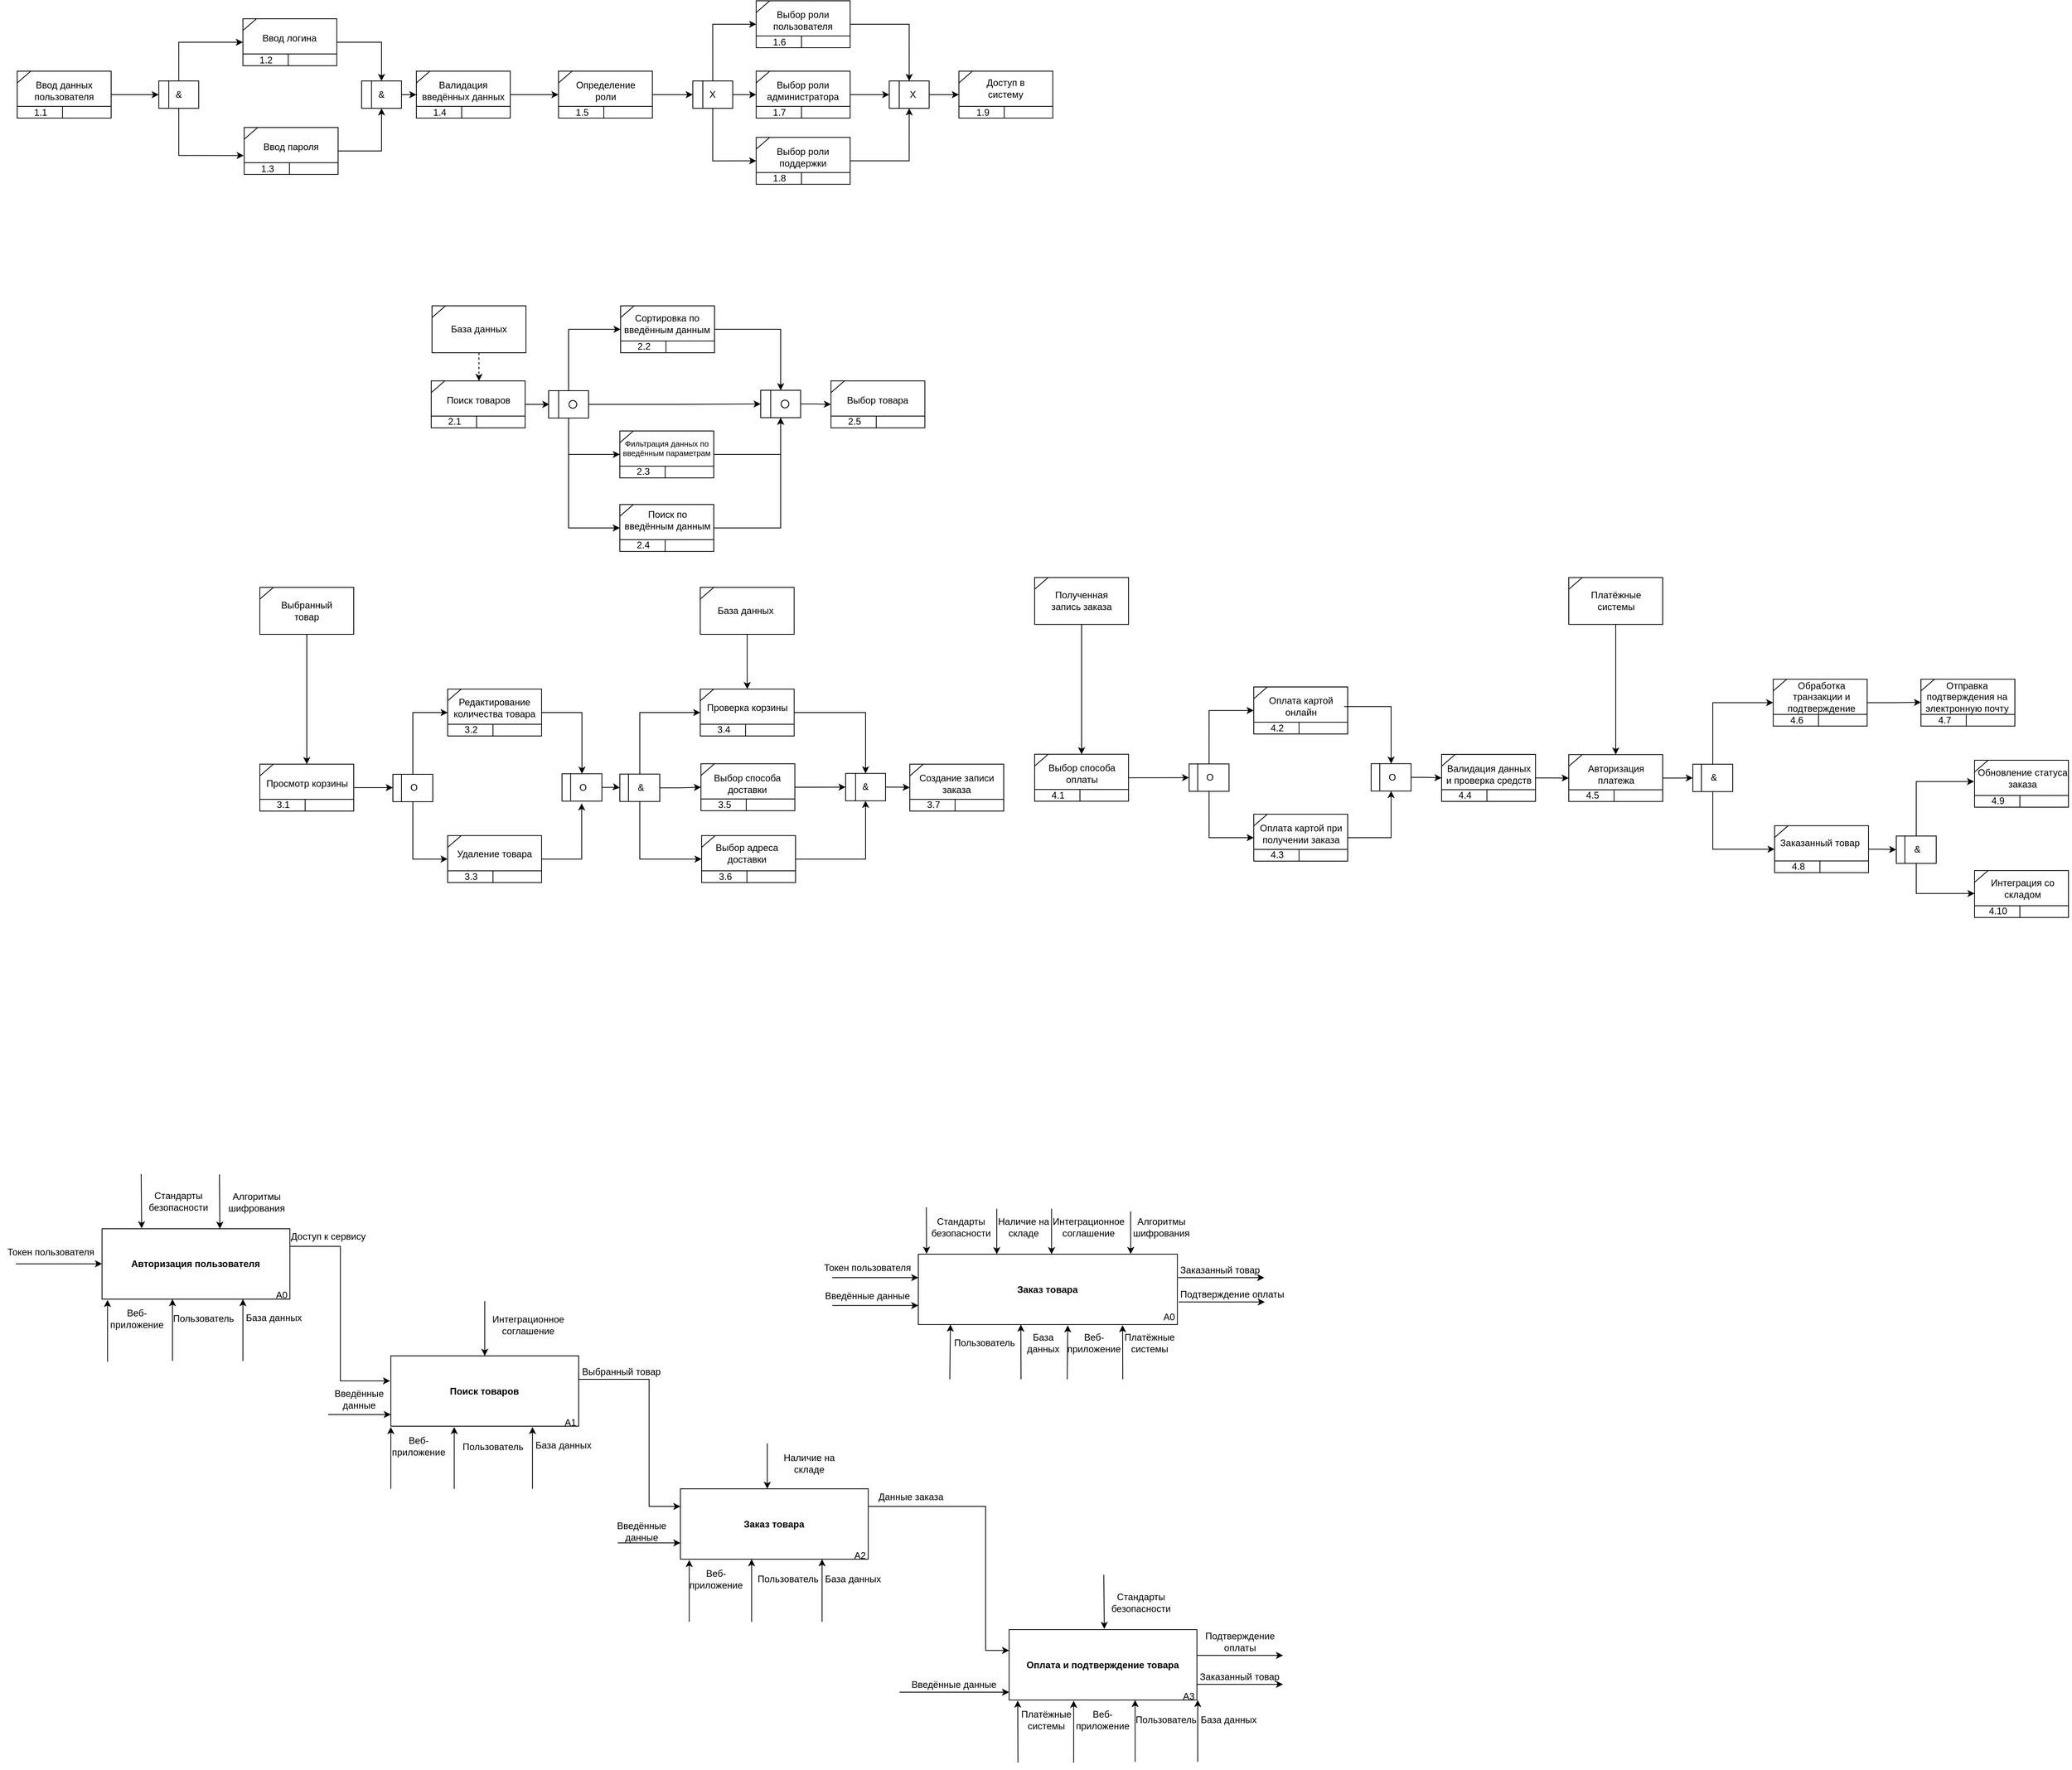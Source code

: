 <mxfile version="24.8.6">
  <diagram name="Страница — 1" id="pTl63RGVZe-yzqCcAQAt">
    <mxGraphModel dx="1578" dy="1898" grid="1" gridSize="10" guides="1" tooltips="1" connect="1" arrows="1" fold="1" page="1" pageScale="1" pageWidth="827" pageHeight="1169" math="0" shadow="0">
      <root>
        <mxCell id="0" />
        <mxCell id="1" parent="0" />
        <mxCell id="RXPsqKweVLeDFt9XpWQ8-1" value="&lt;b&gt;Заказ товара&lt;/b&gt;" style="rounded=0;whiteSpace=wrap;html=1;" parent="1" vertex="1">
          <mxGeometry x="877.38" y="802.5" width="240" height="90" as="geometry" />
        </mxCell>
        <mxCell id="RXPsqKweVLeDFt9XpWQ8-7" value="" style="endArrow=classic;html=1;rounded=0;entryX=0.111;entryY=1.009;entryDx=0;entryDy=0;entryPerimeter=0;" parent="1" edge="1">
          <mxGeometry width="50" height="50" relative="1" as="geometry">
            <mxPoint x="968.38" y="972.5" as="sourcePoint" />
            <mxPoint x="968.38" y="892.5" as="targetPoint" />
          </mxGeometry>
        </mxCell>
        <mxCell id="RXPsqKweVLeDFt9XpWQ8-8" value="" style="endArrow=classic;html=1;rounded=0;entryX=0.111;entryY=1.009;entryDx=0;entryDy=0;entryPerimeter=0;" parent="1" edge="1">
          <mxGeometry width="50" height="50" relative="1" as="geometry">
            <mxPoint x="1058.38" y="972.5" as="sourcePoint" />
            <mxPoint x="1058.38" y="892.5" as="targetPoint" />
          </mxGeometry>
        </mxCell>
        <mxCell id="RXPsqKweVLeDFt9XpWQ8-16" value="Пользователь" style="text;html=1;align=center;verticalAlign=middle;whiteSpace=wrap;rounded=0;" parent="1" vertex="1">
          <mxGeometry x="974.88" y="907.5" width="80" height="20" as="geometry" />
        </mxCell>
        <mxCell id="RXPsqKweVLeDFt9XpWQ8-17" value="База данных" style="text;html=1;align=center;verticalAlign=middle;whiteSpace=wrap;rounded=0;" parent="1" vertex="1">
          <mxGeometry x="1058.38" y="892.5" width="80" height="50" as="geometry" />
        </mxCell>
        <mxCell id="RXPsqKweVLeDFt9XpWQ8-20" value="А2" style="text;html=1;align=center;verticalAlign=middle;whiteSpace=wrap;rounded=0;" parent="1" vertex="1">
          <mxGeometry x="1077.38" y="872.5" width="60" height="30" as="geometry" />
        </mxCell>
        <mxCell id="RXPsqKweVLeDFt9XpWQ8-75" style="edgeStyle=orthogonalEdgeStyle;rounded=0;orthogonalLoop=1;jettySize=auto;html=1;exitX=1;exitY=0.25;exitDx=0;exitDy=0;entryX=0;entryY=0.25;entryDx=0;entryDy=0;" parent="1" source="RXPsqKweVLeDFt9XpWQ8-21" target="RXPsqKweVLeDFt9XpWQ8-1" edge="1">
          <mxGeometry relative="1" as="geometry">
            <Array as="points">
              <mxPoint x="747.38" y="662.5" />
              <mxPoint x="837.38" y="662.5" />
              <mxPoint x="837.38" y="824.5" />
            </Array>
          </mxGeometry>
        </mxCell>
        <mxCell id="RXPsqKweVLeDFt9XpWQ8-21" value="&lt;b&gt;Поиск товаров&lt;/b&gt;" style="rounded=0;whiteSpace=wrap;html=1;" parent="1" vertex="1">
          <mxGeometry x="507.38" y="632.5" width="240" height="90" as="geometry" />
        </mxCell>
        <mxCell id="RXPsqKweVLeDFt9XpWQ8-22" value="" style="endArrow=classic;html=1;rounded=0;entryX=0;entryY=0.5;entryDx=0;entryDy=0;" parent="1" edge="1">
          <mxGeometry width="50" height="50" relative="1" as="geometry">
            <mxPoint x="427.38" y="707.5" as="sourcePoint" />
            <mxPoint x="507.38" y="707.5" as="targetPoint" />
          </mxGeometry>
        </mxCell>
        <mxCell id="RXPsqKweVLeDFt9XpWQ8-23" value="Введённые данные" style="text;html=1;align=center;verticalAlign=middle;whiteSpace=wrap;rounded=0;" parent="1" vertex="1">
          <mxGeometry x="427.38" y="672.5" width="80" height="30" as="geometry" />
        </mxCell>
        <mxCell id="RXPsqKweVLeDFt9XpWQ8-49" style="edgeStyle=orthogonalEdgeStyle;rounded=0;orthogonalLoop=1;jettySize=auto;html=1;exitX=1;exitY=0.25;exitDx=0;exitDy=0;entryX=-0.004;entryY=0.356;entryDx=0;entryDy=0;entryPerimeter=0;" parent="1" source="RXPsqKweVLeDFt9XpWQ8-31" target="RXPsqKweVLeDFt9XpWQ8-21" edge="1">
          <mxGeometry relative="1" as="geometry">
            <mxPoint x="498.38" y="662.5" as="targetPoint" />
          </mxGeometry>
        </mxCell>
        <mxCell id="RXPsqKweVLeDFt9XpWQ8-31" value="&lt;b&gt;Авторизация пользователя&lt;/b&gt;" style="rounded=0;whiteSpace=wrap;html=1;" parent="1" vertex="1">
          <mxGeometry x="138.38" y="470" width="240" height="90" as="geometry" />
        </mxCell>
        <mxCell id="RXPsqKweVLeDFt9XpWQ8-37" value="" style="endArrow=classic;html=1;rounded=0;entryX=0.044;entryY=-0.006;entryDx=0;entryDy=0;entryPerimeter=0;" parent="1" edge="1">
          <mxGeometry width="50" height="50" relative="1" as="geometry">
            <mxPoint x="188.38" y="400" as="sourcePoint" />
            <mxPoint x="188.94" y="469.46" as="targetPoint" />
          </mxGeometry>
        </mxCell>
        <mxCell id="RXPsqKweVLeDFt9XpWQ8-39" value="Стандарты безопасности" style="text;html=1;align=center;verticalAlign=middle;whiteSpace=wrap;rounded=0;" parent="1" vertex="1">
          <mxGeometry x="1198.13" y="442.5" width="76" height="50" as="geometry" />
        </mxCell>
        <mxCell id="RXPsqKweVLeDFt9XpWQ8-41" value="" style="endArrow=classic;html=1;rounded=0;entryX=0;entryY=0.5;entryDx=0;entryDy=0;" parent="1" edge="1">
          <mxGeometry width="50" height="50" relative="1" as="geometry">
            <mxPoint x="28.38" y="514.86" as="sourcePoint" />
            <mxPoint x="138.38" y="514.86" as="targetPoint" />
          </mxGeometry>
        </mxCell>
        <mxCell id="RXPsqKweVLeDFt9XpWQ8-42" value="Токен пользователя" style="text;html=1;align=center;verticalAlign=middle;whiteSpace=wrap;rounded=0;" parent="1" vertex="1">
          <mxGeometry x="8.38" y="490" width="130" height="20" as="geometry" />
        </mxCell>
        <mxCell id="RXPsqKweVLeDFt9XpWQ8-43" value="" style="endArrow=classic;html=1;rounded=0;entryX=0.111;entryY=1.009;entryDx=0;entryDy=0;entryPerimeter=0;" parent="1" edge="1">
          <mxGeometry width="50" height="50" relative="1" as="geometry">
            <mxPoint x="145.38" y="640" as="sourcePoint" />
            <mxPoint x="145.38" y="561" as="targetPoint" />
          </mxGeometry>
        </mxCell>
        <mxCell id="RXPsqKweVLeDFt9XpWQ8-44" value="" style="endArrow=classic;html=1;rounded=0;entryX=0.111;entryY=1.009;entryDx=0;entryDy=0;entryPerimeter=0;" parent="1" edge="1">
          <mxGeometry width="50" height="50" relative="1" as="geometry">
            <mxPoint x="228.38" y="639" as="sourcePoint" />
            <mxPoint x="228.38" y="560" as="targetPoint" />
          </mxGeometry>
        </mxCell>
        <mxCell id="RXPsqKweVLeDFt9XpWQ8-45" value="" style="endArrow=classic;html=1;rounded=0;entryX=0.111;entryY=1.009;entryDx=0;entryDy=0;entryPerimeter=0;" parent="1" edge="1">
          <mxGeometry width="50" height="50" relative="1" as="geometry">
            <mxPoint x="318.38" y="639" as="sourcePoint" />
            <mxPoint x="318.38" y="560" as="targetPoint" />
          </mxGeometry>
        </mxCell>
        <mxCell id="RXPsqKweVLeDFt9XpWQ8-46" value="Веб-приложение" style="text;html=1;align=center;verticalAlign=middle;whiteSpace=wrap;rounded=0;" parent="1" vertex="1">
          <mxGeometry x="148.38" y="560" width="70" height="50" as="geometry" />
        </mxCell>
        <mxCell id="RXPsqKweVLeDFt9XpWQ8-47" value="Пользователь" style="text;html=1;align=center;verticalAlign=middle;whiteSpace=wrap;rounded=0;" parent="1" vertex="1">
          <mxGeometry x="228.38" y="573.75" width="80" height="22.5" as="geometry" />
        </mxCell>
        <mxCell id="RXPsqKweVLeDFt9XpWQ8-48" value="База данных" style="text;html=1;align=center;verticalAlign=middle;whiteSpace=wrap;rounded=0;" parent="1" vertex="1">
          <mxGeometry x="318.38" y="573.75" width="80" height="20" as="geometry" />
        </mxCell>
        <mxCell id="RXPsqKweVLeDFt9XpWQ8-50" value="Доступ к сервису" style="text;html=1;align=center;verticalAlign=middle;whiteSpace=wrap;rounded=0;" parent="1" vertex="1">
          <mxGeometry x="378.38" y="470" width="99" height="20" as="geometry" />
        </mxCell>
        <mxCell id="RXPsqKweVLeDFt9XpWQ8-51" value="А1" style="text;html=1;align=center;verticalAlign=middle;whiteSpace=wrap;rounded=0;" parent="1" vertex="1">
          <mxGeometry x="707.38" y="702.5" width="60" height="30" as="geometry" />
        </mxCell>
        <mxCell id="RXPsqKweVLeDFt9XpWQ8-52" value="А0" style="text;html=1;align=center;verticalAlign=middle;whiteSpace=wrap;rounded=0;" parent="1" vertex="1">
          <mxGeometry x="338.38" y="540" width="60" height="30" as="geometry" />
        </mxCell>
        <mxCell id="RXPsqKweVLeDFt9XpWQ8-53" value="&lt;b&gt;Оплата и подтверждение товара&lt;/b&gt;" style="rounded=0;whiteSpace=wrap;html=1;" parent="1" vertex="1">
          <mxGeometry x="1297.38" y="982.5" width="240" height="90" as="geometry" />
        </mxCell>
        <mxCell id="RXPsqKweVLeDFt9XpWQ8-54" value="" style="endArrow=classic;html=1;rounded=0;entryX=0.211;entryY=-0.01;entryDx=0;entryDy=0;entryPerimeter=0;" parent="1" edge="1">
          <mxGeometry width="50" height="50" relative="1" as="geometry">
            <mxPoint x="1418.38" y="912.5" as="sourcePoint" />
            <mxPoint x="1419.02" y="981.6" as="targetPoint" />
          </mxGeometry>
        </mxCell>
        <mxCell id="RXPsqKweVLeDFt9XpWQ8-56" value="" style="endArrow=classic;html=1;rounded=0;entryX=0.111;entryY=1.009;entryDx=0;entryDy=0;entryPerimeter=0;" parent="1" edge="1">
          <mxGeometry width="50" height="50" relative="1" as="geometry">
            <mxPoint x="1308.74" y="1152.5" as="sourcePoint" />
            <mxPoint x="1308.38" y="1073.31" as="targetPoint" />
          </mxGeometry>
        </mxCell>
        <mxCell id="RXPsqKweVLeDFt9XpWQ8-57" value="" style="endArrow=classic;html=1;rounded=0;entryX=0.111;entryY=1.009;entryDx=0;entryDy=0;entryPerimeter=0;" parent="1" edge="1">
          <mxGeometry width="50" height="50" relative="1" as="geometry">
            <mxPoint x="1458.38" y="1151.5" as="sourcePoint" />
            <mxPoint x="1458.38" y="1072.5" as="targetPoint" />
          </mxGeometry>
        </mxCell>
        <mxCell id="RXPsqKweVLeDFt9XpWQ8-58" value="" style="endArrow=classic;html=1;rounded=0;entryX=0.111;entryY=1.009;entryDx=0;entryDy=0;entryPerimeter=0;" parent="1" edge="1">
          <mxGeometry width="50" height="50" relative="1" as="geometry">
            <mxPoint x="1538.38" y="1151.5" as="sourcePoint" />
            <mxPoint x="1538.38" y="1072.5" as="targetPoint" />
          </mxGeometry>
        </mxCell>
        <mxCell id="RXPsqKweVLeDFt9XpWQ8-59" value="" style="endArrow=classic;html=1;rounded=0;entryX=0;entryY=0.25;entryDx=0;entryDy=0;" parent="1" edge="1">
          <mxGeometry width="50" height="50" relative="1" as="geometry">
            <mxPoint x="1537.38" y="1015.5" as="sourcePoint" />
            <mxPoint x="1647.38" y="1015.5" as="targetPoint" />
          </mxGeometry>
        </mxCell>
        <mxCell id="RXPsqKweVLeDFt9XpWQ8-60" value="" style="endArrow=classic;html=1;rounded=0;entryX=0;entryY=0.25;entryDx=0;entryDy=0;" parent="1" edge="1">
          <mxGeometry width="50" height="50" relative="1" as="geometry">
            <mxPoint x="1537.38" y="1052.5" as="sourcePoint" />
            <mxPoint x="1647.38" y="1052.5" as="targetPoint" />
          </mxGeometry>
        </mxCell>
        <mxCell id="RXPsqKweVLeDFt9XpWQ8-61" value="Стандарты безопасности" style="text;html=1;align=center;verticalAlign=middle;whiteSpace=wrap;rounded=0;" parent="1" vertex="1">
          <mxGeometry x="1428.38" y="922.5" width="76" height="50" as="geometry" />
        </mxCell>
        <mxCell id="RXPsqKweVLeDFt9XpWQ8-63" value="Платёжные системы" style="text;html=1;align=center;verticalAlign=middle;whiteSpace=wrap;rounded=0;" parent="1" vertex="1">
          <mxGeometry x="1309.88" y="1072.5" width="70" height="50" as="geometry" />
        </mxCell>
        <mxCell id="RXPsqKweVLeDFt9XpWQ8-64" value="Пользователь" style="text;html=1;align=center;verticalAlign=middle;whiteSpace=wrap;rounded=0;" parent="1" vertex="1">
          <mxGeometry x="1458.38" y="1077.5" width="80" height="40" as="geometry" />
        </mxCell>
        <mxCell id="RXPsqKweVLeDFt9XpWQ8-65" value="База данных" style="text;html=1;align=center;verticalAlign=middle;whiteSpace=wrap;rounded=0;" parent="1" vertex="1">
          <mxGeometry x="1538.38" y="1072.5" width="80" height="50" as="geometry" />
        </mxCell>
        <mxCell id="RXPsqKweVLeDFt9XpWQ8-66" value="Подтверждение оплаты" style="text;html=1;align=center;verticalAlign=middle;whiteSpace=wrap;rounded=0;" parent="1" vertex="1">
          <mxGeometry x="1541.88" y="982.5" width="101" height="30" as="geometry" />
        </mxCell>
        <mxCell id="RXPsqKweVLeDFt9XpWQ8-67" value="Заказанный товар" style="text;html=1;align=center;verticalAlign=middle;whiteSpace=wrap;rounded=0;" parent="1" vertex="1">
          <mxGeometry x="1537.38" y="1032.5" width="110" height="20" as="geometry" />
        </mxCell>
        <mxCell id="RXPsqKweVLeDFt9XpWQ8-68" value="А3" style="text;html=1;align=center;verticalAlign=middle;whiteSpace=wrap;rounded=0;" parent="1" vertex="1">
          <mxGeometry x="1497.38" y="1052.5" width="60" height="30" as="geometry" />
        </mxCell>
        <mxCell id="RXPsqKweVLeDFt9XpWQ8-69" style="edgeStyle=orthogonalEdgeStyle;rounded=0;orthogonalLoop=1;jettySize=auto;html=1;exitX=1;exitY=0.25;exitDx=0;exitDy=0;entryX=0;entryY=0.296;entryDx=0;entryDy=0;entryPerimeter=0;" parent="1" source="RXPsqKweVLeDFt9XpWQ8-1" target="RXPsqKweVLeDFt9XpWQ8-53" edge="1">
          <mxGeometry relative="1" as="geometry">
            <Array as="points">
              <mxPoint x="1267.38" y="825.5" />
              <mxPoint x="1267.38" y="1009.5" />
            </Array>
          </mxGeometry>
        </mxCell>
        <mxCell id="RXPsqKweVLeDFt9XpWQ8-70" value="Данные заказа" style="text;html=1;align=center;verticalAlign=middle;whiteSpace=wrap;rounded=0;" parent="1" vertex="1">
          <mxGeometry x="1122.38" y="797.5" width="100" height="30" as="geometry" />
        </mxCell>
        <mxCell id="RXPsqKweVLeDFt9XpWQ8-73" value="" style="endArrow=classic;html=1;rounded=0;entryX=0;entryY=0.5;entryDx=0;entryDy=0;" parent="1" edge="1">
          <mxGeometry width="50" height="50" relative="1" as="geometry">
            <mxPoint x="1157.38" y="1062.5" as="sourcePoint" />
            <mxPoint x="1297.38" y="1062.5" as="targetPoint" />
          </mxGeometry>
        </mxCell>
        <mxCell id="RXPsqKweVLeDFt9XpWQ8-74" value="Введённые данные" style="text;html=1;align=center;verticalAlign=middle;whiteSpace=wrap;rounded=0;" parent="1" vertex="1">
          <mxGeometry x="1168.38" y="1042.5" width="118" height="20" as="geometry" />
        </mxCell>
        <mxCell id="RXPsqKweVLeDFt9XpWQ8-76" value="Выбранный товар" style="text;html=1;align=center;verticalAlign=middle;whiteSpace=wrap;rounded=0;" parent="1" vertex="1">
          <mxGeometry x="747.38" y="642.5" width="110" height="20" as="geometry" />
        </mxCell>
        <mxCell id="3_9JlQmrrHS8joUB09uU-2" value="" style="endArrow=classic;html=1;rounded=0;entryX=0.111;entryY=1.009;entryDx=0;entryDy=0;entryPerimeter=0;" parent="1" edge="1">
          <mxGeometry width="50" height="50" relative="1" as="geometry">
            <mxPoint x="588.38" y="802.5" as="sourcePoint" />
            <mxPoint x="588.38" y="723.5" as="targetPoint" />
          </mxGeometry>
        </mxCell>
        <mxCell id="3_9JlQmrrHS8joUB09uU-3" value="" style="endArrow=classic;html=1;rounded=0;entryX=0.111;entryY=1.009;entryDx=0;entryDy=0;entryPerimeter=0;" parent="1" edge="1">
          <mxGeometry width="50" height="50" relative="1" as="geometry">
            <mxPoint x="688.38" y="802.5" as="sourcePoint" />
            <mxPoint x="688.38" y="723.5" as="targetPoint" />
          </mxGeometry>
        </mxCell>
        <mxCell id="3_9JlQmrrHS8joUB09uU-4" value="Пользователь" style="text;html=1;align=center;verticalAlign=middle;whiteSpace=wrap;rounded=0;" parent="1" vertex="1">
          <mxGeometry x="598.38" y="737.25" width="80" height="22.5" as="geometry" />
        </mxCell>
        <mxCell id="3_9JlQmrrHS8joUB09uU-5" value="База данных" style="text;html=1;align=center;verticalAlign=middle;whiteSpace=wrap;rounded=0;" parent="1" vertex="1">
          <mxGeometry x="688.38" y="737.25" width="80" height="20" as="geometry" />
        </mxCell>
        <mxCell id="3_9JlQmrrHS8joUB09uU-6" value="&lt;b&gt;Заказ товара&lt;/b&gt;" style="rounded=0;whiteSpace=wrap;html=1;" parent="1" vertex="1">
          <mxGeometry x="1181.38" y="502.5" width="331" height="90" as="geometry" />
        </mxCell>
        <mxCell id="3_9JlQmrrHS8joUB09uU-7" value="" style="endArrow=classic;html=1;rounded=0;entryX=0.111;entryY=1.009;entryDx=0;entryDy=0;entryPerimeter=0;" parent="1" edge="1">
          <mxGeometry width="50" height="50" relative="1" as="geometry">
            <mxPoint x="1221.63" y="662.5" as="sourcePoint" />
            <mxPoint x="1222.38" y="592.5" as="targetPoint" />
          </mxGeometry>
        </mxCell>
        <mxCell id="3_9JlQmrrHS8joUB09uU-8" value="" style="endArrow=classic;html=1;rounded=0;entryX=0.111;entryY=1.009;entryDx=0;entryDy=0;entryPerimeter=0;" parent="1" edge="1">
          <mxGeometry width="50" height="50" relative="1" as="geometry">
            <mxPoint x="1312.63" y="662.5" as="sourcePoint" />
            <mxPoint x="1312.38" y="592.5" as="targetPoint" />
          </mxGeometry>
        </mxCell>
        <mxCell id="3_9JlQmrrHS8joUB09uU-9" value="Пользователь" style="text;html=1;align=center;verticalAlign=middle;whiteSpace=wrap;rounded=0;" parent="1" vertex="1">
          <mxGeometry x="1221.38" y="605" width="90" height="22.5" as="geometry" />
        </mxCell>
        <mxCell id="3_9JlQmrrHS8joUB09uU-10" value="База данных" style="text;html=1;align=center;verticalAlign=middle;whiteSpace=wrap;rounded=0;" parent="1" vertex="1">
          <mxGeometry x="1316.38" y="598.13" width="50" height="36.25" as="geometry" />
        </mxCell>
        <mxCell id="3_9JlQmrrHS8joUB09uU-11" value="" style="endArrow=classic;html=1;rounded=0;entryX=0.111;entryY=1.009;entryDx=0;entryDy=0;entryPerimeter=0;" parent="1" edge="1">
          <mxGeometry width="50" height="50" relative="1" as="geometry">
            <mxPoint x="1371.63" y="662.5" as="sourcePoint" />
            <mxPoint x="1372.38" y="593.5" as="targetPoint" />
          </mxGeometry>
        </mxCell>
        <mxCell id="3_9JlQmrrHS8joUB09uU-12" value="Веб-приложение" style="text;html=1;align=center;verticalAlign=middle;whiteSpace=wrap;rounded=0;" parent="1" vertex="1">
          <mxGeometry x="1376.38" y="591.25" width="60" height="50" as="geometry" />
        </mxCell>
        <mxCell id="3_9JlQmrrHS8joUB09uU-14" value="" style="endArrow=classic;html=1;rounded=0;entryX=0.111;entryY=1.009;entryDx=0;entryDy=0;entryPerimeter=0;" parent="1" edge="1">
          <mxGeometry width="50" height="50" relative="1" as="geometry">
            <mxPoint x="1442.63" y="662.5" as="sourcePoint" />
            <mxPoint x="1442.38" y="593.31" as="targetPoint" />
          </mxGeometry>
        </mxCell>
        <mxCell id="3_9JlQmrrHS8joUB09uU-15" value="Платёжные системы" style="text;html=1;align=center;verticalAlign=middle;whiteSpace=wrap;rounded=0;" parent="1" vertex="1">
          <mxGeometry x="1442.38" y="591.25" width="70" height="50" as="geometry" />
        </mxCell>
        <mxCell id="3_9JlQmrrHS8joUB09uU-18" value="" style="endArrow=classic;html=1;rounded=0;entryX=0;entryY=0.5;entryDx=0;entryDy=0;" parent="1" edge="1">
          <mxGeometry width="50" height="50" relative="1" as="geometry">
            <mxPoint x="1071.38" y="532.5" as="sourcePoint" />
            <mxPoint x="1181.38" y="532.5" as="targetPoint" />
          </mxGeometry>
        </mxCell>
        <mxCell id="3_9JlQmrrHS8joUB09uU-20" value="Токен пользователя" style="text;html=1;align=center;verticalAlign=middle;whiteSpace=wrap;rounded=0;" parent="1" vertex="1">
          <mxGeometry x="1054.88" y="512.5" width="123.25" height="15.54" as="geometry" />
        </mxCell>
        <mxCell id="3_9JlQmrrHS8joUB09uU-25" value="" style="endArrow=classic;html=1;rounded=0;entryX=0.044;entryY=-0.006;entryDx=0;entryDy=0;entryPerimeter=0;" parent="1" edge="1">
          <mxGeometry width="50" height="50" relative="1" as="geometry">
            <mxPoint x="1191.63" y="442.5" as="sourcePoint" />
            <mxPoint x="1191.94" y="501.96" as="targetPoint" />
          </mxGeometry>
        </mxCell>
        <mxCell id="3_9JlQmrrHS8joUB09uU-26" value="Стандарты безопасности" style="text;html=1;align=center;verticalAlign=middle;whiteSpace=wrap;rounded=0;" parent="1" vertex="1">
          <mxGeometry x="198.38" y="410" width="76" height="50" as="geometry" />
        </mxCell>
        <mxCell id="3_9JlQmrrHS8joUB09uU-29" value="" style="endArrow=classic;html=1;rounded=0;entryX=0.172;entryY=-0.024;entryDx=0;entryDy=0;entryPerimeter=0;" parent="1" edge="1">
          <mxGeometry width="50" height="50" relative="1" as="geometry">
            <mxPoint x="1281.63" y="444.5" as="sourcePoint" />
            <mxPoint x="1281.63" y="502.5" as="targetPoint" />
          </mxGeometry>
        </mxCell>
        <mxCell id="3_9JlQmrrHS8joUB09uU-30" value="Наличие на складе" style="text;html=1;align=center;verticalAlign=middle;whiteSpace=wrap;rounded=0;" parent="1" vertex="1">
          <mxGeometry x="1280.63" y="452.5" width="70.25" height="30" as="geometry" />
        </mxCell>
        <mxCell id="3_9JlQmrrHS8joUB09uU-32" value="" style="endArrow=classic;html=1;rounded=0;entryX=0;entryY=0.25;entryDx=0;entryDy=0;" parent="1" edge="1">
          <mxGeometry width="50" height="50" relative="1" as="geometry">
            <mxPoint x="1513.38" y="532.5" as="sourcePoint" />
            <mxPoint x="1623.38" y="532.5" as="targetPoint" />
          </mxGeometry>
        </mxCell>
        <mxCell id="3_9JlQmrrHS8joUB09uU-34" value="Заказанный товар" style="text;html=1;align=center;verticalAlign=middle;whiteSpace=wrap;rounded=0;" parent="1" vertex="1">
          <mxGeometry x="1512.38" y="512.5" width="110" height="20" as="geometry" />
        </mxCell>
        <mxCell id="3_9JlQmrrHS8joUB09uU-35" value="" style="endArrow=classic;html=1;rounded=0;entryX=0.172;entryY=-0.024;entryDx=0;entryDy=0;entryPerimeter=0;" parent="1" edge="1">
          <mxGeometry width="50" height="50" relative="1" as="geometry">
            <mxPoint x="988.38" y="744.5" as="sourcePoint" />
            <mxPoint x="988.38" y="802.5" as="targetPoint" />
          </mxGeometry>
        </mxCell>
        <mxCell id="3_9JlQmrrHS8joUB09uU-36" value="Наличие на складе" style="text;html=1;align=center;verticalAlign=middle;whiteSpace=wrap;rounded=0;" parent="1" vertex="1">
          <mxGeometry x="997.38" y="754.5" width="90" height="30" as="geometry" />
        </mxCell>
        <mxCell id="LAER0rZpz9H9XLRSzpq3-3" value="" style="endArrow=classic;html=1;rounded=0;entryX=0.111;entryY=1.009;entryDx=0;entryDy=0;entryPerimeter=0;" parent="1" edge="1">
          <mxGeometry width="50" height="50" relative="1" as="geometry">
            <mxPoint x="507.38" y="802.5" as="sourcePoint" />
            <mxPoint x="507.38" y="723.5" as="targetPoint" />
          </mxGeometry>
        </mxCell>
        <mxCell id="LAER0rZpz9H9XLRSzpq3-4" value="Веб-приложение" style="text;html=1;align=center;verticalAlign=middle;whiteSpace=wrap;rounded=0;" parent="1" vertex="1">
          <mxGeometry x="508.38" y="722.5" width="70" height="50" as="geometry" />
        </mxCell>
        <mxCell id="LAER0rZpz9H9XLRSzpq3-5" value="" style="endArrow=classic;html=1;rounded=0;entryX=0.111;entryY=1.009;entryDx=0;entryDy=0;entryPerimeter=0;" parent="1" edge="1">
          <mxGeometry width="50" height="50" relative="1" as="geometry">
            <mxPoint x="888.63" y="972.5" as="sourcePoint" />
            <mxPoint x="888.63" y="893.5" as="targetPoint" />
          </mxGeometry>
        </mxCell>
        <mxCell id="LAER0rZpz9H9XLRSzpq3-6" value="Веб-приложение" style="text;html=1;align=center;verticalAlign=middle;whiteSpace=wrap;rounded=0;" parent="1" vertex="1">
          <mxGeometry x="888.38" y="892.5" width="70" height="50" as="geometry" />
        </mxCell>
        <mxCell id="LAER0rZpz9H9XLRSzpq3-7" value="" style="endArrow=classic;html=1;rounded=0;entryX=0.111;entryY=1.009;entryDx=0;entryDy=0;entryPerimeter=0;" parent="1" edge="1">
          <mxGeometry width="50" height="50" relative="1" as="geometry">
            <mxPoint x="1379.88" y="1152.5" as="sourcePoint" />
            <mxPoint x="1379.88" y="1073.5" as="targetPoint" />
          </mxGeometry>
        </mxCell>
        <mxCell id="LAER0rZpz9H9XLRSzpq3-8" value="Веб-приложение" style="text;html=1;align=center;verticalAlign=middle;whiteSpace=wrap;rounded=0;" parent="1" vertex="1">
          <mxGeometry x="1382.38" y="1072.5" width="70" height="50" as="geometry" />
        </mxCell>
        <mxCell id="LAER0rZpz9H9XLRSzpq3-10" value="А0" style="text;html=1;align=center;verticalAlign=middle;whiteSpace=wrap;rounded=0;" parent="1" vertex="1">
          <mxGeometry x="1471.63" y="568.13" width="60" height="30" as="geometry" />
        </mxCell>
        <mxCell id="LAER0rZpz9H9XLRSzpq3-11" value="" style="endArrow=classic;html=1;rounded=0;entryX=0.5;entryY=0;entryDx=0;entryDy=0;" parent="1" target="RXPsqKweVLeDFt9XpWQ8-21" edge="1">
          <mxGeometry width="50" height="50" relative="1" as="geometry">
            <mxPoint x="627.38" y="562.5" as="sourcePoint" />
            <mxPoint x="828.38" y="672.5" as="targetPoint" />
          </mxGeometry>
        </mxCell>
        <mxCell id="LAER0rZpz9H9XLRSzpq3-12" value="Интеграционное соглашение" style="text;html=1;align=center;verticalAlign=middle;whiteSpace=wrap;rounded=0;" parent="1" vertex="1">
          <mxGeometry x="638.38" y="570" width="90" height="45" as="geometry" />
        </mxCell>
        <mxCell id="LAER0rZpz9H9XLRSzpq3-13" value="" style="endArrow=classic;html=1;rounded=0;entryX=0.172;entryY=-0.024;entryDx=0;entryDy=0;entryPerimeter=0;" parent="1" edge="1">
          <mxGeometry width="50" height="50" relative="1" as="geometry">
            <mxPoint x="1351.63" y="444.5" as="sourcePoint" />
            <mxPoint x="1351.63" y="502.5" as="targetPoint" />
          </mxGeometry>
        </mxCell>
        <mxCell id="LAER0rZpz9H9XLRSzpq3-14" value="Интеграционное соглашение" style="text;html=1;align=center;verticalAlign=middle;whiteSpace=wrap;rounded=0;" parent="1" vertex="1">
          <mxGeometry x="1353.13" y="447.86" width="92" height="39.29" as="geometry" />
        </mxCell>
        <mxCell id="LAER0rZpz9H9XLRSzpq3-15" value="" style="endArrow=classic;html=1;rounded=0;entryX=0.044;entryY=-0.006;entryDx=0;entryDy=0;entryPerimeter=0;" parent="1" edge="1">
          <mxGeometry width="50" height="50" relative="1" as="geometry">
            <mxPoint x="288.38" y="400.54" as="sourcePoint" />
            <mxPoint x="288.94" y="470" as="targetPoint" />
          </mxGeometry>
        </mxCell>
        <mxCell id="LAER0rZpz9H9XLRSzpq3-16" value="Алгоритмы шифрования" style="text;html=1;align=center;verticalAlign=middle;whiteSpace=wrap;rounded=0;" parent="1" vertex="1">
          <mxGeometry x="298.38" y="410.54" width="76" height="50" as="geometry" />
        </mxCell>
        <mxCell id="LAER0rZpz9H9XLRSzpq3-18" value="" style="endArrow=classic;html=1;rounded=0;entryX=0.82;entryY=-0.003;entryDx=0;entryDy=0;entryPerimeter=0;" parent="1" target="3_9JlQmrrHS8joUB09uU-6" edge="1">
          <mxGeometry width="50" height="50" relative="1" as="geometry">
            <mxPoint x="1452.63" y="447.86" as="sourcePoint" />
            <mxPoint x="1452.63" y="505.86" as="targetPoint" />
          </mxGeometry>
        </mxCell>
        <mxCell id="LAER0rZpz9H9XLRSzpq3-19" value="Алгоритмы шифрования" style="text;html=1;align=center;verticalAlign=middle;whiteSpace=wrap;rounded=0;" parent="1" vertex="1">
          <mxGeometry x="1452.63" y="451.86" width="77.5" height="31.28" as="geometry" />
        </mxCell>
        <mxCell id="LAER0rZpz9H9XLRSzpq3-22" value="" style="endArrow=classic;html=1;rounded=0;entryX=0;entryY=0.5;entryDx=0;entryDy=0;" parent="1" edge="1">
          <mxGeometry width="50" height="50" relative="1" as="geometry">
            <mxPoint x="797.38" y="871.67" as="sourcePoint" />
            <mxPoint x="877.38" y="871.67" as="targetPoint" />
          </mxGeometry>
        </mxCell>
        <mxCell id="LAER0rZpz9H9XLRSzpq3-23" value="Введённые данные" style="text;html=1;align=center;verticalAlign=middle;whiteSpace=wrap;rounded=0;" parent="1" vertex="1">
          <mxGeometry x="788.38" y="841.67" width="80" height="30" as="geometry" />
        </mxCell>
        <mxCell id="HrK3oJVAC7HXbo-TkEIK-1" value="" style="endArrow=classic;html=1;rounded=0;entryX=0;entryY=0.5;entryDx=0;entryDy=0;" parent="1" edge="1">
          <mxGeometry width="50" height="50" relative="1" as="geometry">
            <mxPoint x="1071.38" y="568.13" as="sourcePoint" />
            <mxPoint x="1181.38" y="568.13" as="targetPoint" />
          </mxGeometry>
        </mxCell>
        <mxCell id="HrK3oJVAC7HXbo-TkEIK-2" value="Введённые данные" style="text;html=1;align=center;verticalAlign=middle;whiteSpace=wrap;rounded=0;" parent="1" vertex="1">
          <mxGeometry x="1054.88" y="548.13" width="123.25" height="15.54" as="geometry" />
        </mxCell>
        <mxCell id="HrK3oJVAC7HXbo-TkEIK-3" value="" style="endArrow=classic;html=1;rounded=0;entryX=0;entryY=0.25;entryDx=0;entryDy=0;" parent="1" edge="1">
          <mxGeometry width="50" height="50" relative="1" as="geometry">
            <mxPoint x="1514.13" y="563.67" as="sourcePoint" />
            <mxPoint x="1624.13" y="563.67" as="targetPoint" />
          </mxGeometry>
        </mxCell>
        <mxCell id="HrK3oJVAC7HXbo-TkEIK-4" value="Подтверждение оплаты" style="text;html=1;align=center;verticalAlign=middle;whiteSpace=wrap;rounded=0;" parent="1" vertex="1">
          <mxGeometry x="1513.13" y="543.67" width="138.5" height="20" as="geometry" />
        </mxCell>
        <mxCell id="JFCtVrj-zI766jc3Ud4v-124" style="edgeStyle=orthogonalEdgeStyle;rounded=0;orthogonalLoop=1;jettySize=auto;html=1;entryX=0;entryY=0.5;entryDx=0;entryDy=0;" parent="1" source="buGXm4uaibGnN2zzedQZ-1" target="tI2qVK5K96pvlCMNdgVa-82" edge="1">
          <mxGeometry relative="1" as="geometry">
            <mxPoint x="218.38" y="-980" as="targetPoint" />
          </mxGeometry>
        </mxCell>
        <mxCell id="buGXm4uaibGnN2zzedQZ-1" value="" style="rounded=0;whiteSpace=wrap;html=1;" parent="1" vertex="1">
          <mxGeometry x="30" y="-1010" width="120" height="60" as="geometry" />
        </mxCell>
        <mxCell id="buGXm4uaibGnN2zzedQZ-3" value="" style="endArrow=none;html=1;rounded=0;exitX=0;exitY=0.75;exitDx=0;exitDy=0;entryX=1;entryY=0.75;entryDx=0;entryDy=0;" parent="1" source="buGXm4uaibGnN2zzedQZ-1" target="buGXm4uaibGnN2zzedQZ-1" edge="1">
          <mxGeometry width="50" height="50" relative="1" as="geometry">
            <mxPoint x="130" y="-940" as="sourcePoint" />
            <mxPoint x="180" y="-990" as="targetPoint" />
          </mxGeometry>
        </mxCell>
        <mxCell id="buGXm4uaibGnN2zzedQZ-4" value="" style="endArrow=none;html=1;rounded=0;" parent="1" edge="1">
          <mxGeometry width="50" height="50" relative="1" as="geometry">
            <mxPoint x="87.89" y="-950" as="sourcePoint" />
            <mxPoint x="87.89" y="-965" as="targetPoint" />
          </mxGeometry>
        </mxCell>
        <mxCell id="buGXm4uaibGnN2zzedQZ-6" value="" style="endArrow=none;html=1;rounded=0;entryX=0.142;entryY=0.004;entryDx=0;entryDy=0;entryPerimeter=0;exitX=0;exitY=0.25;exitDx=0;exitDy=0;" parent="1" source="buGXm4uaibGnN2zzedQZ-1" target="buGXm4uaibGnN2zzedQZ-1" edge="1">
          <mxGeometry width="50" height="50" relative="1" as="geometry">
            <mxPoint x="70" y="-950" as="sourcePoint" />
            <mxPoint x="120" y="-1000" as="targetPoint" />
          </mxGeometry>
        </mxCell>
        <mxCell id="buGXm4uaibGnN2zzedQZ-7" value="Ввод данных пользователя" style="text;html=1;align=center;verticalAlign=middle;whiteSpace=wrap;rounded=0;" parent="1" vertex="1">
          <mxGeometry x="40" y="-1000" width="100" height="30" as="geometry" />
        </mxCell>
        <mxCell id="buGXm4uaibGnN2zzedQZ-13" style="edgeStyle=orthogonalEdgeStyle;rounded=0;orthogonalLoop=1;jettySize=auto;html=1;entryX=0;entryY=0.5;entryDx=0;entryDy=0;exitX=0.5;exitY=0;exitDx=0;exitDy=0;" parent="1" source="buGXm4uaibGnN2zzedQZ-9" target="buGXm4uaibGnN2zzedQZ-25" edge="1">
          <mxGeometry relative="1" as="geometry">
            <mxPoint x="918.74" y="-1070" as="targetPoint" />
          </mxGeometry>
        </mxCell>
        <mxCell id="buGXm4uaibGnN2zzedQZ-30" style="edgeStyle=orthogonalEdgeStyle;rounded=0;orthogonalLoop=1;jettySize=auto;html=1;entryX=0;entryY=0.5;entryDx=0;entryDy=0;" parent="1" source="buGXm4uaibGnN2zzedQZ-9" target="buGXm4uaibGnN2zzedQZ-20" edge="1">
          <mxGeometry relative="1" as="geometry" />
        </mxCell>
        <mxCell id="buGXm4uaibGnN2zzedQZ-9" value="" style="rounded=0;whiteSpace=wrap;html=1;" parent="1" vertex="1">
          <mxGeometry x="893.24" y="-997.5" width="51" height="35" as="geometry" />
        </mxCell>
        <mxCell id="buGXm4uaibGnN2zzedQZ-10" value="" style="endArrow=none;html=1;rounded=0;entryX=0.25;entryY=0;entryDx=0;entryDy=0;exitX=0.25;exitY=1;exitDx=0;exitDy=0;" parent="1" source="buGXm4uaibGnN2zzedQZ-9" target="buGXm4uaibGnN2zzedQZ-9" edge="1">
          <mxGeometry width="50" height="50" relative="1" as="geometry">
            <mxPoint x="853.24" y="-937.5" as="sourcePoint" />
            <mxPoint x="903.24" y="-987.5" as="targetPoint" />
          </mxGeometry>
        </mxCell>
        <mxCell id="buGXm4uaibGnN2zzedQZ-14" style="edgeStyle=orthogonalEdgeStyle;rounded=0;orthogonalLoop=1;jettySize=auto;html=1;exitX=0.5;exitY=1;exitDx=0;exitDy=0;entryX=0;entryY=0.5;entryDx=0;entryDy=0;" parent="1" source="buGXm4uaibGnN2zzedQZ-9" target="buGXm4uaibGnN2zzedQZ-15" edge="1">
          <mxGeometry relative="1" as="geometry">
            <mxPoint x="918.24" y="-890" as="targetPoint" />
            <mxPoint x="918.24" y="-930" as="sourcePoint" />
          </mxGeometry>
        </mxCell>
        <mxCell id="tI2qVK5K96pvlCMNdgVa-17" style="edgeStyle=orthogonalEdgeStyle;rounded=0;orthogonalLoop=1;jettySize=auto;html=1;entryX=0.5;entryY=1;entryDx=0;entryDy=0;" parent="1" source="buGXm4uaibGnN2zzedQZ-15" target="buGXm4uaibGnN2zzedQZ-40" edge="1">
          <mxGeometry relative="1" as="geometry" />
        </mxCell>
        <mxCell id="buGXm4uaibGnN2zzedQZ-15" value="" style="rounded=0;whiteSpace=wrap;html=1;" parent="1" vertex="1">
          <mxGeometry x="974.24" y="-925.35" width="120" height="60" as="geometry" />
        </mxCell>
        <mxCell id="buGXm4uaibGnN2zzedQZ-16" value="" style="endArrow=none;html=1;rounded=0;exitX=0;exitY=0.75;exitDx=0;exitDy=0;entryX=1;entryY=0.75;entryDx=0;entryDy=0;" parent="1" source="buGXm4uaibGnN2zzedQZ-15" target="buGXm4uaibGnN2zzedQZ-15" edge="1">
          <mxGeometry width="50" height="50" relative="1" as="geometry">
            <mxPoint x="1074.24" y="-855.35" as="sourcePoint" />
            <mxPoint x="1124.24" y="-905.35" as="targetPoint" />
          </mxGeometry>
        </mxCell>
        <mxCell id="buGXm4uaibGnN2zzedQZ-17" value="" style="endArrow=none;html=1;rounded=0;" parent="1" edge="1">
          <mxGeometry width="50" height="50" relative="1" as="geometry">
            <mxPoint x="1032.13" y="-865.35" as="sourcePoint" />
            <mxPoint x="1032.13" y="-880.35" as="targetPoint" />
          </mxGeometry>
        </mxCell>
        <mxCell id="buGXm4uaibGnN2zzedQZ-18" value="" style="endArrow=none;html=1;rounded=0;entryX=0.142;entryY=0.004;entryDx=0;entryDy=0;entryPerimeter=0;exitX=0;exitY=0.25;exitDx=0;exitDy=0;" parent="1" source="buGXm4uaibGnN2zzedQZ-15" target="buGXm4uaibGnN2zzedQZ-15" edge="1">
          <mxGeometry width="50" height="50" relative="1" as="geometry">
            <mxPoint x="1014.24" y="-865.35" as="sourcePoint" />
            <mxPoint x="1064.24" y="-915.35" as="targetPoint" />
          </mxGeometry>
        </mxCell>
        <mxCell id="buGXm4uaibGnN2zzedQZ-19" value="Выбор роли поддержки" style="text;html=1;align=center;verticalAlign=middle;whiteSpace=wrap;rounded=0;" parent="1" vertex="1">
          <mxGeometry x="994.24" y="-915.35" width="80" height="30" as="geometry" />
        </mxCell>
        <mxCell id="buGXm4uaibGnN2zzedQZ-44" style="edgeStyle=orthogonalEdgeStyle;rounded=0;orthogonalLoop=1;jettySize=auto;html=1;entryX=0;entryY=0.5;entryDx=0;entryDy=0;" parent="1" source="buGXm4uaibGnN2zzedQZ-20" target="buGXm4uaibGnN2zzedQZ-40" edge="1">
          <mxGeometry relative="1" as="geometry" />
        </mxCell>
        <mxCell id="buGXm4uaibGnN2zzedQZ-20" value="" style="rounded=0;whiteSpace=wrap;html=1;" parent="1" vertex="1">
          <mxGeometry x="974.24" y="-1010" width="120" height="60" as="geometry" />
        </mxCell>
        <mxCell id="buGXm4uaibGnN2zzedQZ-21" value="" style="endArrow=none;html=1;rounded=0;exitX=0;exitY=0.75;exitDx=0;exitDy=0;entryX=1;entryY=0.75;entryDx=0;entryDy=0;" parent="1" source="buGXm4uaibGnN2zzedQZ-20" target="buGXm4uaibGnN2zzedQZ-20" edge="1">
          <mxGeometry width="50" height="50" relative="1" as="geometry">
            <mxPoint x="1074.24" y="-940" as="sourcePoint" />
            <mxPoint x="1124.24" y="-990" as="targetPoint" />
          </mxGeometry>
        </mxCell>
        <mxCell id="buGXm4uaibGnN2zzedQZ-22" value="" style="endArrow=none;html=1;rounded=0;" parent="1" edge="1">
          <mxGeometry width="50" height="50" relative="1" as="geometry">
            <mxPoint x="1032.13" y="-950" as="sourcePoint" />
            <mxPoint x="1032.13" y="-965" as="targetPoint" />
          </mxGeometry>
        </mxCell>
        <mxCell id="buGXm4uaibGnN2zzedQZ-23" value="" style="endArrow=none;html=1;rounded=0;entryX=0.142;entryY=0.004;entryDx=0;entryDy=0;entryPerimeter=0;exitX=0;exitY=0.25;exitDx=0;exitDy=0;" parent="1" source="buGXm4uaibGnN2zzedQZ-20" target="buGXm4uaibGnN2zzedQZ-20" edge="1">
          <mxGeometry width="50" height="50" relative="1" as="geometry">
            <mxPoint x="1014.24" y="-950" as="sourcePoint" />
            <mxPoint x="1064.24" y="-1000" as="targetPoint" />
          </mxGeometry>
        </mxCell>
        <mxCell id="buGXm4uaibGnN2zzedQZ-24" value="Выбор роли администратора" style="text;html=1;align=center;verticalAlign=middle;whiteSpace=wrap;rounded=0;" parent="1" vertex="1">
          <mxGeometry x="989.24" y="-1000" width="90" height="30" as="geometry" />
        </mxCell>
        <mxCell id="tI2qVK5K96pvlCMNdgVa-16" style="edgeStyle=orthogonalEdgeStyle;rounded=0;orthogonalLoop=1;jettySize=auto;html=1;entryX=0.5;entryY=0;entryDx=0;entryDy=0;" parent="1" source="buGXm4uaibGnN2zzedQZ-25" target="buGXm4uaibGnN2zzedQZ-40" edge="1">
          <mxGeometry relative="1" as="geometry" />
        </mxCell>
        <mxCell id="buGXm4uaibGnN2zzedQZ-25" value="" style="rounded=0;whiteSpace=wrap;html=1;" parent="1" vertex="1">
          <mxGeometry x="974.24" y="-1100" width="120" height="60" as="geometry" />
        </mxCell>
        <mxCell id="buGXm4uaibGnN2zzedQZ-26" value="" style="endArrow=none;html=1;rounded=0;exitX=0;exitY=0.75;exitDx=0;exitDy=0;entryX=1;entryY=0.75;entryDx=0;entryDy=0;" parent="1" source="buGXm4uaibGnN2zzedQZ-25" target="buGXm4uaibGnN2zzedQZ-25" edge="1">
          <mxGeometry width="50" height="50" relative="1" as="geometry">
            <mxPoint x="1074.24" y="-1030" as="sourcePoint" />
            <mxPoint x="1124.24" y="-1080" as="targetPoint" />
          </mxGeometry>
        </mxCell>
        <mxCell id="buGXm4uaibGnN2zzedQZ-27" value="" style="endArrow=none;html=1;rounded=0;" parent="1" edge="1">
          <mxGeometry width="50" height="50" relative="1" as="geometry">
            <mxPoint x="1032.13" y="-1040" as="sourcePoint" />
            <mxPoint x="1032.13" y="-1055" as="targetPoint" />
          </mxGeometry>
        </mxCell>
        <mxCell id="buGXm4uaibGnN2zzedQZ-28" value="" style="endArrow=none;html=1;rounded=0;entryX=0.142;entryY=0.004;entryDx=0;entryDy=0;entryPerimeter=0;exitX=0;exitY=0.25;exitDx=0;exitDy=0;" parent="1" source="buGXm4uaibGnN2zzedQZ-25" target="buGXm4uaibGnN2zzedQZ-25" edge="1">
          <mxGeometry width="50" height="50" relative="1" as="geometry">
            <mxPoint x="1014.24" y="-1040" as="sourcePoint" />
            <mxPoint x="1064.24" y="-1090" as="targetPoint" />
          </mxGeometry>
        </mxCell>
        <mxCell id="buGXm4uaibGnN2zzedQZ-29" value="Выбор роли пользователя" style="text;html=1;align=center;verticalAlign=middle;whiteSpace=wrap;rounded=0;" parent="1" vertex="1">
          <mxGeometry x="994.24" y="-1090" width="80" height="30" as="geometry" />
        </mxCell>
        <mxCell id="buGXm4uaibGnN2zzedQZ-50" style="edgeStyle=orthogonalEdgeStyle;rounded=0;orthogonalLoop=1;jettySize=auto;html=1;entryX=0;entryY=0.5;entryDx=0;entryDy=0;" parent="1" source="buGXm4uaibGnN2zzedQZ-40" target="buGXm4uaibGnN2zzedQZ-45" edge="1">
          <mxGeometry relative="1" as="geometry" />
        </mxCell>
        <mxCell id="buGXm4uaibGnN2zzedQZ-40" value="" style="rounded=0;whiteSpace=wrap;html=1;" parent="1" vertex="1">
          <mxGeometry x="1144.24" y="-997.5" width="51" height="35" as="geometry" />
        </mxCell>
        <mxCell id="buGXm4uaibGnN2zzedQZ-41" value="" style="endArrow=none;html=1;rounded=0;entryX=0.25;entryY=0;entryDx=0;entryDy=0;exitX=0.25;exitY=1;exitDx=0;exitDy=0;" parent="1" source="buGXm4uaibGnN2zzedQZ-40" target="buGXm4uaibGnN2zzedQZ-40" edge="1">
          <mxGeometry width="50" height="50" relative="1" as="geometry">
            <mxPoint x="1104.24" y="-937.5" as="sourcePoint" />
            <mxPoint x="1154.24" y="-987.5" as="targetPoint" />
          </mxGeometry>
        </mxCell>
        <mxCell id="buGXm4uaibGnN2zzedQZ-43" value="X" style="text;html=1;align=center;verticalAlign=middle;whiteSpace=wrap;rounded=0;" parent="1" vertex="1">
          <mxGeometry x="1169.24" y="-990" width="11" height="20" as="geometry" />
        </mxCell>
        <mxCell id="buGXm4uaibGnN2zzedQZ-45" value="" style="rounded=0;whiteSpace=wrap;html=1;" parent="1" vertex="1">
          <mxGeometry x="1233.24" y="-1010" width="120" height="60" as="geometry" />
        </mxCell>
        <mxCell id="buGXm4uaibGnN2zzedQZ-46" value="" style="endArrow=none;html=1;rounded=0;exitX=0;exitY=0.75;exitDx=0;exitDy=0;entryX=1;entryY=0.75;entryDx=0;entryDy=0;" parent="1" source="buGXm4uaibGnN2zzedQZ-45" target="buGXm4uaibGnN2zzedQZ-45" edge="1">
          <mxGeometry width="50" height="50" relative="1" as="geometry">
            <mxPoint x="1333.24" y="-940" as="sourcePoint" />
            <mxPoint x="1383.24" y="-990" as="targetPoint" />
          </mxGeometry>
        </mxCell>
        <mxCell id="buGXm4uaibGnN2zzedQZ-47" value="" style="endArrow=none;html=1;rounded=0;" parent="1" edge="1">
          <mxGeometry width="50" height="50" relative="1" as="geometry">
            <mxPoint x="1291.13" y="-950" as="sourcePoint" />
            <mxPoint x="1291.13" y="-965" as="targetPoint" />
          </mxGeometry>
        </mxCell>
        <mxCell id="buGXm4uaibGnN2zzedQZ-48" value="" style="endArrow=none;html=1;rounded=0;entryX=0.142;entryY=0.004;entryDx=0;entryDy=0;entryPerimeter=0;exitX=0;exitY=0.25;exitDx=0;exitDy=0;" parent="1" source="buGXm4uaibGnN2zzedQZ-45" target="buGXm4uaibGnN2zzedQZ-45" edge="1">
          <mxGeometry width="50" height="50" relative="1" as="geometry">
            <mxPoint x="1273.24" y="-950" as="sourcePoint" />
            <mxPoint x="1323.24" y="-1000" as="targetPoint" />
          </mxGeometry>
        </mxCell>
        <mxCell id="buGXm4uaibGnN2zzedQZ-49" value="Доступ в систему" style="text;html=1;align=center;verticalAlign=middle;whiteSpace=wrap;rounded=0;" parent="1" vertex="1">
          <mxGeometry x="1253.24" y="-1008" width="80" height="40" as="geometry" />
        </mxCell>
        <mxCell id="buGXm4uaibGnN2zzedQZ-51" value="1.1" style="text;html=1;align=center;verticalAlign=middle;whiteSpace=wrap;rounded=0;" parent="1" vertex="1">
          <mxGeometry x="50" y="-962.5" width="20" height="10" as="geometry" />
        </mxCell>
        <mxCell id="buGXm4uaibGnN2zzedQZ-52" value="1.7" style="text;html=1;align=center;verticalAlign=middle;whiteSpace=wrap;rounded=0;" parent="1" vertex="1">
          <mxGeometry x="994.24" y="-962.5" width="20" height="10" as="geometry" />
        </mxCell>
        <mxCell id="buGXm4uaibGnN2zzedQZ-53" value="1.6" style="text;html=1;align=center;verticalAlign=middle;whiteSpace=wrap;rounded=0;" parent="1" vertex="1">
          <mxGeometry x="994.24" y="-1052" width="20" height="10" as="geometry" />
        </mxCell>
        <mxCell id="buGXm4uaibGnN2zzedQZ-54" value="1.8" style="text;html=1;align=center;verticalAlign=middle;whiteSpace=wrap;rounded=0;" parent="1" vertex="1">
          <mxGeometry x="994.24" y="-878" width="20" height="10" as="geometry" />
        </mxCell>
        <mxCell id="buGXm4uaibGnN2zzedQZ-55" value="1.9" style="text;html=1;align=center;verticalAlign=middle;whiteSpace=wrap;rounded=0;" parent="1" vertex="1">
          <mxGeometry x="1254.24" y="-962.5" width="20" height="10" as="geometry" />
        </mxCell>
        <mxCell id="buGXm4uaibGnN2zzedQZ-126" style="edgeStyle=orthogonalEdgeStyle;rounded=0;orthogonalLoop=1;jettySize=auto;html=1;entryX=0.5;entryY=0;entryDx=0;entryDy=0;dashed=1;" parent="1" source="buGXm4uaibGnN2zzedQZ-56" edge="1">
          <mxGeometry relative="1" as="geometry">
            <mxPoint x="620" y="-614" as="targetPoint" />
          </mxGeometry>
        </mxCell>
        <mxCell id="buGXm4uaibGnN2zzedQZ-56" value="" style="rounded=0;whiteSpace=wrap;html=1;" parent="1" vertex="1">
          <mxGeometry x="560" y="-710" width="120" height="60" as="geometry" />
        </mxCell>
        <mxCell id="buGXm4uaibGnN2zzedQZ-59" value="" style="endArrow=none;html=1;rounded=0;entryX=0.142;entryY=0.004;entryDx=0;entryDy=0;entryPerimeter=0;exitX=0;exitY=0.25;exitDx=0;exitDy=0;" parent="1" source="buGXm4uaibGnN2zzedQZ-56" target="buGXm4uaibGnN2zzedQZ-56" edge="1">
          <mxGeometry width="50" height="50" relative="1" as="geometry">
            <mxPoint x="600" y="-650" as="sourcePoint" />
            <mxPoint x="650" y="-700" as="targetPoint" />
          </mxGeometry>
        </mxCell>
        <mxCell id="buGXm4uaibGnN2zzedQZ-60" value="База данных" style="text;html=1;align=center;verticalAlign=middle;whiteSpace=wrap;rounded=0;" parent="1" vertex="1">
          <mxGeometry x="580" y="-695" width="80" height="30" as="geometry" />
        </mxCell>
        <mxCell id="buGXm4uaibGnN2zzedQZ-99" style="edgeStyle=orthogonalEdgeStyle;rounded=0;orthogonalLoop=1;jettySize=auto;html=1;" parent="1" source="buGXm4uaibGnN2zzedQZ-68" edge="1">
          <mxGeometry relative="1" as="geometry">
            <mxPoint x="710" y="-584" as="targetPoint" />
          </mxGeometry>
        </mxCell>
        <mxCell id="buGXm4uaibGnN2zzedQZ-68" value="" style="rounded=0;whiteSpace=wrap;html=1;" parent="1" vertex="1">
          <mxGeometry x="559" y="-614" width="120" height="60" as="geometry" />
        </mxCell>
        <mxCell id="buGXm4uaibGnN2zzedQZ-69" value="" style="endArrow=none;html=1;rounded=0;exitX=0;exitY=0.75;exitDx=0;exitDy=0;entryX=1;entryY=0.75;entryDx=0;entryDy=0;" parent="1" source="buGXm4uaibGnN2zzedQZ-68" target="buGXm4uaibGnN2zzedQZ-68" edge="1">
          <mxGeometry width="50" height="50" relative="1" as="geometry">
            <mxPoint x="659" y="-544" as="sourcePoint" />
            <mxPoint x="709" y="-594" as="targetPoint" />
          </mxGeometry>
        </mxCell>
        <mxCell id="buGXm4uaibGnN2zzedQZ-70" value="" style="endArrow=none;html=1;rounded=0;" parent="1" edge="1">
          <mxGeometry width="50" height="50" relative="1" as="geometry">
            <mxPoint x="616.89" y="-554" as="sourcePoint" />
            <mxPoint x="616.89" y="-569" as="targetPoint" />
          </mxGeometry>
        </mxCell>
        <mxCell id="buGXm4uaibGnN2zzedQZ-71" value="" style="endArrow=none;html=1;rounded=0;entryX=0.142;entryY=0.004;entryDx=0;entryDy=0;entryPerimeter=0;exitX=0;exitY=0.25;exitDx=0;exitDy=0;" parent="1" source="buGXm4uaibGnN2zzedQZ-68" target="buGXm4uaibGnN2zzedQZ-68" edge="1">
          <mxGeometry width="50" height="50" relative="1" as="geometry">
            <mxPoint x="599" y="-554" as="sourcePoint" />
            <mxPoint x="649" y="-604" as="targetPoint" />
          </mxGeometry>
        </mxCell>
        <mxCell id="buGXm4uaibGnN2zzedQZ-72" value="Поиск товаров" style="text;html=1;align=center;verticalAlign=middle;whiteSpace=wrap;rounded=0;" parent="1" vertex="1">
          <mxGeometry x="563.5" y="-597" width="111" height="16" as="geometry" />
        </mxCell>
        <mxCell id="buGXm4uaibGnN2zzedQZ-73" value="2.1" style="text;html=1;align=center;verticalAlign=middle;whiteSpace=wrap;rounded=0;" parent="1" vertex="1">
          <mxGeometry x="579" y="-566.65" width="20" height="10" as="geometry" />
        </mxCell>
        <mxCell id="buGXm4uaibGnN2zzedQZ-114" style="edgeStyle=orthogonalEdgeStyle;rounded=0;orthogonalLoop=1;jettySize=auto;html=1;entryX=0.5;entryY=0;entryDx=0;entryDy=0;" parent="1" source="buGXm4uaibGnN2zzedQZ-74" target="buGXm4uaibGnN2zzedQZ-111" edge="1">
          <mxGeometry relative="1" as="geometry" />
        </mxCell>
        <mxCell id="buGXm4uaibGnN2zzedQZ-74" value="" style="rounded=0;whiteSpace=wrap;html=1;" parent="1" vertex="1">
          <mxGeometry x="801" y="-710" width="120" height="60" as="geometry" />
        </mxCell>
        <mxCell id="buGXm4uaibGnN2zzedQZ-75" value="" style="endArrow=none;html=1;rounded=0;exitX=0;exitY=0.75;exitDx=0;exitDy=0;entryX=1;entryY=0.75;entryDx=0;entryDy=0;" parent="1" source="buGXm4uaibGnN2zzedQZ-74" target="buGXm4uaibGnN2zzedQZ-74" edge="1">
          <mxGeometry width="50" height="50" relative="1" as="geometry">
            <mxPoint x="901" y="-640" as="sourcePoint" />
            <mxPoint x="951" y="-690" as="targetPoint" />
          </mxGeometry>
        </mxCell>
        <mxCell id="buGXm4uaibGnN2zzedQZ-76" value="" style="endArrow=none;html=1;rounded=0;" parent="1" edge="1">
          <mxGeometry width="50" height="50" relative="1" as="geometry">
            <mxPoint x="858.89" y="-650" as="sourcePoint" />
            <mxPoint x="858.89" y="-665" as="targetPoint" />
          </mxGeometry>
        </mxCell>
        <mxCell id="buGXm4uaibGnN2zzedQZ-77" value="" style="endArrow=none;html=1;rounded=0;entryX=0.142;entryY=0.004;entryDx=0;entryDy=0;entryPerimeter=0;exitX=0;exitY=0.25;exitDx=0;exitDy=0;" parent="1" source="buGXm4uaibGnN2zzedQZ-74" target="buGXm4uaibGnN2zzedQZ-74" edge="1">
          <mxGeometry width="50" height="50" relative="1" as="geometry">
            <mxPoint x="841" y="-650" as="sourcePoint" />
            <mxPoint x="891" y="-700" as="targetPoint" />
          </mxGeometry>
        </mxCell>
        <mxCell id="buGXm4uaibGnN2zzedQZ-78" value="Сортировка по введённым данным" style="text;html=1;align=center;verticalAlign=middle;whiteSpace=wrap;rounded=0;" parent="1" vertex="1">
          <mxGeometry x="797.75" y="-700" width="124.5" height="25" as="geometry" />
        </mxCell>
        <mxCell id="buGXm4uaibGnN2zzedQZ-79" value="2.2" style="text;html=1;align=center;verticalAlign=middle;whiteSpace=wrap;rounded=0;" parent="1" vertex="1">
          <mxGeometry x="821" y="-662.65" width="20" height="10" as="geometry" />
        </mxCell>
        <mxCell id="buGXm4uaibGnN2zzedQZ-117" style="edgeStyle=orthogonalEdgeStyle;rounded=0;orthogonalLoop=1;jettySize=auto;html=1;entryX=0.5;entryY=1;entryDx=0;entryDy=0;" parent="1" source="buGXm4uaibGnN2zzedQZ-86" target="buGXm4uaibGnN2zzedQZ-111" edge="1">
          <mxGeometry relative="1" as="geometry" />
        </mxCell>
        <mxCell id="buGXm4uaibGnN2zzedQZ-86" value="" style="rounded=0;whiteSpace=wrap;html=1;" parent="1" vertex="1">
          <mxGeometry x="800" y="-550" width="120" height="60" as="geometry" />
        </mxCell>
        <mxCell id="buGXm4uaibGnN2zzedQZ-87" value="" style="endArrow=none;html=1;rounded=0;exitX=0;exitY=0.75;exitDx=0;exitDy=0;entryX=1;entryY=0.75;entryDx=0;entryDy=0;" parent="1" source="buGXm4uaibGnN2zzedQZ-86" target="buGXm4uaibGnN2zzedQZ-86" edge="1">
          <mxGeometry width="50" height="50" relative="1" as="geometry">
            <mxPoint x="900" y="-480" as="sourcePoint" />
            <mxPoint x="950" y="-530" as="targetPoint" />
          </mxGeometry>
        </mxCell>
        <mxCell id="buGXm4uaibGnN2zzedQZ-88" value="" style="endArrow=none;html=1;rounded=0;" parent="1" edge="1">
          <mxGeometry width="50" height="50" relative="1" as="geometry">
            <mxPoint x="857.89" y="-490" as="sourcePoint" />
            <mxPoint x="857.89" y="-505" as="targetPoint" />
          </mxGeometry>
        </mxCell>
        <mxCell id="buGXm4uaibGnN2zzedQZ-89" value="" style="endArrow=none;html=1;rounded=0;entryX=0.142;entryY=0.004;entryDx=0;entryDy=0;entryPerimeter=0;exitX=0;exitY=0.25;exitDx=0;exitDy=0;" parent="1" source="buGXm4uaibGnN2zzedQZ-86" target="buGXm4uaibGnN2zzedQZ-86" edge="1">
          <mxGeometry width="50" height="50" relative="1" as="geometry">
            <mxPoint x="840" y="-490" as="sourcePoint" />
            <mxPoint x="890" y="-540" as="targetPoint" />
          </mxGeometry>
        </mxCell>
        <mxCell id="buGXm4uaibGnN2zzedQZ-90" value="Фильтрация данных по введённым параметрам" style="text;html=1;align=center;verticalAlign=middle;whiteSpace=wrap;rounded=0;fontSize=10;" parent="1" vertex="1">
          <mxGeometry x="799.12" y="-540" width="121.75" height="23" as="geometry" />
        </mxCell>
        <mxCell id="buGXm4uaibGnN2zzedQZ-91" value="2.3" style="text;html=1;align=center;verticalAlign=middle;whiteSpace=wrap;rounded=0;" parent="1" vertex="1">
          <mxGeometry x="820" y="-502.65" width="20" height="10" as="geometry" />
        </mxCell>
        <mxCell id="buGXm4uaibGnN2zzedQZ-116" style="edgeStyle=orthogonalEdgeStyle;rounded=0;orthogonalLoop=1;jettySize=auto;html=1;entryX=0.5;entryY=1;entryDx=0;entryDy=0;" parent="1" source="buGXm4uaibGnN2zzedQZ-92" target="buGXm4uaibGnN2zzedQZ-111" edge="1">
          <mxGeometry relative="1" as="geometry" />
        </mxCell>
        <mxCell id="buGXm4uaibGnN2zzedQZ-92" value="" style="rounded=0;whiteSpace=wrap;html=1;" parent="1" vertex="1">
          <mxGeometry x="800" y="-456" width="120" height="60" as="geometry" />
        </mxCell>
        <mxCell id="buGXm4uaibGnN2zzedQZ-93" value="" style="endArrow=none;html=1;rounded=0;exitX=0;exitY=0.75;exitDx=0;exitDy=0;entryX=1;entryY=0.75;entryDx=0;entryDy=0;" parent="1" source="buGXm4uaibGnN2zzedQZ-92" target="buGXm4uaibGnN2zzedQZ-92" edge="1">
          <mxGeometry width="50" height="50" relative="1" as="geometry">
            <mxPoint x="900" y="-386" as="sourcePoint" />
            <mxPoint x="950" y="-436" as="targetPoint" />
          </mxGeometry>
        </mxCell>
        <mxCell id="buGXm4uaibGnN2zzedQZ-94" value="" style="endArrow=none;html=1;rounded=0;" parent="1" edge="1">
          <mxGeometry width="50" height="50" relative="1" as="geometry">
            <mxPoint x="857.89" y="-396" as="sourcePoint" />
            <mxPoint x="857.89" y="-411" as="targetPoint" />
          </mxGeometry>
        </mxCell>
        <mxCell id="buGXm4uaibGnN2zzedQZ-95" value="" style="endArrow=none;html=1;rounded=0;entryX=0.142;entryY=0.004;entryDx=0;entryDy=0;entryPerimeter=0;exitX=0;exitY=0.25;exitDx=0;exitDy=0;" parent="1" source="buGXm4uaibGnN2zzedQZ-92" target="buGXm4uaibGnN2zzedQZ-92" edge="1">
          <mxGeometry width="50" height="50" relative="1" as="geometry">
            <mxPoint x="840" y="-396" as="sourcePoint" />
            <mxPoint x="890" y="-446" as="targetPoint" />
          </mxGeometry>
        </mxCell>
        <mxCell id="buGXm4uaibGnN2zzedQZ-96" value="Поиск по введённым данным" style="text;html=1;align=center;verticalAlign=middle;whiteSpace=wrap;rounded=0;" parent="1" vertex="1">
          <mxGeometry x="803.25" y="-450" width="115.5" height="27" as="geometry" />
        </mxCell>
        <mxCell id="buGXm4uaibGnN2zzedQZ-97" value="2.4" style="text;html=1;align=center;verticalAlign=middle;whiteSpace=wrap;rounded=0;" parent="1" vertex="1">
          <mxGeometry x="820" y="-408.65" width="20" height="10" as="geometry" />
        </mxCell>
        <mxCell id="buGXm4uaibGnN2zzedQZ-104" style="edgeStyle=orthogonalEdgeStyle;rounded=0;orthogonalLoop=1;jettySize=auto;html=1;entryX=0;entryY=0.5;entryDx=0;entryDy=0;exitX=0.5;exitY=1;exitDx=0;exitDy=0;" parent="1" source="buGXm4uaibGnN2zzedQZ-101" target="buGXm4uaibGnN2zzedQZ-86" edge="1">
          <mxGeometry relative="1" as="geometry" />
        </mxCell>
        <mxCell id="buGXm4uaibGnN2zzedQZ-105" style="edgeStyle=orthogonalEdgeStyle;rounded=0;orthogonalLoop=1;jettySize=auto;html=1;entryX=0;entryY=0.5;entryDx=0;entryDy=0;exitX=0.5;exitY=0;exitDx=0;exitDy=0;" parent="1" source="buGXm4uaibGnN2zzedQZ-101" target="buGXm4uaibGnN2zzedQZ-74" edge="1">
          <mxGeometry relative="1" as="geometry" />
        </mxCell>
        <mxCell id="buGXm4uaibGnN2zzedQZ-106" style="edgeStyle=orthogonalEdgeStyle;rounded=0;orthogonalLoop=1;jettySize=auto;html=1;entryX=0;entryY=0.5;entryDx=0;entryDy=0;exitX=0.5;exitY=1;exitDx=0;exitDy=0;" parent="1" source="buGXm4uaibGnN2zzedQZ-101" target="buGXm4uaibGnN2zzedQZ-92" edge="1">
          <mxGeometry relative="1" as="geometry" />
        </mxCell>
        <mxCell id="buGXm4uaibGnN2zzedQZ-118" style="edgeStyle=orthogonalEdgeStyle;rounded=0;orthogonalLoop=1;jettySize=auto;html=1;entryX=0;entryY=0.5;entryDx=0;entryDy=0;" parent="1" source="buGXm4uaibGnN2zzedQZ-101" target="buGXm4uaibGnN2zzedQZ-111" edge="1">
          <mxGeometry relative="1" as="geometry" />
        </mxCell>
        <mxCell id="buGXm4uaibGnN2zzedQZ-101" value="" style="rounded=0;whiteSpace=wrap;html=1;" parent="1" vertex="1">
          <mxGeometry x="709" y="-601.5" width="51" height="35" as="geometry" />
        </mxCell>
        <mxCell id="buGXm4uaibGnN2zzedQZ-102" value="" style="endArrow=none;html=1;rounded=0;entryX=0.25;entryY=0;entryDx=0;entryDy=0;exitX=0.25;exitY=1;exitDx=0;exitDy=0;" parent="1" source="buGXm4uaibGnN2zzedQZ-101" target="buGXm4uaibGnN2zzedQZ-101" edge="1">
          <mxGeometry width="50" height="50" relative="1" as="geometry">
            <mxPoint x="669" y="-541.5" as="sourcePoint" />
            <mxPoint x="719" y="-591.5" as="targetPoint" />
          </mxGeometry>
        </mxCell>
        <mxCell id="buGXm4uaibGnN2zzedQZ-103" value="" style="ellipse;whiteSpace=wrap;html=1;" parent="1" vertex="1">
          <mxGeometry x="735" y="-589" width="10" height="10" as="geometry" />
        </mxCell>
        <mxCell id="buGXm4uaibGnN2zzedQZ-125" style="edgeStyle=orthogonalEdgeStyle;rounded=0;orthogonalLoop=1;jettySize=auto;html=1;entryX=0;entryY=0.5;entryDx=0;entryDy=0;" parent="1" source="buGXm4uaibGnN2zzedQZ-111" target="buGXm4uaibGnN2zzedQZ-119" edge="1">
          <mxGeometry relative="1" as="geometry" />
        </mxCell>
        <mxCell id="buGXm4uaibGnN2zzedQZ-111" value="" style="rounded=0;whiteSpace=wrap;html=1;" parent="1" vertex="1">
          <mxGeometry x="980" y="-602" width="51" height="35" as="geometry" />
        </mxCell>
        <mxCell id="buGXm4uaibGnN2zzedQZ-112" value="" style="endArrow=none;html=1;rounded=0;entryX=0.25;entryY=0;entryDx=0;entryDy=0;exitX=0.25;exitY=1;exitDx=0;exitDy=0;" parent="1" source="buGXm4uaibGnN2zzedQZ-111" target="buGXm4uaibGnN2zzedQZ-111" edge="1">
          <mxGeometry width="50" height="50" relative="1" as="geometry">
            <mxPoint x="940" y="-542" as="sourcePoint" />
            <mxPoint x="990" y="-592" as="targetPoint" />
          </mxGeometry>
        </mxCell>
        <mxCell id="buGXm4uaibGnN2zzedQZ-113" value="" style="ellipse;whiteSpace=wrap;html=1;" parent="1" vertex="1">
          <mxGeometry x="1006" y="-589.5" width="10" height="10" as="geometry" />
        </mxCell>
        <mxCell id="buGXm4uaibGnN2zzedQZ-119" value="" style="rounded=0;whiteSpace=wrap;html=1;" parent="1" vertex="1">
          <mxGeometry x="1069.75" y="-614" width="120" height="60" as="geometry" />
        </mxCell>
        <mxCell id="buGXm4uaibGnN2zzedQZ-120" value="" style="endArrow=none;html=1;rounded=0;exitX=0;exitY=0.75;exitDx=0;exitDy=0;entryX=1;entryY=0.75;entryDx=0;entryDy=0;" parent="1" source="buGXm4uaibGnN2zzedQZ-119" target="buGXm4uaibGnN2zzedQZ-119" edge="1">
          <mxGeometry width="50" height="50" relative="1" as="geometry">
            <mxPoint x="1169.75" y="-544" as="sourcePoint" />
            <mxPoint x="1219.75" y="-594" as="targetPoint" />
          </mxGeometry>
        </mxCell>
        <mxCell id="buGXm4uaibGnN2zzedQZ-121" value="" style="endArrow=none;html=1;rounded=0;" parent="1" edge="1">
          <mxGeometry width="50" height="50" relative="1" as="geometry">
            <mxPoint x="1127.64" y="-554" as="sourcePoint" />
            <mxPoint x="1127.64" y="-569" as="targetPoint" />
          </mxGeometry>
        </mxCell>
        <mxCell id="buGXm4uaibGnN2zzedQZ-122" value="" style="endArrow=none;html=1;rounded=0;entryX=0.142;entryY=0.004;entryDx=0;entryDy=0;entryPerimeter=0;exitX=0;exitY=0.25;exitDx=0;exitDy=0;" parent="1" source="buGXm4uaibGnN2zzedQZ-119" target="buGXm4uaibGnN2zzedQZ-119" edge="1">
          <mxGeometry width="50" height="50" relative="1" as="geometry">
            <mxPoint x="1109.75" y="-554" as="sourcePoint" />
            <mxPoint x="1159.75" y="-604" as="targetPoint" />
          </mxGeometry>
        </mxCell>
        <mxCell id="buGXm4uaibGnN2zzedQZ-123" value="Выбор товара" style="text;html=1;align=center;verticalAlign=middle;whiteSpace=wrap;rounded=0;" parent="1" vertex="1">
          <mxGeometry x="1074.25" y="-597" width="111" height="16" as="geometry" />
        </mxCell>
        <mxCell id="buGXm4uaibGnN2zzedQZ-124" value="2.5" style="text;html=1;align=center;verticalAlign=middle;whiteSpace=wrap;rounded=0;" parent="1" vertex="1">
          <mxGeometry x="1089.75" y="-566.65" width="20" height="10" as="geometry" />
        </mxCell>
        <mxCell id="buGXm4uaibGnN2zzedQZ-132" style="edgeStyle=orthogonalEdgeStyle;rounded=0;orthogonalLoop=1;jettySize=auto;html=1;entryX=0.5;entryY=0;entryDx=0;entryDy=0;" parent="1" source="buGXm4uaibGnN2zzedQZ-133" target="buGXm4uaibGnN2zzedQZ-137" edge="1">
          <mxGeometry relative="1" as="geometry" />
        </mxCell>
        <mxCell id="buGXm4uaibGnN2zzedQZ-133" value="" style="rounded=0;whiteSpace=wrap;html=1;" parent="1" vertex="1">
          <mxGeometry x="340" y="-350" width="120" height="60" as="geometry" />
        </mxCell>
        <mxCell id="buGXm4uaibGnN2zzedQZ-134" value="" style="endArrow=none;html=1;rounded=0;entryX=0.142;entryY=0.004;entryDx=0;entryDy=0;entryPerimeter=0;exitX=0;exitY=0.25;exitDx=0;exitDy=0;" parent="1" source="buGXm4uaibGnN2zzedQZ-133" target="buGXm4uaibGnN2zzedQZ-133" edge="1">
          <mxGeometry width="50" height="50" relative="1" as="geometry">
            <mxPoint x="380" y="-290" as="sourcePoint" />
            <mxPoint x="430" y="-340" as="targetPoint" />
          </mxGeometry>
        </mxCell>
        <mxCell id="buGXm4uaibGnN2zzedQZ-135" value="Выбранный товар&lt;span style=&quot;color: rgba(0, 0, 0, 0); font-family: monospace; font-size: 0px; text-align: start; text-wrap-mode: nowrap;&quot;&gt;%3CmxGraphModel%3E%3Croot%3E%3CmxCell%20id%3D%220%22%2F%3E%3CmxCell%20id%3D%221%22%20parent%3D%220%22%2F%3E%3CmxCell%20id%3D%222%22%20style%3D%22edgeStyle%3DorthogonalEdgeStyle%3Brounded%3D0%3BorthogonalLoop%3D1%3BjettySize%3Dauto%3Bhtml%3D1%3BentryX%3D0.5%3BentryY%3D0%3BentryDx%3D0%3BentryDy%3D0%3B%22%20edge%3D%221%22%20source%3D%223%22%20target%3D%227%22%20parent%3D%221%22%3E%3CmxGeometry%20relative%3D%221%22%20as%3D%22geometry%22%2F%3E%3C%2FmxCell%3E%3CmxCell%20id%3D%223%22%20value%3D%22%22%20style%3D%22rounded%3D0%3BwhiteSpace%3Dwrap%3Bhtml%3D1%3B%22%20vertex%3D%221%22%20parent%3D%221%22%3E%3CmxGeometry%20x%3D%22399%22%20y%3D%22-710%22%20width%3D%22120%22%20height%3D%2260%22%20as%3D%22geometry%22%2F%3E%3C%2FmxCell%3E%3CmxCell%20id%3D%224%22%20value%3D%22%22%20style%3D%22endArrow%3Dnone%3Bhtml%3D1%3Brounded%3D0%3BentryX%3D0.142%3BentryY%3D0.004%3BentryDx%3D0%3BentryDy%3D0%3BentryPerimeter%3D0%3BexitX%3D0%3BexitY%3D0.25%3BexitDx%3D0%3BexitDy%3D0%3B%22%20edge%3D%221%22%20source%3D%223%22%20target%3D%223%22%20parent%3D%221%22%3E%3CmxGeometry%20width%3D%2250%22%20height%3D%2250%22%20relative%3D%221%22%20as%3D%22geometry%22%3E%3CmxPoint%20x%3D%22439%22%20y%3D%22-650%22%20as%3D%22sourcePoint%22%2F%3E%3CmxPoint%20x%3D%22489%22%20y%3D%22-700%22%20as%3D%22targetPoint%22%2F%3E%3C%2FmxGeometry%3E%3C%2FmxCell%3E%3CmxCell%20id%3D%225%22%20value%3D%22%D0%91%D0%B0%D0%B7%D0%B0%20%D0%B4%D0%B0%D0%BD%D0%BD%D1%8B%D1%85%22%20style%3D%22text%3Bhtml%3D1%3Balign%3Dcenter%3BverticalAlign%3Dmiddle%3BwhiteSpace%3Dwrap%3Brounded%3D0%3B%22%20vertex%3D%221%22%20parent%3D%221%22%3E%3CmxGeometry%20x%3D%22419%22%20y%3D%22-695%22%20width%3D%2280%22%20height%3D%2230%22%20as%3D%22geometry%22%2F%3E%3C%2FmxCell%3E%3CmxCell%20id%3D%226%22%20style%3D%22edgeStyle%3DorthogonalEdgeStyle%3Brounded%3D0%3BorthogonalLoop%3D1%3BjettySize%3Dauto%3Bhtml%3D1%3BentryX%3D0%3BentryY%3D0.5%3BentryDx%3D0%3BentryDy%3D0%3B%22%20edge%3D%221%22%20source%3D%227%22%20target%3D%2214%22%20parent%3D%221%22%3E%3CmxGeometry%20relative%3D%221%22%20as%3D%22geometry%22%2F%3E%3C%2FmxCell%3E%3CmxCell%20id%3D%227%22%20value%3D%22%22%20style%3D%22rounded%3D0%3BwhiteSpace%3Dwrap%3Bhtml%3D1%3B%22%20vertex%3D%221%22%20parent%3D%221%22%3E%3CmxGeometry%20x%3D%22399%22%20y%3D%22-614%22%20width%3D%22120%22%20height%3D%2260%22%20as%3D%22geometry%22%2F%3E%3C%2FmxCell%3E%3CmxCell%20id%3D%228%22%20value%3D%22%22%20style%3D%22endArrow%3Dnone%3Bhtml%3D1%3Brounded%3D0%3BexitX%3D0%3BexitY%3D0.75%3BexitDx%3D0%3BexitDy%3D0%3BentryX%3D1%3BentryY%3D0.75%3BentryDx%3D0%3BentryDy%3D0%3B%22%20edge%3D%221%22%20source%3D%227%22%20target%3D%227%22%20parent%3D%221%22%3E%3CmxGeometry%20width%3D%2250%22%20height%3D%2250%22%20relative%3D%221%22%20as%3D%22geometry%22%3E%3CmxPoint%20x%3D%22499%22%20y%3D%22-544%22%20as%3D%22sourcePoint%22%2F%3E%3CmxPoint%20x%3D%22549%22%20y%3D%22-594%22%20as%3D%22targetPoint%22%2F%3E%3C%2FmxGeometry%3E%3C%2FmxCell%3E%3CmxCell%20id%3D%229%22%20value%3D%22%22%20style%3D%22endArrow%3Dnone%3Bhtml%3D1%3Brounded%3D0%3B%22%20edge%3D%221%22%20parent%3D%221%22%3E%3CmxGeometry%20width%3D%2250%22%20height%3D%2250%22%20relative%3D%221%22%20as%3D%22geometry%22%3E%3CmxPoint%20x%3D%22456.89%22%20y%3D%22-554%22%20as%3D%22sourcePoint%22%2F%3E%3CmxPoint%20x%3D%22456.89%22%20y%3D%22-569%22%20as%3D%22targetPoint%22%2F%3E%3C%2FmxGeometry%3E%3C%2FmxCell%3E%3CmxCell%20id%3D%2210%22%20value%3D%22%22%20style%3D%22endArrow%3Dnone%3Bhtml%3D1%3Brounded%3D0%3BentryX%3D0.142%3BentryY%3D0.004%3BentryDx%3D0%3BentryDy%3D0%3BentryPerimeter%3D0%3BexitX%3D0%3BexitY%3D0.25%3BexitDx%3D0%3BexitDy%3D0%3B%22%20edge%3D%221%22%20source%3D%227%22%20target%3D%227%22%20parent%3D%221%22%3E%3CmxGeometry%20width%3D%2250%22%20height%3D%2250%22%20relative%3D%221%22%20as%3D%22geometry%22%3E%3CmxPoint%20x%3D%22439%22%20y%3D%22-554%22%20as%3D%22sourcePoint%22%2F%3E%3CmxPoint%20x%3D%22489%22%20y%3D%22-604%22%20as%3D%22targetPoint%22%2F%3E%3C%2FmxGeometry%3E%3C%2FmxCell%3E%3CmxCell%20id%3D%2211%22%20value%3D%22%D0%9F%D0%BE%D0%BB%D1%83%D1%87%D0%B5%D0%BD%D0%B8%D0%B5%20%D0%B4%D0%B0%D0%BD%D0%BD%D1%8B%D1%85%20%D0%B8%D0%B7%20%D0%B1%D0%B0%D0%B7%D1%8B%20%D0%B4%D0%B0%D0%BD%D0%BD%D1%8B%D1%85%22%20style%3D%22text%3Bhtml%3D1%3Balign%3Dcenter%3BverticalAlign%3Dmiddle%3BwhiteSpace%3Dwrap%3Brounded%3D0%3B%22%20vertex%3D%221%22%20parent%3D%221%22%3E%3CmxGeometry%20x%3D%22403.5%22%20y%3D%22-604%22%20width%3D%22111%22%20height%3D%2230%22%20as%3D%22geometry%22%2F%3E%3C%2FmxCell%3E%3CmxCell%20id%3D%2212%22%20value%3D%222.1%22%20style%3D%22text%3Bhtml%3D1%3Balign%3Dcenter%3BverticalAlign%3Dmiddle%3BwhiteSpace%3Dwrap%3Brounded%3D0%3B%22%20vertex%3D%221%22%20parent%3D%221%22%3E%3CmxGeometry%20x%3D%22419%22%20y%3D%22-566.65%22%20width%3D%2220%22%20height%3D%2210%22%20as%3D%22geometry%22%2F%3E%3C%2FmxCell%3E%3CmxCell%20id%3D%2213%22%20style%3D%22edgeStyle%3DorthogonalEdgeStyle%3Brounded%3D0%3BorthogonalLoop%3D1%3BjettySize%3Dauto%3Bhtml%3D1%3B%22%20edge%3D%221%22%20source%3D%2214%22%20parent%3D%221%22%3E%3CmxGeometry%20relative%3D%221%22%20as%3D%22geometry%22%3E%3CmxPoint%20x%3D%22710%22%20y%3D%22-584%22%20as%3D%22targetPoint%22%2F%3E%3C%2FmxGeometry%3E%3C%2FmxCell%3E%3CmxCell%20id%3D%2214%22%20value%3D%22%22%20style%3D%22rounded%3D0%3BwhiteSpace%3Dwrap%3Bhtml%3D1%3B%22%20vertex%3D%221%22%20parent%3D%221%22%3E%3CmxGeometry%20x%3D%22559%22%20y%3D%22-614%22%20width%3D%22120%22%20height%3D%2260%22%20as%3D%22geometry%22%2F%3E%3C%2FmxCell%3E%3CmxCell%20id%3D%2215%22%20value%3D%22%22%20style%3D%22endArrow%3Dnone%3Bhtml%3D1%3Brounded%3D0%3BexitX%3D0%3BexitY%3D0.75%3BexitDx%3D0%3BexitDy%3D0%3BentryX%3D1%3BentryY%3D0.75%3BentryDx%3D0%3BentryDy%3D0%3B%22%20edge%3D%221%22%20source%3D%2214%22%20target%3D%2214%22%20parent%3D%221%22%3E%3CmxGeometry%20width%3D%2250%22%20height%3D%2250%22%20relative%3D%221%22%20as%3D%22geometry%22%3E%3CmxPoint%20x%3D%22659%22%20y%3D%22-544%22%20as%3D%22sourcePoint%22%2F%3E%3CmxPoint%20x%3D%22709%22%20y%3D%22-594%22%20as%3D%22targetPoint%22%2F%3E%3C%2FmxGeometry%3E%3C%2FmxCell%3E%3CmxCell%20id%3D%2216%22%20value%3D%22%22%20style%3D%22endArrow%3Dnone%3Bhtml%3D1%3Brounded%3D0%3B%22%20edge%3D%221%22%20parent%3D%221%22%3E%3CmxGeometry%20width%3D%2250%22%20height%3D%2250%22%20relative%3D%221%22%20as%3D%22geometry%22%3E%3CmxPoint%20x%3D%22616.89%22%20y%3D%22-554%22%20as%3D%22sourcePoint%22%2F%3E%3CmxPoint%20x%3D%22616.89%22%20y%3D%22-569%22%20as%3D%22targetPoint%22%2F%3E%3C%2FmxGeometry%3E%3C%2FmxCell%3E%3CmxCell%20id%3D%2217%22%20value%3D%22%22%20style%3D%22endArrow%3Dnone%3Bhtml%3D1%3Brounded%3D0%3BentryX%3D0.142%3BentryY%3D0.004%3BentryDx%3D0%3BentryDy%3D0%3BentryPerimeter%3D0%3BexitX%3D0%3BexitY%3D0.25%3BexitDx%3D0%3BexitDy%3D0%3B%22%20edge%3D%221%22%20source%3D%2214%22%20target%3D%2214%22%20parent%3D%221%22%3E%3CmxGeometry%20width%3D%2250%22%20height%3D%2250%22%20relative%3D%221%22%20as%3D%22geometry%22%3E%3CmxPoint%20x%3D%22599%22%20y%3D%22-554%22%20as%3D%22sourcePoint%22%2F%3E%3CmxPoint%20x%3D%22649%22%20y%3D%22-604%22%20as%3D%22targetPoint%22%2F%3E%3C%2FmxGeometry%3E%3C%2FmxCell%3E%3CmxCell%20id%3D%2218%22%20value%3D%22%D0%9F%D0%BE%D0%B8%D1%81%D0%BA%20%D1%82%D0%BE%D0%B2%D0%B0%D1%80%D0%BE%D0%B2%22%20style%3D%22text%3Bhtml%3D1%3Balign%3Dcenter%3BverticalAlign%3Dmiddle%3BwhiteSpace%3Dwrap%3Brounded%3D0%3B%22%20vertex%3D%221%22%20parent%3D%221%22%3E%3CmxGeometry%20x%3D%22563.5%22%20y%3D%22-597%22%20width%3D%22111%22%20height%3D%2216%22%20as%3D%22geometry%22%2F%3E%3C%2FmxCell%3E%3CmxCell%20id%3D%2219%22%20value%3D%222.2%22%20style%3D%22text%3Bhtml%3D1%3Balign%3Dcenter%3BverticalAlign%3Dmiddle%3BwhiteSpace%3Dwrap%3Brounded%3D0%3B%22%20vertex%3D%221%22%20parent%3D%221%22%3E%3CmxGeometry%20x%3D%22579%22%20y%3D%22-566.65%22%20width%3D%2220%22%20height%3D%2210%22%20as%3D%22geometry%22%2F%3E%3C%2FmxCell%3E%3CmxCell%20id%3D%2220%22%20style%3D%22edgeStyle%3DorthogonalEdgeStyle%3Brounded%3D0%3BorthogonalLoop%3D1%3BjettySize%3Dauto%3Bhtml%3D1%3BentryX%3D0.5%3BentryY%3D0%3BentryDx%3D0%3BentryDy%3D0%3B%22%20edge%3D%221%22%20source%3D%2221%22%20target%3D%2249%22%20parent%3D%221%22%3E%3CmxGeometry%20relative%3D%221%22%20as%3D%22geometry%22%2F%3E%3C%2FmxCell%3E%3CmxCell%20id%3D%2221%22%20value%3D%22%22%20style%3D%22rounded%3D0%3BwhiteSpace%3Dwrap%3Bhtml%3D1%3B%22%20vertex%3D%221%22%20parent%3D%221%22%3E%3CmxGeometry%20x%3D%22801%22%20y%3D%22-710%22%20width%3D%22120%22%20height%3D%2260%22%20as%3D%22geometry%22%2F%3E%3C%2FmxCell%3E%3CmxCell%20id%3D%2222%22%20value%3D%22%22%20style%3D%22endArrow%3Dnone%3Bhtml%3D1%3Brounded%3D0%3BexitX%3D0%3BexitY%3D0.75%3BexitDx%3D0%3BexitDy%3D0%3BentryX%3D1%3BentryY%3D0.75%3BentryDx%3D0%3BentryDy%3D0%3B%22%20edge%3D%221%22%20source%3D%2221%22%20target%3D%2221%22%20parent%3D%221%22%3E%3CmxGeometry%20width%3D%2250%22%20height%3D%2250%22%20relative%3D%221%22%20as%3D%22geometry%22%3E%3CmxPoint%20x%3D%22901%22%20y%3D%22-640%22%20as%3D%22sourcePoint%22%2F%3E%3CmxPoint%20x%3D%22951%22%20y%3D%22-690%22%20as%3D%22targetPoint%22%2F%3E%3C%2FmxGeometry%3E%3C%2FmxCell%3E%3CmxCell%20id%3D%2223%22%20value%3D%22%22%20style%3D%22endArrow%3Dnone%3Bhtml%3D1%3Brounded%3D0%3B%22%20edge%3D%221%22%20parent%3D%221%22%3E%3CmxGeometry%20width%3D%2250%22%20height%3D%2250%22%20relative%3D%221%22%20as%3D%22geometry%22%3E%3CmxPoint%20x%3D%22858.89%22%20y%3D%22-650%22%20as%3D%22sourcePoint%22%2F%3E%3CmxPoint%20x%3D%22858.89%22%20y%3D%22-665%22%20as%3D%22targetPoint%22%2F%3E%3C%2FmxGeometry%3E%3C%2FmxCell%3E%3CmxCell%20id%3D%2224%22%20value%3D%22%22%20style%3D%22endArrow%3Dnone%3Bhtml%3D1%3Brounded%3D0%3BentryX%3D0.142%3BentryY%3D0.004%3BentryDx%3D0%3BentryDy%3D0%3BentryPerimeter%3D0%3BexitX%3D0%3BexitY%3D0.25%3BexitDx%3D0%3BexitDy%3D0%3B%22%20edge%3D%221%22%20source%3D%2221%22%20target%3D%2221%22%20parent%3D%221%22%3E%3CmxGeometry%20width%3D%2250%22%20height%3D%2250%22%20relative%3D%221%22%20as%3D%22geometry%22%3E%3CmxPoint%20x%3D%22841%22%20y%3D%22-650%22%20as%3D%22sourcePoint%22%2F%3E%3CmxPoint%20x%3D%22891%22%20y%3D%22-700%22%20as%3D%22targetPoint%22%2F%3E%3C%2FmxGeometry%3E%3C%2FmxCell%3E%3CmxCell%20id%3D%2225%22%20value%3D%22%D0%A1%D0%BE%D1%80%D1%82%D0%B8%D1%80%D0%BE%D0%B2%D0%BA%D0%B0%20%D0%BF%D0%BE%20%D0%B2%D0%B2%D0%B5%D0%B4%D1%91%D0%BD%D0%BD%D1%8B%D0%BC%20%D0%B4%D0%B0%D0%BD%D0%BD%D1%8B%D0%BC%22%20style%3D%22text%3Bhtml%3D1%3Balign%3Dcenter%3BverticalAlign%3Dmiddle%3BwhiteSpace%3Dwrap%3Brounded%3D0%3B%22%20vertex%3D%221%22%20parent%3D%221%22%3E%3CmxGeometry%20x%3D%22797.75%22%20y%3D%22-700%22%20width%3D%22124.5%22%20height%3D%2225%22%20as%3D%22geometry%22%2F%3E%3C%2FmxCell%3E%3CmxCell%20id%3D%2226%22%20value%3D%222.3%22%20style%3D%22text%3Bhtml%3D1%3Balign%3Dcenter%3BverticalAlign%3Dmiddle%3BwhiteSpace%3Dwrap%3Brounded%3D0%3B%22%20vertex%3D%221%22%20parent%3D%221%22%3E%3CmxGeometry%20x%3D%22821%22%20y%3D%22-662.65%22%20width%3D%2220%22%20height%3D%2210%22%20as%3D%22geometry%22%2F%3E%3C%2FmxCell%3E%3CmxCell%20id%3D%2227%22%20style%3D%22edgeStyle%3DorthogonalEdgeStyle%3Brounded%3D0%3BorthogonalLoop%3D1%3BjettySize%3Dauto%3Bhtml%3D1%3BentryX%3D0.5%3BentryY%3D1%3BentryDx%3D0%3BentryDy%3D0%3B%22%20edge%3D%221%22%20source%3D%2228%22%20target%3D%2249%22%20parent%3D%221%22%3E%3CmxGeometry%20relative%3D%221%22%20as%3D%22geometry%22%2F%3E%3C%2FmxCell%3E%3CmxCell%20id%3D%2228%22%20value%3D%22%22%20style%3D%22rounded%3D0%3BwhiteSpace%3Dwrap%3Bhtml%3D1%3B%22%20vertex%3D%221%22%20parent%3D%221%22%3E%3CmxGeometry%20x%3D%22800%22%20y%3D%22-550%22%20width%3D%22120%22%20height%3D%2260%22%20as%3D%22geometry%22%2F%3E%3C%2FmxCell%3E%3CmxCell%20id%3D%2229%22%20value%3D%22%22%20style%3D%22endArrow%3Dnone%3Bhtml%3D1%3Brounded%3D0%3BexitX%3D0%3BexitY%3D0.75%3BexitDx%3D0%3BexitDy%3D0%3BentryX%3D1%3BentryY%3D0.75%3BentryDx%3D0%3BentryDy%3D0%3B%22%20edge%3D%221%22%20source%3D%2228%22%20target%3D%2228%22%20parent%3D%221%22%3E%3CmxGeometry%20width%3D%2250%22%20height%3D%2250%22%20relative%3D%221%22%20as%3D%22geometry%22%3E%3CmxPoint%20x%3D%22900%22%20y%3D%22-480%22%20as%3D%22sourcePoint%22%2F%3E%3CmxPoint%20x%3D%22950%22%20y%3D%22-530%22%20as%3D%22targetPoint%22%2F%3E%3C%2FmxGeometry%3E%3C%2FmxCell%3E%3CmxCell%20id%3D%2230%22%20value%3D%22%22%20style%3D%22endArrow%3Dnone%3Bhtml%3D1%3Brounded%3D0%3B%22%20edge%3D%221%22%20parent%3D%221%22%3E%3CmxGeometry%20width%3D%2250%22%20height%3D%2250%22%20relative%3D%221%22%20as%3D%22geometry%22%3E%3CmxPoint%20x%3D%22857.89%22%20y%3D%22-490%22%20as%3D%22sourcePoint%22%2F%3E%3CmxPoint%20x%3D%22857.89%22%20y%3D%22-505%22%20as%3D%22targetPoint%22%2F%3E%3C%2FmxGeometry%3E%3C%2FmxCell%3E%3CmxCell%20id%3D%2231%22%20value%3D%22%22%20style%3D%22endArrow%3Dnone%3Bhtml%3D1%3Brounded%3D0%3BentryX%3D0.142%3BentryY%3D0.004%3BentryDx%3D0%3BentryDy%3D0%3BentryPerimeter%3D0%3BexitX%3D0%3BexitY%3D0.25%3BexitDx%3D0%3BexitDy%3D0%3B%22%20edge%3D%221%22%20source%3D%2228%22%20target%3D%2228%22%20parent%3D%221%22%3E%3CmxGeometry%20width%3D%2250%22%20height%3D%2250%22%20relative%3D%221%22%20as%3D%22geometry%22%3E%3CmxPoint%20x%3D%22840%22%20y%3D%22-490%22%20as%3D%22sourcePoint%22%2F%3E%3CmxPoint%20x%3D%22890%22%20y%3D%22-540%22%20as%3D%22targetPoint%22%2F%3E%3C%2FmxGeometry%3E%3C%2FmxCell%3E%3CmxCell%20id%3D%2232%22%20value%3D%22%D0%A4%D0%B8%D0%BB%D1%8C%D1%82%D1%80%D0%B0%D1%86%D0%B8%D1%8F%20%D0%B4%D0%B0%D0%BD%D0%BD%D1%8B%D1%85%20%D0%BF%D0%BE%20%D0%B2%D0%B2%D0%B5%D0%B4%D1%91%D0%BD%D0%BD%D1%8B%D0%BC%20%D0%BF%D0%B0%D1%80%D0%B0%D0%BC%D0%B5%D1%82%D1%80%D0%B0%D0%BC%22%20style%3D%22text%3Bhtml%3D1%3Balign%3Dcenter%3BverticalAlign%3Dmiddle%3BwhiteSpace%3Dwrap%3Brounded%3D0%3BfontSize%3D10%3B%22%20vertex%3D%221%22%20parent%3D%221%22%3E%3CmxGeometry%20x%3D%22799.12%22%20y%3D%22-540%22%20width%3D%22121.75%22%20height%3D%2223%22%20as%3D%22geometry%22%2F%3E%3C%2FmxCell%3E%3CmxCell%20id%3D%2233%22%20value%3D%222.4%22%20style%3D%22text%3Bhtml%3D1%3Balign%3Dcenter%3BverticalAlign%3Dmiddle%3BwhiteSpace%3Dwrap%3Brounded%3D0%3B%22%20vertex%3D%221%22%20parent%3D%221%22%3E%3CmxGeometry%20x%3D%22820%22%20y%3D%22-502.65%22%20width%3D%2220%22%20height%3D%2210%22%20as%3D%22geometry%22%2F%3E%3C%2FmxCell%3E%3CmxCell%20id%3D%2234%22%20style%3D%22edgeStyle%3DorthogonalEdgeStyle%3Brounded%3D0%3BorthogonalLoop%3D1%3BjettySize%3Dauto%3Bhtml%3D1%3BentryX%3D0.5%3BentryY%3D1%3BentryDx%3D0%3BentryDy%3D0%3B%22%20edge%3D%221%22%20source%3D%2235%22%20target%3D%2249%22%20parent%3D%221%22%3E%3CmxGeometry%20relative%3D%221%22%20as%3D%22geometry%22%2F%3E%3C%2FmxCell%3E%3CmxCell%20id%3D%2235%22%20value%3D%22%22%20style%3D%22rounded%3D0%3BwhiteSpace%3Dwrap%3Bhtml%3D1%3B%22%20vertex%3D%221%22%20parent%3D%221%22%3E%3CmxGeometry%20x%3D%22800%22%20y%3D%22-456%22%20width%3D%22120%22%20height%3D%2260%22%20as%3D%22geometry%22%2F%3E%3C%2FmxCell%3E%3CmxCell%20id%3D%2236%22%20value%3D%22%22%20style%3D%22endArrow%3Dnone%3Bhtml%3D1%3Brounded%3D0%3BexitX%3D0%3BexitY%3D0.75%3BexitDx%3D0%3BexitDy%3D0%3BentryX%3D1%3BentryY%3D0.75%3BentryDx%3D0%3BentryDy%3D0%3B%22%20edge%3D%221%22%20source%3D%2235%22%20target%3D%2235%22%20parent%3D%221%22%3E%3CmxGeometry%20width%3D%2250%22%20height%3D%2250%22%20relative%3D%221%22%20as%3D%22geometry%22%3E%3CmxPoint%20x%3D%22900%22%20y%3D%22-386%22%20as%3D%22sourcePoint%22%2F%3E%3CmxPoint%20x%3D%22950%22%20y%3D%22-436%22%20as%3D%22targetPoint%22%2F%3E%3C%2FmxGeometry%3E%3C%2FmxCell%3E%3CmxCell%20id%3D%2237%22%20value%3D%22%22%20style%3D%22endArrow%3Dnone%3Bhtml%3D1%3Brounded%3D0%3B%22%20edge%3D%221%22%20parent%3D%221%22%3E%3CmxGeometry%20width%3D%2250%22%20height%3D%2250%22%20relative%3D%221%22%20as%3D%22geometry%22%3E%3CmxPoint%20x%3D%22857.89%22%20y%3D%22-396%22%20as%3D%22sourcePoint%22%2F%3E%3CmxPoint%20x%3D%22857.89%22%20y%3D%22-411%22%20as%3D%22targetPoint%22%2F%3E%3C%2FmxGeometry%3E%3C%2FmxCell%3E%3CmxCell%20id%3D%2238%22%20value%3D%22%22%20style%3D%22endArrow%3Dnone%3Bhtml%3D1%3Brounded%3D0%3BentryX%3D0.142%3BentryY%3D0.004%3BentryDx%3D0%3BentryDy%3D0%3BentryPerimeter%3D0%3BexitX%3D0%3BexitY%3D0.25%3BexitDx%3D0%3BexitDy%3D0%3B%22%20edge%3D%221%22%20source%3D%2235%22%20target%3D%2235%22%20parent%3D%221%22%3E%3CmxGeometry%20width%3D%2250%22%20height%3D%2250%22%20relative%3D%221%22%20as%3D%22geometry%22%3E%3CmxPoint%20x%3D%22840%22%20y%3D%22-396%22%20as%3D%22sourcePoint%22%2F%3E%3CmxPoint%20x%3D%22890%22%20y%3D%22-446%22%20as%3D%22targetPoint%22%2F%3E%3C%2FmxGeometry%3E%3C%2FmxCell%3E%3CmxCell%20id%3D%2239%22%20value%3D%22%D0%9F%D0%BE%D0%B8%D1%81%D0%BA%20%D0%BF%D0%BE%20%D0%B2%D0%B2%D0%B5%D0%B4%D1%91%D0%BD%D0%BD%D1%8B%D0%BC%20%D0%B4%D0%B0%D0%BD%D0%BD%D1%8B%D0%BC%22%20style%3D%22text%3Bhtml%3D1%3Balign%3Dcenter%3BverticalAlign%3Dmiddle%3BwhiteSpace%3Dwrap%3Brounded%3D0%3B%22%20vertex%3D%221%22%20parent%3D%221%22%3E%3CmxGeometry%20x%3D%22803.25%22%20y%3D%22-450%22%20width%3D%22115.5%22%20height%3D%2227%22%20as%3D%22geometry%22%2F%3E%3C%2FmxCell%3E%3CmxCell%20id%3D%2240%22%20value%3D%222.5%22%20style%3D%22text%3Bhtml%3D1%3Balign%3Dcenter%3BverticalAlign%3Dmiddle%3BwhiteSpace%3Dwrap%3Brounded%3D0%3B%22%20vertex%3D%221%22%20parent%3D%221%22%3E%3CmxGeometry%20x%3D%22820%22%20y%3D%22-408.65%22%20width%3D%2220%22%20height%3D%2210%22%20as%3D%22geometry%22%2F%3E%3C%2FmxCell%3E%3CmxCell%20id%3D%2241%22%20style%3D%22edgeStyle%3DorthogonalEdgeStyle%3Brounded%3D0%3BorthogonalLoop%3D1%3BjettySize%3Dauto%3Bhtml%3D1%3BentryX%3D0%3BentryY%3D0.5%3BentryDx%3D0%3BentryDy%3D0%3BexitX%3D0.5%3BexitY%3D1%3BexitDx%3D0%3BexitDy%3D0%3B%22%20edge%3D%221%22%20source%3D%2245%22%20target%3D%2228%22%20parent%3D%221%22%3E%3CmxGeometry%20relative%3D%221%22%20as%3D%22geometry%22%2F%3E%3C%2FmxCell%3E%3CmxCell%20id%3D%2242%22%20style%3D%22edgeStyle%3DorthogonalEdgeStyle%3Brounded%3D0%3BorthogonalLoop%3D1%3BjettySize%3Dauto%3Bhtml%3D1%3BentryX%3D0%3BentryY%3D0.5%3BentryDx%3D0%3BentryDy%3D0%3BexitX%3D0.5%3BexitY%3D0%3BexitDx%3D0%3BexitDy%3D0%3B%22%20edge%3D%221%22%20source%3D%2245%22%20target%3D%2221%22%20parent%3D%221%22%3E%3CmxGeometry%20relative%3D%221%22%20as%3D%22geometry%22%2F%3E%3C%2FmxCell%3E%3CmxCell%20id%3D%2243%22%20style%3D%22edgeStyle%3DorthogonalEdgeStyle%3Brounded%3D0%3BorthogonalLoop%3D1%3BjettySize%3Dauto%3Bhtml%3D1%3BentryX%3D0%3BentryY%3D0.5%3BentryDx%3D0%3BentryDy%3D0%3BexitX%3D0.5%3BexitY%3D1%3BexitDx%3D0%3BexitDy%3D0%3B%22%20edge%3D%221%22%20source%3D%2245%22%20target%3D%2235%22%20parent%3D%221%22%3E%3CmxGeometry%20relative%3D%221%22%20as%3D%22geometry%22%2F%3E%3C%2FmxCell%3E%3CmxCell%20id%3D%2244%22%20style%3D%22edgeStyle%3DorthogonalEdgeStyle%3Brounded%3D0%3BorthogonalLoop%3D1%3BjettySize%3Dauto%3Bhtml%3D1%3BentryX%3D0%3BentryY%3D0.5%3BentryDx%3D0%3BentryDy%3D0%3B%22%20edge%3D%221%22%20source%3D%2245%22%20target%3D%2249%22%20parent%3D%221%22%3E%3CmxGeometry%20relative%3D%221%22%20as%3D%22geometry%22%2F%3E%3C%2FmxCell%3E%3CmxCell%20id%3D%2245%22%20value%3D%22%22%20style%3D%22rounded%3D0%3BwhiteSpace%3Dwrap%3Bhtml%3D1%3B%22%20vertex%3D%221%22%20parent%3D%221%22%3E%3CmxGeometry%20x%3D%22709%22%20y%3D%22-601.5%22%20width%3D%2251%22%20height%3D%2235%22%20as%3D%22geometry%22%2F%3E%3C%2FmxCell%3E%3CmxCell%20id%3D%2246%22%20value%3D%22%22%20style%3D%22endArrow%3Dnone%3Bhtml%3D1%3Brounded%3D0%3BentryX%3D0.25%3BentryY%3D0%3BentryDx%3D0%3BentryDy%3D0%3BexitX%3D0.25%3BexitY%3D1%3BexitDx%3D0%3BexitDy%3D0%3B%22%20edge%3D%221%22%20source%3D%2245%22%20target%3D%2245%22%20parent%3D%221%22%3E%3CmxGeometry%20width%3D%2250%22%20height%3D%2250%22%20relative%3D%221%22%20as%3D%22geometry%22%3E%3CmxPoint%20x%3D%22669%22%20y%3D%22-541.5%22%20as%3D%22sourcePoint%22%2F%3E%3CmxPoint%20x%3D%22719%22%20y%3D%22-591.5%22%20as%3D%22targetPoint%22%2F%3E%3C%2FmxGeometry%3E%3C%2FmxCell%3E%3CmxCell%20id%3D%2247%22%20value%3D%22%22%20style%3D%22ellipse%3BwhiteSpace%3Dwrap%3Bhtml%3D1%3B%22%20vertex%3D%221%22%20parent%3D%221%22%3E%3CmxGeometry%20x%3D%22735%22%20y%3D%22-589%22%20width%3D%2210%22%20height%3D%2210%22%20as%3D%22geometry%22%2F%3E%3C%2FmxCell%3E%3CmxCell%20id%3D%2248%22%20style%3D%22edgeStyle%3DorthogonalEdgeStyle%3Brounded%3D0%3BorthogonalLoop%3D1%3BjettySize%3Dauto%3Bhtml%3D1%3BentryX%3D0%3BentryY%3D0.5%3BentryDx%3D0%3BentryDy%3D0%3B%22%20edge%3D%221%22%20source%3D%2249%22%20target%3D%2252%22%20parent%3D%221%22%3E%3CmxGeometry%20relative%3D%221%22%20as%3D%22geometry%22%2F%3E%3C%2FmxCell%3E%3CmxCell%20id%3D%2249%22%20value%3D%22%22%20style%3D%22rounded%3D0%3BwhiteSpace%3Dwrap%3Bhtml%3D1%3B%22%20vertex%3D%221%22%20parent%3D%221%22%3E%3CmxGeometry%20x%3D%22980%22%20y%3D%22-602%22%20width%3D%2251%22%20height%3D%2235%22%20as%3D%22geometry%22%2F%3E%3C%2FmxCell%3E%3CmxCell%20id%3D%2250%22%20value%3D%22%22%20style%3D%22endArrow%3Dnone%3Bhtml%3D1%3Brounded%3D0%3BentryX%3D0.25%3BentryY%3D0%3BentryDx%3D0%3BentryDy%3D0%3BexitX%3D0.25%3BexitY%3D1%3BexitDx%3D0%3BexitDy%3D0%3B%22%20edge%3D%221%22%20source%3D%2249%22%20target%3D%2249%22%20parent%3D%221%22%3E%3CmxGeometry%20width%3D%2250%22%20height%3D%2250%22%20relative%3D%221%22%20as%3D%22geometry%22%3E%3CmxPoint%20x%3D%22940%22%20y%3D%22-542%22%20as%3D%22sourcePoint%22%2F%3E%3CmxPoint%20x%3D%22990%22%20y%3D%22-592%22%20as%3D%22targetPoint%22%2F%3E%3C%2FmxGeometry%3E%3C%2FmxCell%3E%3CmxCell%20id%3D%2251%22%20value%3D%22%22%20style%3D%22ellipse%3BwhiteSpace%3Dwrap%3Bhtml%3D1%3B%22%20vertex%3D%221%22%20parent%3D%221%22%3E%3CmxGeometry%20x%3D%221006%22%20y%3D%22-589.5%22%20width%3D%2210%22%20height%3D%2210%22%20as%3D%22geometry%22%2F%3E%3C%2FmxCell%3E%3CmxCell%20id%3D%2252%22%20value%3D%22%22%20style%3D%22rounded%3D0%3BwhiteSpace%3Dwrap%3Bhtml%3D1%3B%22%20vertex%3D%221%22%20parent%3D%221%22%3E%3CmxGeometry%20x%3D%221069.75%22%20y%3D%22-614%22%20width%3D%22120%22%20height%3D%2260%22%20as%3D%22geometry%22%2F%3E%3C%2FmxCell%3E%3CmxCell%20id%3D%2253%22%20value%3D%22%22%20style%3D%22endArrow%3Dnone%3Bhtml%3D1%3Brounded%3D0%3BexitX%3D0%3BexitY%3D0.75%3BexitDx%3D0%3BexitDy%3D0%3BentryX%3D1%3BentryY%3D0.75%3BentryDx%3D0%3BentryDy%3D0%3B%22%20edge%3D%221%22%20source%3D%2252%22%20target%3D%2252%22%20parent%3D%221%22%3E%3CmxGeometry%20width%3D%2250%22%20height%3D%2250%22%20relative%3D%221%22%20as%3D%22geometry%22%3E%3CmxPoint%20x%3D%221169.75%22%20y%3D%22-544%22%20as%3D%22sourcePoint%22%2F%3E%3CmxPoint%20x%3D%221219.75%22%20y%3D%22-594%22%20as%3D%22targetPoint%22%2F%3E%3C%2FmxGeometry%3E%3C%2FmxCell%3E%3CmxCell%20id%3D%2254%22%20value%3D%22%22%20style%3D%22endArrow%3Dnone%3Bhtml%3D1%3Brounded%3D0%3B%22%20edge%3D%221%22%20parent%3D%221%22%3E%3CmxGeometry%20width%3D%2250%22%20height%3D%2250%22%20relative%3D%221%22%20as%3D%22geometry%22%3E%3CmxPoint%20x%3D%221127.64%22%20y%3D%22-554%22%20as%3D%22sourcePoint%22%2F%3E%3CmxPoint%20x%3D%221127.64%22%20y%3D%22-569%22%20as%3D%22targetPoint%22%2F%3E%3C%2FmxGeometry%3E%3C%2FmxCell%3E%3CmxCell%20id%3D%2255%22%20value%3D%22%22%20style%3D%22endArrow%3Dnone%3Bhtml%3D1%3Brounded%3D0%3BentryX%3D0.142%3BentryY%3D0.004%3BentryDx%3D0%3BentryDy%3D0%3BentryPerimeter%3D0%3BexitX%3D0%3BexitY%3D0.25%3BexitDx%3D0%3BexitDy%3D0%3B%22%20edge%3D%221%22%20source%3D%2252%22%20target%3D%2252%22%20parent%3D%221%22%3E%3CmxGeometry%20width%3D%2250%22%20height%3D%2250%22%20relative%3D%221%22%20as%3D%22geometry%22%3E%3CmxPoint%20x%3D%221109.75%22%20y%3D%22-554%22%20as%3D%22sourcePoint%22%2F%3E%3CmxPoint%20x%3D%221159.75%22%20y%3D%22-604%22%20as%3D%22targetPoint%22%2F%3E%3C%2FmxGeometry%3E%3C%2FmxCell%3E%3CmxCell%20id%3D%2256%22%20value%3D%22%D0%92%D1%8B%D0%B1%D0%BE%D1%80%20%D1%82%D0%BE%D0%B2%D0%B0%D1%80%D0%B0%22%20style%3D%22text%3Bhtml%3D1%3Balign%3Dcenter%3BverticalAlign%3Dmiddle%3BwhiteSpace%3Dwrap%3Brounded%3D0%3B%22%20vertex%3D%221%22%20parent%3D%221%22%3E%3CmxGeometry%20x%3D%221074.25%22%20y%3D%22-597%22%20width%3D%22111%22%20height%3D%2216%22%20as%3D%22geometry%22%2F%3E%3C%2FmxCell%3E%3CmxCell%20id%3D%2257%22%20value%3D%222.6%22%20style%3D%22text%3Bhtml%3D1%3Balign%3Dcenter%3BverticalAlign%3Dmiddle%3BwhiteSpace%3Dwrap%3Brounded%3D0%3B%22%20vertex%3D%221%22%20parent%3D%221%22%3E%3CmxGeometry%20x%3D%221089.75%22%20y%3D%22-566.65%22%20width%3D%2220%22%20height%3D%2210%22%20as%3D%22geometry%22%2F%3E%3C%2FmxCell%3E%3CmxCell%20id%3D%2258%22%20style%3D%22edgeStyle%3DorthogonalEdgeStyle%3Brounded%3D0%3BorthogonalLoop%3D1%3BjettySize%3Dauto%3Bhtml%3D1%3BentryX%3D0%3BentryY%3D0.5%3BentryDx%3D0%3BentryDy%3D0%3B%22%20edge%3D%221%22%20source%3D%2259%22%20target%3D%227%22%20parent%3D%221%22%3E%3CmxGeometry%20relative%3D%221%22%20as%3D%22geometry%22%2F%3E%3C%2FmxCell%3E%3CmxCell%20id%3D%2259%22%20value%3D%22%22%20style%3D%22rounded%3D0%3BwhiteSpace%3Dwrap%3Bhtml%3D1%3B%22%20vertex%3D%221%22%20parent%3D%221%22%3E%3CmxGeometry%20x%3D%22220%22%20y%3D%22-614%22%20width%3D%22120%22%20height%3D%2260%22%20as%3D%22geometry%22%2F%3E%3C%2FmxCell%3E%3CmxCell%20id%3D%2260%22%20value%3D%22%22%20style%3D%22endArrow%3Dnone%3Bhtml%3D1%3Brounded%3D0%3BentryX%3D0.142%3BentryY%3D0.004%3BentryDx%3D0%3BentryDy%3D0%3BentryPerimeter%3D0%3BexitX%3D0%3BexitY%3D0.25%3BexitDx%3D0%3BexitDy%3D0%3B%22%20edge%3D%221%22%20source%3D%2259%22%20target%3D%2259%22%20parent%3D%221%22%3E%3CmxGeometry%20width%3D%2250%22%20height%3D%2250%22%20relative%3D%221%22%20as%3D%22geometry%22%3E%3CmxPoint%20x%3D%22260%22%20y%3D%22-554%22%20as%3D%22sourcePoint%22%2F%3E%3CmxPoint%20x%3D%22310%22%20y%3D%22-604%22%20as%3D%22targetPoint%22%2F%3E%3C%2FmxGeometry%3E%3C%2FmxCell%3E%3CmxCell%20id%3D%2261%22%20value%3D%22%D0%90%D0%B2%D1%82%D0%BE%D1%80%D0%B8%D0%B7%D0%B0%D1%86%D0%B8%D1%8F%22%20style%3D%22text%3Bhtml%3D1%3Balign%3Dcenter%3BverticalAlign%3Dmiddle%3BwhiteSpace%3Dwrap%3Brounded%3D0%3B%22%20vertex%3D%221%22%20parent%3D%221%22%3E%3CmxGeometry%20x%3D%22240%22%20y%3D%22-599%22%20width%3D%2280%22%20height%3D%2230%22%20as%3D%22geometry%22%2F%3E%3C%2FmxCell%3E%3C%2Froot%3E%3C%2FmxGraphModel%3E&lt;/span&gt;" style="text;html=1;align=center;verticalAlign=middle;whiteSpace=wrap;rounded=0;" parent="1" vertex="1">
          <mxGeometry x="360" y="-335" width="80" height="30" as="geometry" />
        </mxCell>
        <mxCell id="buGXm4uaibGnN2zzedQZ-136" style="edgeStyle=orthogonalEdgeStyle;rounded=0;orthogonalLoop=1;jettySize=auto;html=1;" parent="1" source="buGXm4uaibGnN2zzedQZ-137" edge="1">
          <mxGeometry relative="1" as="geometry">
            <mxPoint x="510" y="-94" as="targetPoint" />
          </mxGeometry>
        </mxCell>
        <mxCell id="buGXm4uaibGnN2zzedQZ-137" value="" style="rounded=0;whiteSpace=wrap;html=1;" parent="1" vertex="1">
          <mxGeometry x="340" y="-124" width="120" height="60" as="geometry" />
        </mxCell>
        <mxCell id="buGXm4uaibGnN2zzedQZ-138" value="" style="endArrow=none;html=1;rounded=0;exitX=0;exitY=0.75;exitDx=0;exitDy=0;entryX=1;entryY=0.75;entryDx=0;entryDy=0;" parent="1" source="buGXm4uaibGnN2zzedQZ-137" target="buGXm4uaibGnN2zzedQZ-137" edge="1">
          <mxGeometry width="50" height="50" relative="1" as="geometry">
            <mxPoint x="440" y="-54" as="sourcePoint" />
            <mxPoint x="490" y="-104" as="targetPoint" />
          </mxGeometry>
        </mxCell>
        <mxCell id="buGXm4uaibGnN2zzedQZ-139" value="" style="endArrow=none;html=1;rounded=0;" parent="1" edge="1">
          <mxGeometry width="50" height="50" relative="1" as="geometry">
            <mxPoint x="397.89" y="-64" as="sourcePoint" />
            <mxPoint x="397.89" y="-79" as="targetPoint" />
          </mxGeometry>
        </mxCell>
        <mxCell id="buGXm4uaibGnN2zzedQZ-140" value="" style="endArrow=none;html=1;rounded=0;entryX=0.142;entryY=0.004;entryDx=0;entryDy=0;entryPerimeter=0;exitX=0;exitY=0.25;exitDx=0;exitDy=0;" parent="1" source="buGXm4uaibGnN2zzedQZ-137" target="buGXm4uaibGnN2zzedQZ-137" edge="1">
          <mxGeometry width="50" height="50" relative="1" as="geometry">
            <mxPoint x="380" y="-64" as="sourcePoint" />
            <mxPoint x="430" y="-114" as="targetPoint" />
          </mxGeometry>
        </mxCell>
        <mxCell id="buGXm4uaibGnN2zzedQZ-141" value="Просмотр корзины" style="text;html=1;align=center;verticalAlign=middle;whiteSpace=wrap;rounded=0;" parent="1" vertex="1">
          <mxGeometry x="344.5" y="-114" width="111" height="30" as="geometry" />
        </mxCell>
        <mxCell id="buGXm4uaibGnN2zzedQZ-142" value="3.1" style="text;html=1;align=center;verticalAlign=middle;whiteSpace=wrap;rounded=0;" parent="1" vertex="1">
          <mxGeometry x="360" y="-76.65" width="20" height="10" as="geometry" />
        </mxCell>
        <mxCell id="buGXm4uaibGnN2zzedQZ-150" style="edgeStyle=orthogonalEdgeStyle;rounded=0;orthogonalLoop=1;jettySize=auto;html=1;entryX=0.5;entryY=0;entryDx=0;entryDy=0;" parent="1" source="buGXm4uaibGnN2zzedQZ-151" target="buGXm4uaibGnN2zzedQZ-179" edge="1">
          <mxGeometry relative="1" as="geometry" />
        </mxCell>
        <mxCell id="buGXm4uaibGnN2zzedQZ-151" value="" style="rounded=0;whiteSpace=wrap;html=1;" parent="1" vertex="1">
          <mxGeometry x="902.75" y="-220" width="120" height="60" as="geometry" />
        </mxCell>
        <mxCell id="buGXm4uaibGnN2zzedQZ-152" value="" style="endArrow=none;html=1;rounded=0;exitX=0;exitY=0.75;exitDx=0;exitDy=0;entryX=1;entryY=0.75;entryDx=0;entryDy=0;" parent="1" source="buGXm4uaibGnN2zzedQZ-151" target="buGXm4uaibGnN2zzedQZ-151" edge="1">
          <mxGeometry width="50" height="50" relative="1" as="geometry">
            <mxPoint x="1002.75" y="-150" as="sourcePoint" />
            <mxPoint x="1052.75" y="-200" as="targetPoint" />
          </mxGeometry>
        </mxCell>
        <mxCell id="buGXm4uaibGnN2zzedQZ-153" value="" style="endArrow=none;html=1;rounded=0;" parent="1" edge="1">
          <mxGeometry width="50" height="50" relative="1" as="geometry">
            <mxPoint x="960.64" y="-160" as="sourcePoint" />
            <mxPoint x="960.64" y="-175" as="targetPoint" />
          </mxGeometry>
        </mxCell>
        <mxCell id="buGXm4uaibGnN2zzedQZ-154" value="" style="endArrow=none;html=1;rounded=0;entryX=0.142;entryY=0.004;entryDx=0;entryDy=0;entryPerimeter=0;exitX=0;exitY=0.25;exitDx=0;exitDy=0;" parent="1" source="buGXm4uaibGnN2zzedQZ-151" target="buGXm4uaibGnN2zzedQZ-151" edge="1">
          <mxGeometry width="50" height="50" relative="1" as="geometry">
            <mxPoint x="942.75" y="-160" as="sourcePoint" />
            <mxPoint x="992.75" y="-210" as="targetPoint" />
          </mxGeometry>
        </mxCell>
        <mxCell id="buGXm4uaibGnN2zzedQZ-156" value="3.4" style="text;html=1;align=center;verticalAlign=middle;whiteSpace=wrap;rounded=0;" parent="1" vertex="1">
          <mxGeometry x="922.75" y="-172.65" width="20" height="10" as="geometry" />
        </mxCell>
        <mxCell id="buGXm4uaibGnN2zzedQZ-157" style="edgeStyle=orthogonalEdgeStyle;rounded=0;orthogonalLoop=1;jettySize=auto;html=1;entryX=0;entryY=0.5;entryDx=0;entryDy=0;" parent="1" source="buGXm4uaibGnN2zzedQZ-158" target="buGXm4uaibGnN2zzedQZ-179" edge="1">
          <mxGeometry relative="1" as="geometry" />
        </mxCell>
        <mxCell id="buGXm4uaibGnN2zzedQZ-158" value="" style="rounded=0;whiteSpace=wrap;html=1;" parent="1" vertex="1">
          <mxGeometry x="903.63" y="-124.5" width="120" height="60" as="geometry" />
        </mxCell>
        <mxCell id="buGXm4uaibGnN2zzedQZ-159" value="" style="endArrow=none;html=1;rounded=0;exitX=0;exitY=0.75;exitDx=0;exitDy=0;entryX=1;entryY=0.75;entryDx=0;entryDy=0;" parent="1" source="buGXm4uaibGnN2zzedQZ-158" target="buGXm4uaibGnN2zzedQZ-158" edge="1">
          <mxGeometry width="50" height="50" relative="1" as="geometry">
            <mxPoint x="1003.63" y="-54.5" as="sourcePoint" />
            <mxPoint x="1053.63" y="-104.5" as="targetPoint" />
          </mxGeometry>
        </mxCell>
        <mxCell id="buGXm4uaibGnN2zzedQZ-160" value="" style="endArrow=none;html=1;rounded=0;" parent="1" edge="1">
          <mxGeometry width="50" height="50" relative="1" as="geometry">
            <mxPoint x="961.52" y="-64.5" as="sourcePoint" />
            <mxPoint x="961.52" y="-79.5" as="targetPoint" />
          </mxGeometry>
        </mxCell>
        <mxCell id="buGXm4uaibGnN2zzedQZ-161" value="" style="endArrow=none;html=1;rounded=0;entryX=0.142;entryY=0.004;entryDx=0;entryDy=0;entryPerimeter=0;exitX=0;exitY=0.25;exitDx=0;exitDy=0;" parent="1" source="buGXm4uaibGnN2zzedQZ-158" target="buGXm4uaibGnN2zzedQZ-158" edge="1">
          <mxGeometry width="50" height="50" relative="1" as="geometry">
            <mxPoint x="943.63" y="-64.5" as="sourcePoint" />
            <mxPoint x="993.63" y="-114.5" as="targetPoint" />
          </mxGeometry>
        </mxCell>
        <mxCell id="buGXm4uaibGnN2zzedQZ-162" value="Выбор способа доставки" style="text;html=1;align=center;verticalAlign=middle;whiteSpace=wrap;rounded=0;fontSize=12;" parent="1" vertex="1">
          <mxGeometry x="918.87" y="-110.5" width="87.75" height="23" as="geometry" />
        </mxCell>
        <mxCell id="buGXm4uaibGnN2zzedQZ-163" value="3.5" style="text;html=1;align=center;verticalAlign=middle;whiteSpace=wrap;rounded=0;" parent="1" vertex="1">
          <mxGeometry x="923.63" y="-77.15" width="20" height="10" as="geometry" />
        </mxCell>
        <mxCell id="buGXm4uaibGnN2zzedQZ-164" style="edgeStyle=orthogonalEdgeStyle;rounded=0;orthogonalLoop=1;jettySize=auto;html=1;entryX=0.5;entryY=1;entryDx=0;entryDy=0;" parent="1" source="buGXm4uaibGnN2zzedQZ-165" target="buGXm4uaibGnN2zzedQZ-179" edge="1">
          <mxGeometry relative="1" as="geometry" />
        </mxCell>
        <mxCell id="buGXm4uaibGnN2zzedQZ-165" value="" style="rounded=0;whiteSpace=wrap;html=1;" parent="1" vertex="1">
          <mxGeometry x="904.5" y="-32.65" width="120" height="60" as="geometry" />
        </mxCell>
        <mxCell id="buGXm4uaibGnN2zzedQZ-166" value="" style="endArrow=none;html=1;rounded=0;exitX=0;exitY=0.75;exitDx=0;exitDy=0;entryX=1;entryY=0.75;entryDx=0;entryDy=0;" parent="1" source="buGXm4uaibGnN2zzedQZ-165" target="buGXm4uaibGnN2zzedQZ-165" edge="1">
          <mxGeometry width="50" height="50" relative="1" as="geometry">
            <mxPoint x="1004.5" y="37.35" as="sourcePoint" />
            <mxPoint x="1054.5" y="-12.65" as="targetPoint" />
          </mxGeometry>
        </mxCell>
        <mxCell id="buGXm4uaibGnN2zzedQZ-167" value="" style="endArrow=none;html=1;rounded=0;" parent="1" edge="1">
          <mxGeometry width="50" height="50" relative="1" as="geometry">
            <mxPoint x="962.39" y="27.35" as="sourcePoint" />
            <mxPoint x="962.39" y="12.35" as="targetPoint" />
          </mxGeometry>
        </mxCell>
        <mxCell id="buGXm4uaibGnN2zzedQZ-168" value="" style="endArrow=none;html=1;rounded=0;entryX=0.142;entryY=0.004;entryDx=0;entryDy=0;entryPerimeter=0;exitX=0;exitY=0.25;exitDx=0;exitDy=0;" parent="1" source="buGXm4uaibGnN2zzedQZ-165" target="buGXm4uaibGnN2zzedQZ-165" edge="1">
          <mxGeometry width="50" height="50" relative="1" as="geometry">
            <mxPoint x="944.5" y="27.35" as="sourcePoint" />
            <mxPoint x="994.5" y="-22.65" as="targetPoint" />
          </mxGeometry>
        </mxCell>
        <mxCell id="buGXm4uaibGnN2zzedQZ-169" value="Проверка корзины" style="text;html=1;align=center;verticalAlign=middle;whiteSpace=wrap;rounded=0;" parent="1" vertex="1">
          <mxGeometry x="905" y="-209.65" width="115.5" height="27" as="geometry" />
        </mxCell>
        <mxCell id="buGXm4uaibGnN2zzedQZ-170" value="3.6" style="text;html=1;align=center;verticalAlign=middle;whiteSpace=wrap;rounded=0;" parent="1" vertex="1">
          <mxGeometry x="924.5" y="14.7" width="20" height="10" as="geometry" />
        </mxCell>
        <mxCell id="buGXm4uaibGnN2zzedQZ-171" style="edgeStyle=orthogonalEdgeStyle;rounded=0;orthogonalLoop=1;jettySize=auto;html=1;entryX=0;entryY=0.5;entryDx=0;entryDy=0;exitX=1;exitY=0.5;exitDx=0;exitDy=0;" parent="1" source="buGXm4uaibGnN2zzedQZ-175" target="buGXm4uaibGnN2zzedQZ-158" edge="1">
          <mxGeometry relative="1" as="geometry" />
        </mxCell>
        <mxCell id="buGXm4uaibGnN2zzedQZ-172" style="edgeStyle=orthogonalEdgeStyle;rounded=0;orthogonalLoop=1;jettySize=auto;html=1;entryX=0;entryY=0.5;entryDx=0;entryDy=0;exitX=0.5;exitY=0;exitDx=0;exitDy=0;" parent="1" source="buGXm4uaibGnN2zzedQZ-175" target="buGXm4uaibGnN2zzedQZ-151" edge="1">
          <mxGeometry relative="1" as="geometry" />
        </mxCell>
        <mxCell id="buGXm4uaibGnN2zzedQZ-173" style="edgeStyle=orthogonalEdgeStyle;rounded=0;orthogonalLoop=1;jettySize=auto;html=1;entryX=0;entryY=0.5;entryDx=0;entryDy=0;exitX=0.5;exitY=1;exitDx=0;exitDy=0;" parent="1" source="buGXm4uaibGnN2zzedQZ-175" target="buGXm4uaibGnN2zzedQZ-165" edge="1">
          <mxGeometry relative="1" as="geometry" />
        </mxCell>
        <mxCell id="buGXm4uaibGnN2zzedQZ-175" value="" style="rounded=0;whiteSpace=wrap;html=1;" parent="1" vertex="1">
          <mxGeometry x="800" y="-111.25" width="51" height="35" as="geometry" />
        </mxCell>
        <mxCell id="buGXm4uaibGnN2zzedQZ-178" style="edgeStyle=orthogonalEdgeStyle;rounded=0;orthogonalLoop=1;jettySize=auto;html=1;entryX=0;entryY=0.5;entryDx=0;entryDy=0;" parent="1" source="buGXm4uaibGnN2zzedQZ-179" target="buGXm4uaibGnN2zzedQZ-182" edge="1">
          <mxGeometry relative="1" as="geometry" />
        </mxCell>
        <mxCell id="buGXm4uaibGnN2zzedQZ-179" value="" style="rounded=0;whiteSpace=wrap;html=1;" parent="1" vertex="1">
          <mxGeometry x="1088.5" y="-112.15" width="51" height="35" as="geometry" />
        </mxCell>
        <mxCell id="buGXm4uaibGnN2zzedQZ-180" value="" style="endArrow=none;html=1;rounded=0;entryX=0.25;entryY=0;entryDx=0;entryDy=0;exitX=0.25;exitY=1;exitDx=0;exitDy=0;" parent="1" source="buGXm4uaibGnN2zzedQZ-179" target="buGXm4uaibGnN2zzedQZ-179" edge="1">
          <mxGeometry width="50" height="50" relative="1" as="geometry">
            <mxPoint x="1048.5" y="-52.15" as="sourcePoint" />
            <mxPoint x="1098.5" y="-102.15" as="targetPoint" />
          </mxGeometry>
        </mxCell>
        <mxCell id="buGXm4uaibGnN2zzedQZ-182" value="" style="rounded=0;whiteSpace=wrap;html=1;" parent="1" vertex="1">
          <mxGeometry x="1170.5" y="-124" width="120" height="60" as="geometry" />
        </mxCell>
        <mxCell id="buGXm4uaibGnN2zzedQZ-183" value="" style="endArrow=none;html=1;rounded=0;exitX=0;exitY=0.75;exitDx=0;exitDy=0;entryX=1;entryY=0.75;entryDx=0;entryDy=0;" parent="1" source="buGXm4uaibGnN2zzedQZ-182" target="buGXm4uaibGnN2zzedQZ-182" edge="1">
          <mxGeometry width="50" height="50" relative="1" as="geometry">
            <mxPoint x="1270.5" y="-54" as="sourcePoint" />
            <mxPoint x="1320.5" y="-104" as="targetPoint" />
          </mxGeometry>
        </mxCell>
        <mxCell id="buGXm4uaibGnN2zzedQZ-184" value="" style="endArrow=none;html=1;rounded=0;" parent="1" edge="1">
          <mxGeometry width="50" height="50" relative="1" as="geometry">
            <mxPoint x="1228.39" y="-64" as="sourcePoint" />
            <mxPoint x="1228.39" y="-79" as="targetPoint" />
          </mxGeometry>
        </mxCell>
        <mxCell id="buGXm4uaibGnN2zzedQZ-185" value="" style="endArrow=none;html=1;rounded=0;entryX=0.142;entryY=0.004;entryDx=0;entryDy=0;entryPerimeter=0;exitX=0;exitY=0.25;exitDx=0;exitDy=0;" parent="1" source="buGXm4uaibGnN2zzedQZ-182" target="buGXm4uaibGnN2zzedQZ-182" edge="1">
          <mxGeometry width="50" height="50" relative="1" as="geometry">
            <mxPoint x="1210.5" y="-64" as="sourcePoint" />
            <mxPoint x="1260.5" y="-114" as="targetPoint" />
          </mxGeometry>
        </mxCell>
        <mxCell id="buGXm4uaibGnN2zzedQZ-186" value="Создание записи заказа" style="text;html=1;align=center;verticalAlign=middle;whiteSpace=wrap;rounded=0;" parent="1" vertex="1">
          <mxGeometry x="1175" y="-112.5" width="111" height="27" as="geometry" />
        </mxCell>
        <mxCell id="buGXm4uaibGnN2zzedQZ-187" value="3.7" style="text;html=1;align=center;verticalAlign=middle;whiteSpace=wrap;rounded=0;" parent="1" vertex="1">
          <mxGeometry x="1190.5" y="-76.65" width="20" height="10" as="geometry" />
        </mxCell>
        <mxCell id="JFCtVrj-zI766jc3Ud4v-3" value="" style="endArrow=none;html=1;rounded=0;entryX=0.25;entryY=0;entryDx=0;entryDy=0;exitX=0.25;exitY=1;exitDx=0;exitDy=0;" parent="1" edge="1">
          <mxGeometry width="50" height="50" relative="1" as="geometry">
            <mxPoint x="811" y="-76.75" as="sourcePoint" />
            <mxPoint x="811" y="-111.75" as="targetPoint" />
          </mxGeometry>
        </mxCell>
        <mxCell id="JFCtVrj-zI766jc3Ud4v-6" value="&amp;amp;" style="text;html=1;align=center;verticalAlign=middle;whiteSpace=wrap;rounded=0;" parent="1" vertex="1">
          <mxGeometry x="821.5" y="-99" width="10" height="10" as="geometry" />
        </mxCell>
        <mxCell id="buGXm4uaibGnN2zzedQZ-155" value="Выбор адреса доставки" style="text;html=1;align=center;verticalAlign=middle;whiteSpace=wrap;rounded=0;" parent="1" vertex="1">
          <mxGeometry x="907.24" y="-22.65" width="111" height="25" as="geometry" />
        </mxCell>
        <mxCell id="JFCtVrj-zI766jc3Ud4v-10" style="edgeStyle=orthogonalEdgeStyle;rounded=0;orthogonalLoop=1;jettySize=auto;html=1;entryX=0.5;entryY=0;entryDx=0;entryDy=0;" parent="1" source="JFCtVrj-zI766jc3Ud4v-7" target="buGXm4uaibGnN2zzedQZ-151" edge="1">
          <mxGeometry relative="1" as="geometry" />
        </mxCell>
        <mxCell id="JFCtVrj-zI766jc3Ud4v-7" value="" style="rounded=0;whiteSpace=wrap;html=1;" parent="1" vertex="1">
          <mxGeometry x="902.74" y="-350" width="120" height="60" as="geometry" />
        </mxCell>
        <mxCell id="JFCtVrj-zI766jc3Ud4v-8" value="" style="endArrow=none;html=1;rounded=0;entryX=0.142;entryY=0.004;entryDx=0;entryDy=0;entryPerimeter=0;exitX=0;exitY=0.25;exitDx=0;exitDy=0;" parent="1" source="JFCtVrj-zI766jc3Ud4v-7" target="JFCtVrj-zI766jc3Ud4v-7" edge="1">
          <mxGeometry width="50" height="50" relative="1" as="geometry">
            <mxPoint x="942.74" y="-290" as="sourcePoint" />
            <mxPoint x="992.74" y="-340" as="targetPoint" />
          </mxGeometry>
        </mxCell>
        <mxCell id="JFCtVrj-zI766jc3Ud4v-9" value="База данных" style="text;html=1;align=left;verticalAlign=middle;whiteSpace=wrap;rounded=0;" parent="1" vertex="1">
          <mxGeometry x="922.74" y="-335" width="80" height="30" as="geometry" />
        </mxCell>
        <mxCell id="JFCtVrj-zI766jc3Ud4v-11" style="edgeStyle=orthogonalEdgeStyle;rounded=0;orthogonalLoop=1;jettySize=auto;html=1;entryX=0.5;entryY=0;entryDx=0;entryDy=0;" parent="1" source="JFCtVrj-zI766jc3Ud4v-12" target="JFCtVrj-zI766jc3Ud4v-16" edge="1">
          <mxGeometry relative="1" as="geometry" />
        </mxCell>
        <mxCell id="JFCtVrj-zI766jc3Ud4v-12" value="" style="rounded=0;whiteSpace=wrap;html=1;" parent="1" vertex="1">
          <mxGeometry x="1330" y="-362.65" width="120" height="60" as="geometry" />
        </mxCell>
        <mxCell id="JFCtVrj-zI766jc3Ud4v-13" value="" style="endArrow=none;html=1;rounded=0;entryX=0.142;entryY=0.004;entryDx=0;entryDy=0;entryPerimeter=0;exitX=0;exitY=0.25;exitDx=0;exitDy=0;" parent="1" source="JFCtVrj-zI766jc3Ud4v-12" target="JFCtVrj-zI766jc3Ud4v-12" edge="1">
          <mxGeometry width="50" height="50" relative="1" as="geometry">
            <mxPoint x="1370" y="-302.65" as="sourcePoint" />
            <mxPoint x="1420" y="-352.65" as="targetPoint" />
          </mxGeometry>
        </mxCell>
        <mxCell id="JFCtVrj-zI766jc3Ud4v-14" value="Полученная запись заказа" style="text;html=1;align=center;verticalAlign=middle;whiteSpace=wrap;rounded=0;" parent="1" vertex="1">
          <mxGeometry x="1350" y="-347.65" width="80" height="30" as="geometry" />
        </mxCell>
        <mxCell id="JFCtVrj-zI766jc3Ud4v-15" style="edgeStyle=orthogonalEdgeStyle;rounded=0;orthogonalLoop=1;jettySize=auto;html=1;entryX=0;entryY=0.5;entryDx=0;entryDy=0;" parent="1" source="JFCtVrj-zI766jc3Ud4v-16" target="tI2qVK5K96pvlCMNdgVa-47" edge="1">
          <mxGeometry relative="1" as="geometry">
            <mxPoint x="1590" y="-106.65" as="targetPoint" />
          </mxGeometry>
        </mxCell>
        <mxCell id="JFCtVrj-zI766jc3Ud4v-16" value="" style="rounded=0;whiteSpace=wrap;html=1;" parent="1" vertex="1">
          <mxGeometry x="1330" y="-136.65" width="120" height="60" as="geometry" />
        </mxCell>
        <mxCell id="JFCtVrj-zI766jc3Ud4v-17" value="" style="endArrow=none;html=1;rounded=0;exitX=0;exitY=0.75;exitDx=0;exitDy=0;entryX=1;entryY=0.75;entryDx=0;entryDy=0;" parent="1" source="JFCtVrj-zI766jc3Ud4v-16" target="JFCtVrj-zI766jc3Ud4v-16" edge="1">
          <mxGeometry width="50" height="50" relative="1" as="geometry">
            <mxPoint x="1430" y="-66.65" as="sourcePoint" />
            <mxPoint x="1480" y="-116.65" as="targetPoint" />
          </mxGeometry>
        </mxCell>
        <mxCell id="JFCtVrj-zI766jc3Ud4v-18" value="" style="endArrow=none;html=1;rounded=0;" parent="1" edge="1">
          <mxGeometry width="50" height="50" relative="1" as="geometry">
            <mxPoint x="1387.89" y="-76.65" as="sourcePoint" />
            <mxPoint x="1387.89" y="-91.65" as="targetPoint" />
          </mxGeometry>
        </mxCell>
        <mxCell id="JFCtVrj-zI766jc3Ud4v-19" value="" style="endArrow=none;html=1;rounded=0;entryX=0.142;entryY=0.004;entryDx=0;entryDy=0;entryPerimeter=0;exitX=0;exitY=0.25;exitDx=0;exitDy=0;" parent="1" source="JFCtVrj-zI766jc3Ud4v-16" target="JFCtVrj-zI766jc3Ud4v-16" edge="1">
          <mxGeometry width="50" height="50" relative="1" as="geometry">
            <mxPoint x="1370" y="-76.65" as="sourcePoint" />
            <mxPoint x="1420" y="-126.65" as="targetPoint" />
          </mxGeometry>
        </mxCell>
        <mxCell id="JFCtVrj-zI766jc3Ud4v-20" value="Выбор способа оплаты" style="text;html=1;align=center;verticalAlign=middle;whiteSpace=wrap;rounded=0;" parent="1" vertex="1">
          <mxGeometry x="1334.5" y="-126.65" width="111" height="30" as="geometry" />
        </mxCell>
        <mxCell id="JFCtVrj-zI766jc3Ud4v-21" value="4.1" style="text;html=1;align=center;verticalAlign=middle;whiteSpace=wrap;rounded=0;" parent="1" vertex="1">
          <mxGeometry x="1350" y="-89.3" width="20" height="10" as="geometry" />
        </mxCell>
        <mxCell id="JFCtVrj-zI766jc3Ud4v-23" value="" style="rounded=0;whiteSpace=wrap;html=1;" parent="1" vertex="1">
          <mxGeometry x="2273.75" y="-232.65" width="120" height="60" as="geometry" />
        </mxCell>
        <mxCell id="JFCtVrj-zI766jc3Ud4v-24" value="" style="endArrow=none;html=1;rounded=0;exitX=0;exitY=0.75;exitDx=0;exitDy=0;entryX=1;entryY=0.75;entryDx=0;entryDy=0;" parent="1" source="JFCtVrj-zI766jc3Ud4v-23" target="JFCtVrj-zI766jc3Ud4v-23" edge="1">
          <mxGeometry width="50" height="50" relative="1" as="geometry">
            <mxPoint x="2373.75" y="-162.65" as="sourcePoint" />
            <mxPoint x="2423.75" y="-212.65" as="targetPoint" />
          </mxGeometry>
        </mxCell>
        <mxCell id="JFCtVrj-zI766jc3Ud4v-25" value="" style="endArrow=none;html=1;rounded=0;" parent="1" edge="1">
          <mxGeometry width="50" height="50" relative="1" as="geometry">
            <mxPoint x="2331.64" y="-172.65" as="sourcePoint" />
            <mxPoint x="2331.64" y="-187.65" as="targetPoint" />
          </mxGeometry>
        </mxCell>
        <mxCell id="JFCtVrj-zI766jc3Ud4v-26" value="" style="endArrow=none;html=1;rounded=0;entryX=0.142;entryY=0.004;entryDx=0;entryDy=0;entryPerimeter=0;exitX=0;exitY=0.25;exitDx=0;exitDy=0;" parent="1" source="JFCtVrj-zI766jc3Ud4v-23" target="JFCtVrj-zI766jc3Ud4v-23" edge="1">
          <mxGeometry width="50" height="50" relative="1" as="geometry">
            <mxPoint x="2313.75" y="-172.65" as="sourcePoint" />
            <mxPoint x="2363.75" y="-222.65" as="targetPoint" />
          </mxGeometry>
        </mxCell>
        <mxCell id="JFCtVrj-zI766jc3Ud4v-27" value="4.6" style="text;html=1;align=center;verticalAlign=middle;whiteSpace=wrap;rounded=0;" parent="1" vertex="1">
          <mxGeometry x="2293.75" y="-185.3" width="20" height="10" as="geometry" />
        </mxCell>
        <mxCell id="JFCtVrj-zI766jc3Ud4v-101" style="edgeStyle=orthogonalEdgeStyle;rounded=0;orthogonalLoop=1;jettySize=auto;html=1;entryX=0;entryY=0.5;entryDx=0;entryDy=0;" parent="1" source="JFCtVrj-zI766jc3Ud4v-36" target="JFCtVrj-zI766jc3Ud4v-96" edge="1">
          <mxGeometry relative="1" as="geometry" />
        </mxCell>
        <mxCell id="JFCtVrj-zI766jc3Ud4v-36" value="" style="rounded=0;whiteSpace=wrap;html=1;" parent="1" vertex="1">
          <mxGeometry x="2275.5" y="-45.3" width="120" height="60" as="geometry" />
        </mxCell>
        <mxCell id="JFCtVrj-zI766jc3Ud4v-37" value="" style="endArrow=none;html=1;rounded=0;exitX=0;exitY=0.75;exitDx=0;exitDy=0;entryX=1;entryY=0.75;entryDx=0;entryDy=0;" parent="1" source="JFCtVrj-zI766jc3Ud4v-36" target="JFCtVrj-zI766jc3Ud4v-36" edge="1">
          <mxGeometry width="50" height="50" relative="1" as="geometry">
            <mxPoint x="2375.5" y="24.7" as="sourcePoint" />
            <mxPoint x="2425.5" y="-25.3" as="targetPoint" />
          </mxGeometry>
        </mxCell>
        <mxCell id="JFCtVrj-zI766jc3Ud4v-38" value="" style="endArrow=none;html=1;rounded=0;" parent="1" edge="1">
          <mxGeometry width="50" height="50" relative="1" as="geometry">
            <mxPoint x="2333.39" y="14.7" as="sourcePoint" />
            <mxPoint x="2333.39" y="-0.3" as="targetPoint" />
          </mxGeometry>
        </mxCell>
        <mxCell id="JFCtVrj-zI766jc3Ud4v-39" value="" style="endArrow=none;html=1;rounded=0;entryX=0.142;entryY=0.004;entryDx=0;entryDy=0;entryPerimeter=0;exitX=0;exitY=0.25;exitDx=0;exitDy=0;" parent="1" source="JFCtVrj-zI766jc3Ud4v-36" target="JFCtVrj-zI766jc3Ud4v-36" edge="1">
          <mxGeometry width="50" height="50" relative="1" as="geometry">
            <mxPoint x="2315.5" y="14.7" as="sourcePoint" />
            <mxPoint x="2365.5" y="-35.3" as="targetPoint" />
          </mxGeometry>
        </mxCell>
        <mxCell id="JFCtVrj-zI766jc3Ud4v-40" value="Обработка транзакции и подтверждение" style="text;html=1;align=center;verticalAlign=middle;whiteSpace=wrap;rounded=0;" parent="1" vertex="1">
          <mxGeometry x="2273.75" y="-232" width="123" height="44.7" as="geometry" />
        </mxCell>
        <mxCell id="JFCtVrj-zI766jc3Ud4v-41" value="4.8" style="text;html=1;align=center;verticalAlign=middle;whiteSpace=wrap;rounded=0;" parent="1" vertex="1">
          <mxGeometry x="2295.5" y="2.05" width="20" height="10" as="geometry" />
        </mxCell>
        <mxCell id="JFCtVrj-zI766jc3Ud4v-43" style="edgeStyle=orthogonalEdgeStyle;rounded=0;orthogonalLoop=1;jettySize=auto;html=1;entryX=0;entryY=0.5;entryDx=0;entryDy=0;exitX=0.5;exitY=0;exitDx=0;exitDy=0;" parent="1" source="JFCtVrj-zI766jc3Ud4v-45" target="JFCtVrj-zI766jc3Ud4v-23" edge="1">
          <mxGeometry relative="1" as="geometry" />
        </mxCell>
        <mxCell id="JFCtVrj-zI766jc3Ud4v-44" style="edgeStyle=orthogonalEdgeStyle;rounded=0;orthogonalLoop=1;jettySize=auto;html=1;entryX=0;entryY=0.5;entryDx=0;entryDy=0;exitX=0.5;exitY=1;exitDx=0;exitDy=0;" parent="1" source="JFCtVrj-zI766jc3Ud4v-45" target="JFCtVrj-zI766jc3Ud4v-36" edge="1">
          <mxGeometry relative="1" as="geometry" />
        </mxCell>
        <mxCell id="JFCtVrj-zI766jc3Ud4v-45" value="" style="rounded=0;whiteSpace=wrap;html=1;" parent="1" vertex="1">
          <mxGeometry x="2171" y="-123.9" width="51" height="35" as="geometry" />
        </mxCell>
        <mxCell id="JFCtVrj-zI766jc3Ud4v-56" value="" style="endArrow=none;html=1;rounded=0;entryX=0.25;entryY=0;entryDx=0;entryDy=0;exitX=0.25;exitY=1;exitDx=0;exitDy=0;" parent="1" edge="1">
          <mxGeometry width="50" height="50" relative="1" as="geometry">
            <mxPoint x="2182" y="-89.4" as="sourcePoint" />
            <mxPoint x="2182" y="-124.4" as="targetPoint" />
          </mxGeometry>
        </mxCell>
        <mxCell id="JFCtVrj-zI766jc3Ud4v-57" value="&amp;amp;" style="text;html=1;align=center;verticalAlign=middle;whiteSpace=wrap;rounded=0;" parent="1" vertex="1">
          <mxGeometry x="2192.5" y="-111.65" width="10" height="10" as="geometry" />
        </mxCell>
        <mxCell id="JFCtVrj-zI766jc3Ud4v-58" value="Заказанный товар" style="text;html=1;align=center;verticalAlign=middle;whiteSpace=wrap;rounded=0;" parent="1" vertex="1">
          <mxGeometry x="2278.24" y="-35.3" width="111" height="25" as="geometry" />
        </mxCell>
        <mxCell id="JFCtVrj-zI766jc3Ud4v-64" value="" style="rounded=0;whiteSpace=wrap;html=1;" parent="1" vertex="1">
          <mxGeometry x="1850" y="-136.4" width="120" height="60" as="geometry" />
        </mxCell>
        <mxCell id="JFCtVrj-zI766jc3Ud4v-65" value="" style="endArrow=none;html=1;rounded=0;exitX=0;exitY=0.75;exitDx=0;exitDy=0;entryX=1;entryY=0.75;entryDx=0;entryDy=0;" parent="1" source="JFCtVrj-zI766jc3Ud4v-64" target="JFCtVrj-zI766jc3Ud4v-64" edge="1">
          <mxGeometry width="50" height="50" relative="1" as="geometry">
            <mxPoint x="1950" y="-66.4" as="sourcePoint" />
            <mxPoint x="2000" y="-116.4" as="targetPoint" />
          </mxGeometry>
        </mxCell>
        <mxCell id="JFCtVrj-zI766jc3Ud4v-66" value="" style="endArrow=none;html=1;rounded=0;" parent="1" edge="1">
          <mxGeometry width="50" height="50" relative="1" as="geometry">
            <mxPoint x="1907.89" y="-76.4" as="sourcePoint" />
            <mxPoint x="1907.89" y="-91.4" as="targetPoint" />
          </mxGeometry>
        </mxCell>
        <mxCell id="JFCtVrj-zI766jc3Ud4v-67" value="" style="endArrow=none;html=1;rounded=0;entryX=0.142;entryY=0.004;entryDx=0;entryDy=0;entryPerimeter=0;exitX=0;exitY=0.25;exitDx=0;exitDy=0;" parent="1" source="JFCtVrj-zI766jc3Ud4v-64" target="JFCtVrj-zI766jc3Ud4v-64" edge="1">
          <mxGeometry width="50" height="50" relative="1" as="geometry">
            <mxPoint x="1890" y="-76.4" as="sourcePoint" />
            <mxPoint x="1940" y="-126.4" as="targetPoint" />
          </mxGeometry>
        </mxCell>
        <mxCell id="JFCtVrj-zI766jc3Ud4v-68" value="Валидация данных и проверка средств" style="text;html=1;align=center;verticalAlign=middle;whiteSpace=wrap;rounded=0;" parent="1" vertex="1">
          <mxGeometry x="1854.5" y="-126.4" width="111" height="30" as="geometry" />
        </mxCell>
        <mxCell id="JFCtVrj-zI766jc3Ud4v-69" value="2.1" style="text;html=1;align=center;verticalAlign=middle;whiteSpace=wrap;rounded=0;" parent="1" vertex="1">
          <mxGeometry x="1870" y="-89.05" width="20" height="10" as="geometry" />
        </mxCell>
        <mxCell id="JFCtVrj-zI766jc3Ud4v-70" style="edgeStyle=orthogonalEdgeStyle;rounded=0;orthogonalLoop=1;jettySize=auto;html=1;entryX=0;entryY=0.5;entryDx=0;entryDy=0;" parent="1" source="JFCtVrj-zI766jc3Ud4v-71" target="JFCtVrj-zI766jc3Ud4v-78" edge="1">
          <mxGeometry relative="1" as="geometry">
            <mxPoint x="2010" y="-106.4" as="targetPoint" />
          </mxGeometry>
        </mxCell>
        <mxCell id="JFCtVrj-zI766jc3Ud4v-71" value="" style="rounded=0;whiteSpace=wrap;html=1;" parent="1" vertex="1">
          <mxGeometry x="1850" y="-136.4" width="120" height="60" as="geometry" />
        </mxCell>
        <mxCell id="JFCtVrj-zI766jc3Ud4v-72" value="" style="endArrow=none;html=1;rounded=0;exitX=0;exitY=0.75;exitDx=0;exitDy=0;entryX=1;entryY=0.75;entryDx=0;entryDy=0;" parent="1" source="JFCtVrj-zI766jc3Ud4v-71" target="JFCtVrj-zI766jc3Ud4v-71" edge="1">
          <mxGeometry width="50" height="50" relative="1" as="geometry">
            <mxPoint x="1950" y="-66.4" as="sourcePoint" />
            <mxPoint x="2000" y="-116.4" as="targetPoint" />
          </mxGeometry>
        </mxCell>
        <mxCell id="JFCtVrj-zI766jc3Ud4v-73" value="" style="endArrow=none;html=1;rounded=0;" parent="1" edge="1">
          <mxGeometry width="50" height="50" relative="1" as="geometry">
            <mxPoint x="1907.89" y="-76.4" as="sourcePoint" />
            <mxPoint x="1907.89" y="-91.4" as="targetPoint" />
          </mxGeometry>
        </mxCell>
        <mxCell id="JFCtVrj-zI766jc3Ud4v-74" value="" style="endArrow=none;html=1;rounded=0;entryX=0.142;entryY=0.004;entryDx=0;entryDy=0;entryPerimeter=0;exitX=0;exitY=0.25;exitDx=0;exitDy=0;" parent="1" source="JFCtVrj-zI766jc3Ud4v-71" target="JFCtVrj-zI766jc3Ud4v-71" edge="1">
          <mxGeometry width="50" height="50" relative="1" as="geometry">
            <mxPoint x="1890" y="-76.4" as="sourcePoint" />
            <mxPoint x="1940" y="-126.4" as="targetPoint" />
          </mxGeometry>
        </mxCell>
        <mxCell id="JFCtVrj-zI766jc3Ud4v-75" value="Валидация данных и проверка средств" style="text;html=1;align=center;verticalAlign=middle;whiteSpace=wrap;rounded=0;" parent="1" vertex="1">
          <mxGeometry x="1854.5" y="-126.4" width="111" height="30" as="geometry" />
        </mxCell>
        <mxCell id="JFCtVrj-zI766jc3Ud4v-76" value="4.4" style="text;html=1;align=center;verticalAlign=middle;whiteSpace=wrap;rounded=0;" parent="1" vertex="1">
          <mxGeometry x="1870" y="-89.05" width="20" height="10" as="geometry" />
        </mxCell>
        <mxCell id="JFCtVrj-zI766jc3Ud4v-92" style="edgeStyle=orthogonalEdgeStyle;rounded=0;orthogonalLoop=1;jettySize=auto;html=1;entryX=0;entryY=0.5;entryDx=0;entryDy=0;" parent="1" source="JFCtVrj-zI766jc3Ud4v-78" target="JFCtVrj-zI766jc3Ud4v-45" edge="1">
          <mxGeometry relative="1" as="geometry" />
        </mxCell>
        <mxCell id="JFCtVrj-zI766jc3Ud4v-78" value="" style="rounded=0;whiteSpace=wrap;html=1;" parent="1" vertex="1">
          <mxGeometry x="2012.5" y="-136.25" width="120" height="60" as="geometry" />
        </mxCell>
        <mxCell id="JFCtVrj-zI766jc3Ud4v-79" value="" style="endArrow=none;html=1;rounded=0;exitX=0;exitY=0.75;exitDx=0;exitDy=0;entryX=1;entryY=0.75;entryDx=0;entryDy=0;" parent="1" source="JFCtVrj-zI766jc3Ud4v-78" target="JFCtVrj-zI766jc3Ud4v-78" edge="1">
          <mxGeometry width="50" height="50" relative="1" as="geometry">
            <mxPoint x="2112.5" y="-66.25" as="sourcePoint" />
            <mxPoint x="2162.5" y="-116.25" as="targetPoint" />
          </mxGeometry>
        </mxCell>
        <mxCell id="JFCtVrj-zI766jc3Ud4v-80" value="" style="endArrow=none;html=1;rounded=0;" parent="1" edge="1">
          <mxGeometry width="50" height="50" relative="1" as="geometry">
            <mxPoint x="2070.39" y="-76.25" as="sourcePoint" />
            <mxPoint x="2070.39" y="-91.25" as="targetPoint" />
          </mxGeometry>
        </mxCell>
        <mxCell id="JFCtVrj-zI766jc3Ud4v-81" value="" style="endArrow=none;html=1;rounded=0;entryX=0.142;entryY=0.004;entryDx=0;entryDy=0;entryPerimeter=0;exitX=0;exitY=0.25;exitDx=0;exitDy=0;" parent="1" source="JFCtVrj-zI766jc3Ud4v-78" target="JFCtVrj-zI766jc3Ud4v-78" edge="1">
          <mxGeometry width="50" height="50" relative="1" as="geometry">
            <mxPoint x="2052.5" y="-76.25" as="sourcePoint" />
            <mxPoint x="2102.5" y="-126.25" as="targetPoint" />
          </mxGeometry>
        </mxCell>
        <mxCell id="JFCtVrj-zI766jc3Ud4v-82" value="Авторизация платежа" style="text;html=1;align=center;verticalAlign=middle;whiteSpace=wrap;rounded=0;" parent="1" vertex="1">
          <mxGeometry x="2030.5" y="-126.4" width="84" height="30" as="geometry" />
        </mxCell>
        <mxCell id="JFCtVrj-zI766jc3Ud4v-83" value="4.5" style="text;html=1;align=center;verticalAlign=middle;whiteSpace=wrap;rounded=0;" parent="1" vertex="1">
          <mxGeometry x="2032.5" y="-88.9" width="20" height="10" as="geometry" />
        </mxCell>
        <mxCell id="JFCtVrj-zI766jc3Ud4v-90" style="edgeStyle=orthogonalEdgeStyle;rounded=0;orthogonalLoop=1;jettySize=auto;html=1;entryX=0.5;entryY=0;entryDx=0;entryDy=0;" parent="1" source="JFCtVrj-zI766jc3Ud4v-87" target="JFCtVrj-zI766jc3Ud4v-78" edge="1">
          <mxGeometry relative="1" as="geometry" />
        </mxCell>
        <mxCell id="JFCtVrj-zI766jc3Ud4v-87" value="" style="rounded=0;whiteSpace=wrap;html=1;" parent="1" vertex="1">
          <mxGeometry x="2012.5" y="-362.65" width="120" height="60" as="geometry" />
        </mxCell>
        <mxCell id="JFCtVrj-zI766jc3Ud4v-88" value="" style="endArrow=none;html=1;rounded=0;entryX=0.142;entryY=0.004;entryDx=0;entryDy=0;entryPerimeter=0;exitX=0;exitY=0.25;exitDx=0;exitDy=0;" parent="1" source="JFCtVrj-zI766jc3Ud4v-87" target="JFCtVrj-zI766jc3Ud4v-87" edge="1">
          <mxGeometry width="50" height="50" relative="1" as="geometry">
            <mxPoint x="2052.5" y="-302.65" as="sourcePoint" />
            <mxPoint x="2102.5" y="-352.65" as="targetPoint" />
          </mxGeometry>
        </mxCell>
        <mxCell id="JFCtVrj-zI766jc3Ud4v-89" value="Платёжные системы" style="text;html=1;align=center;verticalAlign=middle;whiteSpace=wrap;rounded=0;" parent="1" vertex="1">
          <mxGeometry x="2032.5" y="-347.65" width="80" height="30" as="geometry" />
        </mxCell>
        <mxCell id="JFCtVrj-zI766jc3Ud4v-114" style="edgeStyle=orthogonalEdgeStyle;rounded=0;orthogonalLoop=1;jettySize=auto;html=1;entryX=-0.005;entryY=0.595;entryDx=0;entryDy=0;exitX=0.5;exitY=0;exitDx=0;exitDy=0;entryPerimeter=0;" parent="1" source="JFCtVrj-zI766jc3Ud4v-96" target="JFCtVrj-zI766jc3Ud4v-107" edge="1">
          <mxGeometry relative="1" as="geometry" />
        </mxCell>
        <mxCell id="JFCtVrj-zI766jc3Ud4v-115" style="edgeStyle=orthogonalEdgeStyle;rounded=0;orthogonalLoop=1;jettySize=auto;html=1;entryX=0;entryY=0.642;entryDx=0;entryDy=0;entryPerimeter=0;exitX=0.5;exitY=1;exitDx=0;exitDy=0;" parent="1" source="JFCtVrj-zI766jc3Ud4v-96" target="JFCtVrj-zI766jc3Ud4v-113" edge="1">
          <mxGeometry relative="1" as="geometry" />
        </mxCell>
        <mxCell id="JFCtVrj-zI766jc3Ud4v-96" value="" style="rounded=0;whiteSpace=wrap;html=1;" parent="1" vertex="1">
          <mxGeometry x="2431" y="-32.15" width="51" height="35" as="geometry" />
        </mxCell>
        <mxCell id="JFCtVrj-zI766jc3Ud4v-97" value="" style="endArrow=none;html=1;rounded=0;entryX=0.25;entryY=0;entryDx=0;entryDy=0;exitX=0.25;exitY=1;exitDx=0;exitDy=0;" parent="1" edge="1">
          <mxGeometry width="50" height="50" relative="1" as="geometry">
            <mxPoint x="2442" y="2.35" as="sourcePoint" />
            <mxPoint x="2442" y="-32.65" as="targetPoint" />
          </mxGeometry>
        </mxCell>
        <mxCell id="JFCtVrj-zI766jc3Ud4v-98" value="&amp;amp;" style="text;html=1;align=center;verticalAlign=middle;whiteSpace=wrap;rounded=0;" parent="1" vertex="1">
          <mxGeometry x="2452.5" y="-19.9" width="10" height="10" as="geometry" />
        </mxCell>
        <mxCell id="JFCtVrj-zI766jc3Ud4v-102" value="" style="rounded=0;whiteSpace=wrap;html=1;" parent="1" vertex="1">
          <mxGeometry x="2531" y="-129" width="120" height="60" as="geometry" />
        </mxCell>
        <mxCell id="JFCtVrj-zI766jc3Ud4v-103" value="" style="endArrow=none;html=1;rounded=0;exitX=0;exitY=0.75;exitDx=0;exitDy=0;entryX=1;entryY=0.75;entryDx=0;entryDy=0;" parent="1" source="JFCtVrj-zI766jc3Ud4v-102" target="JFCtVrj-zI766jc3Ud4v-102" edge="1">
          <mxGeometry width="50" height="50" relative="1" as="geometry">
            <mxPoint x="2631" y="-59" as="sourcePoint" />
            <mxPoint x="2681" y="-109" as="targetPoint" />
          </mxGeometry>
        </mxCell>
        <mxCell id="JFCtVrj-zI766jc3Ud4v-104" value="" style="endArrow=none;html=1;rounded=0;" parent="1" edge="1">
          <mxGeometry width="50" height="50" relative="1" as="geometry">
            <mxPoint x="2588.89" y="-69" as="sourcePoint" />
            <mxPoint x="2588.89" y="-84" as="targetPoint" />
          </mxGeometry>
        </mxCell>
        <mxCell id="JFCtVrj-zI766jc3Ud4v-105" value="" style="endArrow=none;html=1;rounded=0;entryX=0.142;entryY=0.004;entryDx=0;entryDy=0;entryPerimeter=0;exitX=0;exitY=0.25;exitDx=0;exitDy=0;" parent="1" source="JFCtVrj-zI766jc3Ud4v-102" target="JFCtVrj-zI766jc3Ud4v-102" edge="1">
          <mxGeometry width="50" height="50" relative="1" as="geometry">
            <mxPoint x="2571" y="-69" as="sourcePoint" />
            <mxPoint x="2621" y="-119" as="targetPoint" />
          </mxGeometry>
        </mxCell>
        <mxCell id="JFCtVrj-zI766jc3Ud4v-106" value="4.9" style="text;html=1;align=center;verticalAlign=middle;whiteSpace=wrap;rounded=0;" parent="1" vertex="1">
          <mxGeometry x="2551" y="-81.65" width="20" height="10" as="geometry" />
        </mxCell>
        <mxCell id="JFCtVrj-zI766jc3Ud4v-107" value="Обновление статуса заказа" style="text;html=1;align=center;verticalAlign=middle;whiteSpace=wrap;rounded=0;" parent="1" vertex="1">
          <mxGeometry x="2531" y="-128.35" width="123" height="44.7" as="geometry" />
        </mxCell>
        <mxCell id="JFCtVrj-zI766jc3Ud4v-108" value="" style="rounded=0;whiteSpace=wrap;html=1;" parent="1" vertex="1">
          <mxGeometry x="2531" y="12.05" width="120" height="60" as="geometry" />
        </mxCell>
        <mxCell id="JFCtVrj-zI766jc3Ud4v-109" value="" style="endArrow=none;html=1;rounded=0;exitX=0;exitY=0.75;exitDx=0;exitDy=0;entryX=1;entryY=0.75;entryDx=0;entryDy=0;" parent="1" source="JFCtVrj-zI766jc3Ud4v-108" target="JFCtVrj-zI766jc3Ud4v-108" edge="1">
          <mxGeometry width="50" height="50" relative="1" as="geometry">
            <mxPoint x="2631" y="82.05" as="sourcePoint" />
            <mxPoint x="2681" y="32.05" as="targetPoint" />
          </mxGeometry>
        </mxCell>
        <mxCell id="JFCtVrj-zI766jc3Ud4v-110" value="" style="endArrow=none;html=1;rounded=0;" parent="1" edge="1">
          <mxGeometry width="50" height="50" relative="1" as="geometry">
            <mxPoint x="2588.89" y="72.05" as="sourcePoint" />
            <mxPoint x="2588.89" y="57.05" as="targetPoint" />
          </mxGeometry>
        </mxCell>
        <mxCell id="JFCtVrj-zI766jc3Ud4v-111" value="" style="endArrow=none;html=1;rounded=0;entryX=0.142;entryY=0.004;entryDx=0;entryDy=0;entryPerimeter=0;exitX=0;exitY=0.25;exitDx=0;exitDy=0;" parent="1" source="JFCtVrj-zI766jc3Ud4v-108" target="JFCtVrj-zI766jc3Ud4v-108" edge="1">
          <mxGeometry width="50" height="50" relative="1" as="geometry">
            <mxPoint x="2571" y="72.05" as="sourcePoint" />
            <mxPoint x="2621" y="22.05" as="targetPoint" />
          </mxGeometry>
        </mxCell>
        <mxCell id="JFCtVrj-zI766jc3Ud4v-112" value="4.10" style="text;html=1;align=center;verticalAlign=middle;whiteSpace=wrap;rounded=0;" parent="1" vertex="1">
          <mxGeometry x="2551" y="59.4" width="20" height="10" as="geometry" />
        </mxCell>
        <mxCell id="JFCtVrj-zI766jc3Ud4v-113" value="Интеграция со складом" style="text;html=1;align=center;verticalAlign=middle;whiteSpace=wrap;rounded=0;" parent="1" vertex="1">
          <mxGeometry x="2531" y="12.7" width="123" height="44.7" as="geometry" />
        </mxCell>
        <mxCell id="JFCtVrj-zI766jc3Ud4v-116" value="&amp;amp;" style="text;html=1;align=center;verticalAlign=middle;whiteSpace=wrap;rounded=0;" parent="1" vertex="1">
          <mxGeometry x="1109" y="-99.65" width="10" height="10" as="geometry" />
        </mxCell>
        <mxCell id="JFCtVrj-zI766jc3Ud4v-126" style="edgeStyle=orthogonalEdgeStyle;rounded=0;orthogonalLoop=1;jettySize=auto;html=1;entryX=0;entryY=0.5;entryDx=0;entryDy=0;" parent="1" source="JFCtVrj-zI766jc3Ud4v-118" target="buGXm4uaibGnN2zzedQZ-9" edge="1">
          <mxGeometry relative="1" as="geometry" />
        </mxCell>
        <mxCell id="JFCtVrj-zI766jc3Ud4v-118" value="" style="rounded=0;whiteSpace=wrap;html=1;" parent="1" vertex="1">
          <mxGeometry x="721.62" y="-1010" width="120" height="60" as="geometry" />
        </mxCell>
        <mxCell id="JFCtVrj-zI766jc3Ud4v-119" value="" style="endArrow=none;html=1;rounded=0;exitX=0;exitY=0.75;exitDx=0;exitDy=0;entryX=1;entryY=0.75;entryDx=0;entryDy=0;" parent="1" source="JFCtVrj-zI766jc3Ud4v-118" target="JFCtVrj-zI766jc3Ud4v-118" edge="1">
          <mxGeometry width="50" height="50" relative="1" as="geometry">
            <mxPoint x="821.62" y="-940" as="sourcePoint" />
            <mxPoint x="871.62" y="-990" as="targetPoint" />
          </mxGeometry>
        </mxCell>
        <mxCell id="JFCtVrj-zI766jc3Ud4v-120" value="" style="endArrow=none;html=1;rounded=0;" parent="1" edge="1">
          <mxGeometry width="50" height="50" relative="1" as="geometry">
            <mxPoint x="779.51" y="-950" as="sourcePoint" />
            <mxPoint x="779.51" y="-965" as="targetPoint" />
          </mxGeometry>
        </mxCell>
        <mxCell id="JFCtVrj-zI766jc3Ud4v-121" value="" style="endArrow=none;html=1;rounded=0;entryX=0.142;entryY=0.004;entryDx=0;entryDy=0;entryPerimeter=0;exitX=0;exitY=0.25;exitDx=0;exitDy=0;" parent="1" source="JFCtVrj-zI766jc3Ud4v-118" target="JFCtVrj-zI766jc3Ud4v-118" edge="1">
          <mxGeometry width="50" height="50" relative="1" as="geometry">
            <mxPoint x="761.62" y="-950" as="sourcePoint" />
            <mxPoint x="811.62" y="-1000" as="targetPoint" />
          </mxGeometry>
        </mxCell>
        <mxCell id="JFCtVrj-zI766jc3Ud4v-122" value="Определение роли" style="text;html=1;align=center;verticalAlign=middle;whiteSpace=wrap;rounded=0;" parent="1" vertex="1">
          <mxGeometry x="731.62" y="-1000" width="100" height="30" as="geometry" />
        </mxCell>
        <mxCell id="JFCtVrj-zI766jc3Ud4v-123" value="1.5" style="text;html=1;align=center;verticalAlign=middle;whiteSpace=wrap;rounded=0;" parent="1" vertex="1">
          <mxGeometry x="741.62" y="-962.5" width="20" height="10" as="geometry" />
        </mxCell>
        <mxCell id="tI2qVK5K96pvlCMNdgVa-1" value="X" style="text;html=1;align=center;verticalAlign=middle;whiteSpace=wrap;rounded=0;" parent="1" vertex="1">
          <mxGeometry x="913.24" y="-990" width="11" height="20" as="geometry" />
        </mxCell>
        <mxCell id="tI2qVK5K96pvlCMNdgVa-15" style="edgeStyle=orthogonalEdgeStyle;rounded=0;orthogonalLoop=1;jettySize=auto;html=1;entryX=0;entryY=0.5;entryDx=0;entryDy=0;" parent="1" source="tI2qVK5K96pvlCMNdgVa-9" target="JFCtVrj-zI766jc3Ud4v-118" edge="1">
          <mxGeometry relative="1" as="geometry" />
        </mxCell>
        <mxCell id="tI2qVK5K96pvlCMNdgVa-9" value="" style="rounded=0;whiteSpace=wrap;html=1;" parent="1" vertex="1">
          <mxGeometry x="540" y="-1010" width="120" height="60" as="geometry" />
        </mxCell>
        <mxCell id="tI2qVK5K96pvlCMNdgVa-10" value="" style="endArrow=none;html=1;rounded=0;exitX=0;exitY=0.75;exitDx=0;exitDy=0;entryX=1;entryY=0.75;entryDx=0;entryDy=0;" parent="1" source="tI2qVK5K96pvlCMNdgVa-9" target="tI2qVK5K96pvlCMNdgVa-9" edge="1">
          <mxGeometry width="50" height="50" relative="1" as="geometry">
            <mxPoint x="640" y="-940" as="sourcePoint" />
            <mxPoint x="690" y="-990" as="targetPoint" />
          </mxGeometry>
        </mxCell>
        <mxCell id="tI2qVK5K96pvlCMNdgVa-11" value="" style="endArrow=none;html=1;rounded=0;" parent="1" edge="1">
          <mxGeometry width="50" height="50" relative="1" as="geometry">
            <mxPoint x="597.89" y="-950" as="sourcePoint" />
            <mxPoint x="597.89" y="-965" as="targetPoint" />
          </mxGeometry>
        </mxCell>
        <mxCell id="tI2qVK5K96pvlCMNdgVa-12" value="" style="endArrow=none;html=1;rounded=0;entryX=0.142;entryY=0.004;entryDx=0;entryDy=0;entryPerimeter=0;exitX=0;exitY=0.25;exitDx=0;exitDy=0;" parent="1" source="tI2qVK5K96pvlCMNdgVa-9" target="tI2qVK5K96pvlCMNdgVa-9" edge="1">
          <mxGeometry width="50" height="50" relative="1" as="geometry">
            <mxPoint x="580" y="-950" as="sourcePoint" />
            <mxPoint x="630" y="-1000" as="targetPoint" />
          </mxGeometry>
        </mxCell>
        <mxCell id="tI2qVK5K96pvlCMNdgVa-13" value="Валидация введённых данных" style="text;html=1;align=center;verticalAlign=middle;whiteSpace=wrap;rounded=0;" parent="1" vertex="1">
          <mxGeometry x="544.19" y="-1000" width="111.62" height="30" as="geometry" />
        </mxCell>
        <mxCell id="tI2qVK5K96pvlCMNdgVa-14" value="1.4" style="text;html=1;align=center;verticalAlign=middle;whiteSpace=wrap;rounded=0;" parent="1" vertex="1">
          <mxGeometry x="560" y="-962.5" width="20" height="10" as="geometry" />
        </mxCell>
        <mxCell id="tI2qVK5K96pvlCMNdgVa-36" style="edgeStyle=orthogonalEdgeStyle;rounded=0;orthogonalLoop=1;jettySize=auto;html=1;entryX=0;entryY=0.5;entryDx=0;entryDy=0;exitX=0.5;exitY=1;exitDx=0;exitDy=0;" parent="1" source="tI2qVK5K96pvlCMNdgVa-20" target="tI2qVK5K96pvlCMNdgVa-30" edge="1">
          <mxGeometry relative="1" as="geometry" />
        </mxCell>
        <mxCell id="tI2qVK5K96pvlCMNdgVa-37" style="edgeStyle=orthogonalEdgeStyle;rounded=0;orthogonalLoop=1;jettySize=auto;html=1;entryX=0;entryY=0.5;entryDx=0;entryDy=0;exitX=0.5;exitY=0;exitDx=0;exitDy=0;" parent="1" source="tI2qVK5K96pvlCMNdgVa-20" target="tI2qVK5K96pvlCMNdgVa-24" edge="1">
          <mxGeometry relative="1" as="geometry" />
        </mxCell>
        <mxCell id="tI2qVK5K96pvlCMNdgVa-20" value="" style="rounded=0;whiteSpace=wrap;html=1;" parent="1" vertex="1">
          <mxGeometry x="510" y="-111" width="51" height="35" as="geometry" />
        </mxCell>
        <mxCell id="tI2qVK5K96pvlCMNdgVa-21" value="" style="endArrow=none;html=1;rounded=0;entryX=0.25;entryY=0;entryDx=0;entryDy=0;exitX=0.25;exitY=1;exitDx=0;exitDy=0;" parent="1" edge="1">
          <mxGeometry width="50" height="50" relative="1" as="geometry">
            <mxPoint x="521" y="-76.5" as="sourcePoint" />
            <mxPoint x="521" y="-111.5" as="targetPoint" />
          </mxGeometry>
        </mxCell>
        <mxCell id="tI2qVK5K96pvlCMNdgVa-22" value="О" style="text;html=1;align=center;verticalAlign=middle;whiteSpace=wrap;rounded=0;" parent="1" vertex="1">
          <mxGeometry x="531.5" y="-98.75" width="10" height="10" as="geometry" />
        </mxCell>
        <mxCell id="tI2qVK5K96pvlCMNdgVa-117" style="edgeStyle=orthogonalEdgeStyle;rounded=0;orthogonalLoop=1;jettySize=auto;html=1;entryX=0.5;entryY=0;entryDx=0;entryDy=0;" parent="1" source="tI2qVK5K96pvlCMNdgVa-24" target="tI2qVK5K96pvlCMNdgVa-112" edge="1">
          <mxGeometry relative="1" as="geometry" />
        </mxCell>
        <mxCell id="tI2qVK5K96pvlCMNdgVa-24" value="" style="rounded=0;whiteSpace=wrap;html=1;" parent="1" vertex="1">
          <mxGeometry x="580" y="-220" width="120" height="60" as="geometry" />
        </mxCell>
        <mxCell id="tI2qVK5K96pvlCMNdgVa-25" value="" style="endArrow=none;html=1;rounded=0;exitX=0;exitY=0.75;exitDx=0;exitDy=0;entryX=1;entryY=0.75;entryDx=0;entryDy=0;" parent="1" source="tI2qVK5K96pvlCMNdgVa-24" target="tI2qVK5K96pvlCMNdgVa-24" edge="1">
          <mxGeometry width="50" height="50" relative="1" as="geometry">
            <mxPoint x="680" y="-150" as="sourcePoint" />
            <mxPoint x="730" y="-200" as="targetPoint" />
          </mxGeometry>
        </mxCell>
        <mxCell id="tI2qVK5K96pvlCMNdgVa-26" value="" style="endArrow=none;html=1;rounded=0;" parent="1" edge="1">
          <mxGeometry width="50" height="50" relative="1" as="geometry">
            <mxPoint x="637.89" y="-160" as="sourcePoint" />
            <mxPoint x="637.89" y="-175" as="targetPoint" />
          </mxGeometry>
        </mxCell>
        <mxCell id="tI2qVK5K96pvlCMNdgVa-27" value="" style="endArrow=none;html=1;rounded=0;entryX=0.142;entryY=0.004;entryDx=0;entryDy=0;entryPerimeter=0;exitX=0;exitY=0.25;exitDx=0;exitDy=0;" parent="1" source="tI2qVK5K96pvlCMNdgVa-24" target="tI2qVK5K96pvlCMNdgVa-24" edge="1">
          <mxGeometry width="50" height="50" relative="1" as="geometry">
            <mxPoint x="620" y="-160" as="sourcePoint" />
            <mxPoint x="670" y="-210" as="targetPoint" />
          </mxGeometry>
        </mxCell>
        <mxCell id="tI2qVK5K96pvlCMNdgVa-28" value="3.2" style="text;html=1;align=center;verticalAlign=middle;whiteSpace=wrap;rounded=0;" parent="1" vertex="1">
          <mxGeometry x="600" y="-172.65" width="20" height="10" as="geometry" />
        </mxCell>
        <mxCell id="tI2qVK5K96pvlCMNdgVa-29" value="Редактирование количества товара" style="text;html=1;align=center;verticalAlign=middle;whiteSpace=wrap;rounded=0;" parent="1" vertex="1">
          <mxGeometry x="582.25" y="-209.65" width="115.5" height="27" as="geometry" />
        </mxCell>
        <mxCell id="tI2qVK5K96pvlCMNdgVa-30" value="" style="rounded=0;whiteSpace=wrap;html=1;" parent="1" vertex="1">
          <mxGeometry x="580" y="-32.65" width="120" height="60" as="geometry" />
        </mxCell>
        <mxCell id="tI2qVK5K96pvlCMNdgVa-31" value="" style="endArrow=none;html=1;rounded=0;exitX=0;exitY=0.75;exitDx=0;exitDy=0;entryX=1;entryY=0.75;entryDx=0;entryDy=0;" parent="1" source="tI2qVK5K96pvlCMNdgVa-30" target="tI2qVK5K96pvlCMNdgVa-30" edge="1">
          <mxGeometry width="50" height="50" relative="1" as="geometry">
            <mxPoint x="680" y="37.35" as="sourcePoint" />
            <mxPoint x="730" y="-12.65" as="targetPoint" />
          </mxGeometry>
        </mxCell>
        <mxCell id="tI2qVK5K96pvlCMNdgVa-32" value="" style="endArrow=none;html=1;rounded=0;" parent="1" edge="1">
          <mxGeometry width="50" height="50" relative="1" as="geometry">
            <mxPoint x="637.89" y="27.35" as="sourcePoint" />
            <mxPoint x="637.89" y="12.35" as="targetPoint" />
          </mxGeometry>
        </mxCell>
        <mxCell id="tI2qVK5K96pvlCMNdgVa-33" value="" style="endArrow=none;html=1;rounded=0;entryX=0.142;entryY=0.004;entryDx=0;entryDy=0;entryPerimeter=0;exitX=0;exitY=0.25;exitDx=0;exitDy=0;" parent="1" source="tI2qVK5K96pvlCMNdgVa-30" target="tI2qVK5K96pvlCMNdgVa-30" edge="1">
          <mxGeometry width="50" height="50" relative="1" as="geometry">
            <mxPoint x="620" y="27.35" as="sourcePoint" />
            <mxPoint x="670" y="-22.65" as="targetPoint" />
          </mxGeometry>
        </mxCell>
        <mxCell id="tI2qVK5K96pvlCMNdgVa-34" value="3.3" style="text;html=1;align=center;verticalAlign=middle;whiteSpace=wrap;rounded=0;" parent="1" vertex="1">
          <mxGeometry x="600" y="14.7" width="20" height="10" as="geometry" />
        </mxCell>
        <mxCell id="tI2qVK5K96pvlCMNdgVa-35" value="Удаление товара" style="text;html=1;align=center;verticalAlign=middle;whiteSpace=wrap;rounded=0;" parent="1" vertex="1">
          <mxGeometry x="582.25" y="-22.3" width="115.5" height="27" as="geometry" />
        </mxCell>
        <mxCell id="tI2qVK5K96pvlCMNdgVa-40" value="" style="rounded=0;whiteSpace=wrap;html=1;" parent="1" vertex="1">
          <mxGeometry x="2462.5" y="-232.65" width="120" height="60" as="geometry" />
        </mxCell>
        <mxCell id="tI2qVK5K96pvlCMNdgVa-41" value="" style="endArrow=none;html=1;rounded=0;exitX=0;exitY=0.75;exitDx=0;exitDy=0;entryX=1;entryY=0.75;entryDx=0;entryDy=0;" parent="1" source="tI2qVK5K96pvlCMNdgVa-40" target="tI2qVK5K96pvlCMNdgVa-40" edge="1">
          <mxGeometry width="50" height="50" relative="1" as="geometry">
            <mxPoint x="2562.5" y="-162.65" as="sourcePoint" />
            <mxPoint x="2612.5" y="-212.65" as="targetPoint" />
          </mxGeometry>
        </mxCell>
        <mxCell id="tI2qVK5K96pvlCMNdgVa-42" value="" style="endArrow=none;html=1;rounded=0;" parent="1" edge="1">
          <mxGeometry width="50" height="50" relative="1" as="geometry">
            <mxPoint x="2520.39" y="-172.65" as="sourcePoint" />
            <mxPoint x="2520.39" y="-187.65" as="targetPoint" />
          </mxGeometry>
        </mxCell>
        <mxCell id="tI2qVK5K96pvlCMNdgVa-43" value="" style="endArrow=none;html=1;rounded=0;entryX=0.142;entryY=0.004;entryDx=0;entryDy=0;entryPerimeter=0;exitX=0;exitY=0.25;exitDx=0;exitDy=0;" parent="1" source="tI2qVK5K96pvlCMNdgVa-40" target="tI2qVK5K96pvlCMNdgVa-40" edge="1">
          <mxGeometry width="50" height="50" relative="1" as="geometry">
            <mxPoint x="2502.5" y="-172.65" as="sourcePoint" />
            <mxPoint x="2552.5" y="-222.65" as="targetPoint" />
          </mxGeometry>
        </mxCell>
        <mxCell id="tI2qVK5K96pvlCMNdgVa-44" value="4.7" style="text;html=1;align=center;verticalAlign=middle;whiteSpace=wrap;rounded=0;" parent="1" vertex="1">
          <mxGeometry x="2482.5" y="-185.3" width="20" height="10" as="geometry" />
        </mxCell>
        <mxCell id="tI2qVK5K96pvlCMNdgVa-45" value="Отправка подтверждения на электронную почту" style="text;html=1;align=center;verticalAlign=middle;whiteSpace=wrap;rounded=0;" parent="1" vertex="1">
          <mxGeometry x="2459.5" y="-232" width="123" height="44.7" as="geometry" />
        </mxCell>
        <mxCell id="tI2qVK5K96pvlCMNdgVa-46" style="edgeStyle=orthogonalEdgeStyle;rounded=0;orthogonalLoop=1;jettySize=auto;html=1;entryX=0.025;entryY=0.648;entryDx=0;entryDy=0;entryPerimeter=0;" parent="1" source="JFCtVrj-zI766jc3Ud4v-23" target="tI2qVK5K96pvlCMNdgVa-45" edge="1">
          <mxGeometry relative="1" as="geometry" />
        </mxCell>
        <mxCell id="tI2qVK5K96pvlCMNdgVa-78" style="edgeStyle=orthogonalEdgeStyle;rounded=0;orthogonalLoop=1;jettySize=auto;html=1;entryX=0;entryY=0.5;entryDx=0;entryDy=0;exitX=0.5;exitY=0;exitDx=0;exitDy=0;" parent="1" source="tI2qVK5K96pvlCMNdgVa-47" target="tI2qVK5K96pvlCMNdgVa-56" edge="1">
          <mxGeometry relative="1" as="geometry" />
        </mxCell>
        <mxCell id="tI2qVK5K96pvlCMNdgVa-79" style="edgeStyle=orthogonalEdgeStyle;rounded=0;orthogonalLoop=1;jettySize=auto;html=1;entryX=0;entryY=0.5;entryDx=0;entryDy=0;exitX=0.5;exitY=1;exitDx=0;exitDy=0;" parent="1" source="tI2qVK5K96pvlCMNdgVa-47" target="tI2qVK5K96pvlCMNdgVa-72" edge="1">
          <mxGeometry relative="1" as="geometry" />
        </mxCell>
        <mxCell id="tI2qVK5K96pvlCMNdgVa-47" value="" style="rounded=0;whiteSpace=wrap;html=1;" parent="1" vertex="1">
          <mxGeometry x="1527.38" y="-124.3" width="51" height="35" as="geometry" />
        </mxCell>
        <mxCell id="tI2qVK5K96pvlCMNdgVa-48" value="" style="endArrow=none;html=1;rounded=0;entryX=0.25;entryY=0;entryDx=0;entryDy=0;exitX=0.25;exitY=1;exitDx=0;exitDy=0;" parent="1" edge="1">
          <mxGeometry width="50" height="50" relative="1" as="geometry">
            <mxPoint x="1538.38" y="-89.8" as="sourcePoint" />
            <mxPoint x="1538.38" y="-124.8" as="targetPoint" />
          </mxGeometry>
        </mxCell>
        <mxCell id="tI2qVK5K96pvlCMNdgVa-49" value="О" style="text;html=1;align=center;verticalAlign=middle;whiteSpace=wrap;rounded=0;" parent="1" vertex="1">
          <mxGeometry x="1548.88" y="-112.05" width="10" height="10" as="geometry" />
        </mxCell>
        <mxCell id="tI2qVK5K96pvlCMNdgVa-50" value="" style="rounded=0;whiteSpace=wrap;html=1;" parent="1" vertex="1">
          <mxGeometry x="1610" y="-222.65" width="120" height="60" as="geometry" />
        </mxCell>
        <mxCell id="tI2qVK5K96pvlCMNdgVa-51" value="" style="endArrow=none;html=1;rounded=0;exitX=0;exitY=0.75;exitDx=0;exitDy=0;entryX=1;entryY=0.75;entryDx=0;entryDy=0;" parent="1" source="tI2qVK5K96pvlCMNdgVa-50" target="tI2qVK5K96pvlCMNdgVa-50" edge="1">
          <mxGeometry width="50" height="50" relative="1" as="geometry">
            <mxPoint x="1710" y="-152.65" as="sourcePoint" />
            <mxPoint x="1760" y="-202.65" as="targetPoint" />
          </mxGeometry>
        </mxCell>
        <mxCell id="tI2qVK5K96pvlCMNdgVa-52" value="" style="endArrow=none;html=1;rounded=0;" parent="1" edge="1">
          <mxGeometry width="50" height="50" relative="1" as="geometry">
            <mxPoint x="1667.89" y="-162.65" as="sourcePoint" />
            <mxPoint x="1667.89" y="-177.65" as="targetPoint" />
          </mxGeometry>
        </mxCell>
        <mxCell id="tI2qVK5K96pvlCMNdgVa-53" value="" style="endArrow=none;html=1;rounded=0;entryX=0.142;entryY=0.004;entryDx=0;entryDy=0;entryPerimeter=0;exitX=0;exitY=0.25;exitDx=0;exitDy=0;" parent="1" source="tI2qVK5K96pvlCMNdgVa-50" target="tI2qVK5K96pvlCMNdgVa-50" edge="1">
          <mxGeometry width="50" height="50" relative="1" as="geometry">
            <mxPoint x="1650" y="-162.65" as="sourcePoint" />
            <mxPoint x="1700" y="-212.65" as="targetPoint" />
          </mxGeometry>
        </mxCell>
        <mxCell id="tI2qVK5K96pvlCMNdgVa-54" value="Валидация данных и проверка средств" style="text;html=1;align=center;verticalAlign=middle;whiteSpace=wrap;rounded=0;" parent="1" vertex="1">
          <mxGeometry x="1614.5" y="-212.65" width="111" height="30" as="geometry" />
        </mxCell>
        <mxCell id="tI2qVK5K96pvlCMNdgVa-55" value="2.1" style="text;html=1;align=center;verticalAlign=middle;whiteSpace=wrap;rounded=0;" parent="1" vertex="1">
          <mxGeometry x="1630" y="-175.3" width="20" height="10" as="geometry" />
        </mxCell>
        <mxCell id="tI2qVK5K96pvlCMNdgVa-56" value="" style="rounded=0;whiteSpace=wrap;html=1;" parent="1" vertex="1">
          <mxGeometry x="1610" y="-222.65" width="120" height="60" as="geometry" />
        </mxCell>
        <mxCell id="tI2qVK5K96pvlCMNdgVa-57" value="" style="endArrow=none;html=1;rounded=0;exitX=0;exitY=0.75;exitDx=0;exitDy=0;entryX=1;entryY=0.75;entryDx=0;entryDy=0;" parent="1" source="tI2qVK5K96pvlCMNdgVa-56" target="tI2qVK5K96pvlCMNdgVa-56" edge="1">
          <mxGeometry width="50" height="50" relative="1" as="geometry">
            <mxPoint x="1710" y="-152.65" as="sourcePoint" />
            <mxPoint x="1760" y="-202.65" as="targetPoint" />
          </mxGeometry>
        </mxCell>
        <mxCell id="tI2qVK5K96pvlCMNdgVa-58" value="" style="endArrow=none;html=1;rounded=0;" parent="1" edge="1">
          <mxGeometry width="50" height="50" relative="1" as="geometry">
            <mxPoint x="1667.89" y="-162.65" as="sourcePoint" />
            <mxPoint x="1667.89" y="-177.65" as="targetPoint" />
          </mxGeometry>
        </mxCell>
        <mxCell id="tI2qVK5K96pvlCMNdgVa-59" value="" style="endArrow=none;html=1;rounded=0;entryX=0.142;entryY=0.004;entryDx=0;entryDy=0;entryPerimeter=0;exitX=0;exitY=0.25;exitDx=0;exitDy=0;" parent="1" source="tI2qVK5K96pvlCMNdgVa-56" target="tI2qVK5K96pvlCMNdgVa-56" edge="1">
          <mxGeometry width="50" height="50" relative="1" as="geometry">
            <mxPoint x="1650" y="-162.65" as="sourcePoint" />
            <mxPoint x="1700" y="-212.65" as="targetPoint" />
          </mxGeometry>
        </mxCell>
        <mxCell id="tI2qVK5K96pvlCMNdgVa-80" style="edgeStyle=orthogonalEdgeStyle;rounded=0;orthogonalLoop=1;jettySize=auto;html=1;entryX=0.5;entryY=0;entryDx=0;entryDy=0;" parent="1" source="tI2qVK5K96pvlCMNdgVa-60" target="tI2qVK5K96pvlCMNdgVa-62" edge="1">
          <mxGeometry relative="1" as="geometry" />
        </mxCell>
        <mxCell id="tI2qVK5K96pvlCMNdgVa-60" value="Оплата картой онлайн" style="text;html=1;align=center;verticalAlign=middle;whiteSpace=wrap;rounded=0;" parent="1" vertex="1">
          <mxGeometry x="1614.5" y="-212.65" width="111" height="30" as="geometry" />
        </mxCell>
        <mxCell id="tI2qVK5K96pvlCMNdgVa-61" value="4.2" style="text;html=1;align=center;verticalAlign=middle;whiteSpace=wrap;rounded=0;" parent="1" vertex="1">
          <mxGeometry x="1630" y="-175.3" width="20" height="10" as="geometry" />
        </mxCell>
        <mxCell id="tI2qVK5K96pvlCMNdgVa-65" style="edgeStyle=orthogonalEdgeStyle;rounded=0;orthogonalLoop=1;jettySize=auto;html=1;entryX=0;entryY=0.5;entryDx=0;entryDy=0;" parent="1" source="tI2qVK5K96pvlCMNdgVa-62" target="JFCtVrj-zI766jc3Ud4v-71" edge="1">
          <mxGeometry relative="1" as="geometry" />
        </mxCell>
        <mxCell id="tI2qVK5K96pvlCMNdgVa-62" value="" style="rounded=0;whiteSpace=wrap;html=1;" parent="1" vertex="1">
          <mxGeometry x="1760" y="-124.65" width="51" height="35" as="geometry" />
        </mxCell>
        <mxCell id="tI2qVK5K96pvlCMNdgVa-63" value="" style="endArrow=none;html=1;rounded=0;entryX=0.25;entryY=0;entryDx=0;entryDy=0;exitX=0.25;exitY=1;exitDx=0;exitDy=0;" parent="1" edge="1">
          <mxGeometry width="50" height="50" relative="1" as="geometry">
            <mxPoint x="1771" y="-90.15" as="sourcePoint" />
            <mxPoint x="1771" y="-125.15" as="targetPoint" />
          </mxGeometry>
        </mxCell>
        <mxCell id="tI2qVK5K96pvlCMNdgVa-64" value="О" style="text;html=1;align=center;verticalAlign=middle;whiteSpace=wrap;rounded=0;" parent="1" vertex="1">
          <mxGeometry x="1781.5" y="-112.4" width="10" height="10" as="geometry" />
        </mxCell>
        <mxCell id="tI2qVK5K96pvlCMNdgVa-66" value="" style="rounded=0;whiteSpace=wrap;html=1;" parent="1" vertex="1">
          <mxGeometry x="1610" y="-60" width="120" height="60" as="geometry" />
        </mxCell>
        <mxCell id="tI2qVK5K96pvlCMNdgVa-67" value="" style="endArrow=none;html=1;rounded=0;exitX=0;exitY=0.75;exitDx=0;exitDy=0;entryX=1;entryY=0.75;entryDx=0;entryDy=0;" parent="1" source="tI2qVK5K96pvlCMNdgVa-66" target="tI2qVK5K96pvlCMNdgVa-66" edge="1">
          <mxGeometry width="50" height="50" relative="1" as="geometry">
            <mxPoint x="1710" y="10" as="sourcePoint" />
            <mxPoint x="1760" y="-40" as="targetPoint" />
          </mxGeometry>
        </mxCell>
        <mxCell id="tI2qVK5K96pvlCMNdgVa-68" value="" style="endArrow=none;html=1;rounded=0;" parent="1" edge="1">
          <mxGeometry width="50" height="50" relative="1" as="geometry">
            <mxPoint x="1667.89" as="sourcePoint" />
            <mxPoint x="1667.89" y="-15" as="targetPoint" />
          </mxGeometry>
        </mxCell>
        <mxCell id="tI2qVK5K96pvlCMNdgVa-69" value="" style="endArrow=none;html=1;rounded=0;entryX=0.142;entryY=0.004;entryDx=0;entryDy=0;entryPerimeter=0;exitX=0;exitY=0.25;exitDx=0;exitDy=0;" parent="1" source="tI2qVK5K96pvlCMNdgVa-66" target="tI2qVK5K96pvlCMNdgVa-66" edge="1">
          <mxGeometry width="50" height="50" relative="1" as="geometry">
            <mxPoint x="1650" as="sourcePoint" />
            <mxPoint x="1700" y="-50" as="targetPoint" />
          </mxGeometry>
        </mxCell>
        <mxCell id="tI2qVK5K96pvlCMNdgVa-70" value="Валидация данных и проверка средств" style="text;html=1;align=center;verticalAlign=middle;whiteSpace=wrap;rounded=0;" parent="1" vertex="1">
          <mxGeometry x="1614.5" y="-50" width="111" height="30" as="geometry" />
        </mxCell>
        <mxCell id="tI2qVK5K96pvlCMNdgVa-71" value="2.1" style="text;html=1;align=center;verticalAlign=middle;whiteSpace=wrap;rounded=0;" parent="1" vertex="1">
          <mxGeometry x="1630" y="-12.65" width="20" height="10" as="geometry" />
        </mxCell>
        <mxCell id="tI2qVK5K96pvlCMNdgVa-81" style="edgeStyle=orthogonalEdgeStyle;rounded=0;orthogonalLoop=1;jettySize=auto;html=1;entryX=0.5;entryY=1;entryDx=0;entryDy=0;" parent="1" source="tI2qVK5K96pvlCMNdgVa-72" target="tI2qVK5K96pvlCMNdgVa-62" edge="1">
          <mxGeometry relative="1" as="geometry" />
        </mxCell>
        <mxCell id="tI2qVK5K96pvlCMNdgVa-72" value="" style="rounded=0;whiteSpace=wrap;html=1;" parent="1" vertex="1">
          <mxGeometry x="1610" y="-60" width="120" height="60" as="geometry" />
        </mxCell>
        <mxCell id="tI2qVK5K96pvlCMNdgVa-73" value="" style="endArrow=none;html=1;rounded=0;exitX=0;exitY=0.75;exitDx=0;exitDy=0;entryX=1;entryY=0.75;entryDx=0;entryDy=0;" parent="1" source="tI2qVK5K96pvlCMNdgVa-72" target="tI2qVK5K96pvlCMNdgVa-72" edge="1">
          <mxGeometry width="50" height="50" relative="1" as="geometry">
            <mxPoint x="1710" y="10" as="sourcePoint" />
            <mxPoint x="1760" y="-40" as="targetPoint" />
          </mxGeometry>
        </mxCell>
        <mxCell id="tI2qVK5K96pvlCMNdgVa-74" value="" style="endArrow=none;html=1;rounded=0;" parent="1" edge="1">
          <mxGeometry width="50" height="50" relative="1" as="geometry">
            <mxPoint x="1667.89" as="sourcePoint" />
            <mxPoint x="1667.89" y="-15" as="targetPoint" />
          </mxGeometry>
        </mxCell>
        <mxCell id="tI2qVK5K96pvlCMNdgVa-75" value="" style="endArrow=none;html=1;rounded=0;entryX=0.142;entryY=0.004;entryDx=0;entryDy=0;entryPerimeter=0;exitX=0;exitY=0.25;exitDx=0;exitDy=0;" parent="1" source="tI2qVK5K96pvlCMNdgVa-72" target="tI2qVK5K96pvlCMNdgVa-72" edge="1">
          <mxGeometry width="50" height="50" relative="1" as="geometry">
            <mxPoint x="1650" as="sourcePoint" />
            <mxPoint x="1700" y="-50" as="targetPoint" />
          </mxGeometry>
        </mxCell>
        <mxCell id="tI2qVK5K96pvlCMNdgVa-76" value="Оплата картой при получении заказа" style="text;html=1;align=center;verticalAlign=middle;whiteSpace=wrap;rounded=0;" parent="1" vertex="1">
          <mxGeometry x="1614.5" y="-50" width="111" height="30" as="geometry" />
        </mxCell>
        <mxCell id="tI2qVK5K96pvlCMNdgVa-77" value="4.3" style="text;html=1;align=center;verticalAlign=middle;whiteSpace=wrap;rounded=0;" parent="1" vertex="1">
          <mxGeometry x="1630" y="-12.65" width="20" height="10" as="geometry" />
        </mxCell>
        <mxCell id="tI2qVK5K96pvlCMNdgVa-104" style="edgeStyle=orthogonalEdgeStyle;rounded=0;orthogonalLoop=1;jettySize=auto;html=1;entryX=0;entryY=0.5;entryDx=0;entryDy=0;exitX=0.5;exitY=0;exitDx=0;exitDy=0;" parent="1" source="tI2qVK5K96pvlCMNdgVa-82" target="tI2qVK5K96pvlCMNdgVa-92" edge="1">
          <mxGeometry relative="1" as="geometry" />
        </mxCell>
        <mxCell id="tI2qVK5K96pvlCMNdgVa-82" value="" style="rounded=0;whiteSpace=wrap;html=1;" parent="1" vertex="1">
          <mxGeometry x="210.88" y="-997.5" width="51" height="35" as="geometry" />
        </mxCell>
        <mxCell id="tI2qVK5K96pvlCMNdgVa-83" value="" style="endArrow=none;html=1;rounded=0;entryX=0.25;entryY=0;entryDx=0;entryDy=0;exitX=0.25;exitY=1;exitDx=0;exitDy=0;" parent="1" source="tI2qVK5K96pvlCMNdgVa-82" target="tI2qVK5K96pvlCMNdgVa-82" edge="1">
          <mxGeometry width="50" height="50" relative="1" as="geometry">
            <mxPoint x="170.88" y="-937.5" as="sourcePoint" />
            <mxPoint x="220.88" y="-987.5" as="targetPoint" />
          </mxGeometry>
        </mxCell>
        <mxCell id="tI2qVK5K96pvlCMNdgVa-84" value="&amp;amp;" style="text;html=1;align=center;verticalAlign=middle;whiteSpace=wrap;rounded=0;" parent="1" vertex="1">
          <mxGeometry x="230.88" y="-990" width="11" height="20" as="geometry" />
        </mxCell>
        <mxCell id="tI2qVK5K96pvlCMNdgVa-111" style="edgeStyle=orthogonalEdgeStyle;rounded=0;orthogonalLoop=1;jettySize=auto;html=1;entryX=0.5;entryY=0;entryDx=0;entryDy=0;" parent="1" source="tI2qVK5K96pvlCMNdgVa-92" target="tI2qVK5K96pvlCMNdgVa-106" edge="1">
          <mxGeometry relative="1" as="geometry" />
        </mxCell>
        <mxCell id="tI2qVK5K96pvlCMNdgVa-92" value="" style="rounded=0;whiteSpace=wrap;html=1;" parent="1" vertex="1">
          <mxGeometry x="318.38" y="-1077" width="120" height="60" as="geometry" />
        </mxCell>
        <mxCell id="tI2qVK5K96pvlCMNdgVa-93" value="" style="endArrow=none;html=1;rounded=0;exitX=0;exitY=0.75;exitDx=0;exitDy=0;entryX=1;entryY=0.75;entryDx=0;entryDy=0;" parent="1" source="tI2qVK5K96pvlCMNdgVa-92" target="tI2qVK5K96pvlCMNdgVa-92" edge="1">
          <mxGeometry width="50" height="50" relative="1" as="geometry">
            <mxPoint x="418.38" y="-1007" as="sourcePoint" />
            <mxPoint x="468.38" y="-1057" as="targetPoint" />
          </mxGeometry>
        </mxCell>
        <mxCell id="tI2qVK5K96pvlCMNdgVa-94" value="" style="endArrow=none;html=1;rounded=0;" parent="1" edge="1">
          <mxGeometry width="50" height="50" relative="1" as="geometry">
            <mxPoint x="376.27" y="-1017" as="sourcePoint" />
            <mxPoint x="376.27" y="-1032" as="targetPoint" />
          </mxGeometry>
        </mxCell>
        <mxCell id="tI2qVK5K96pvlCMNdgVa-95" value="" style="endArrow=none;html=1;rounded=0;entryX=0.142;entryY=0.004;entryDx=0;entryDy=0;entryPerimeter=0;exitX=0;exitY=0.25;exitDx=0;exitDy=0;" parent="1" source="tI2qVK5K96pvlCMNdgVa-92" target="tI2qVK5K96pvlCMNdgVa-92" edge="1">
          <mxGeometry width="50" height="50" relative="1" as="geometry">
            <mxPoint x="358.38" y="-1017" as="sourcePoint" />
            <mxPoint x="408.38" y="-1067" as="targetPoint" />
          </mxGeometry>
        </mxCell>
        <mxCell id="tI2qVK5K96pvlCMNdgVa-96" value="Ввод логина" style="text;html=1;align=center;verticalAlign=middle;whiteSpace=wrap;rounded=0;" parent="1" vertex="1">
          <mxGeometry x="328.38" y="-1067" width="100" height="30" as="geometry" />
        </mxCell>
        <mxCell id="tI2qVK5K96pvlCMNdgVa-97" value="1.2" style="text;html=1;align=center;verticalAlign=middle;whiteSpace=wrap;rounded=0;" parent="1" vertex="1">
          <mxGeometry x="338.38" y="-1029.5" width="20" height="10" as="geometry" />
        </mxCell>
        <mxCell id="tI2qVK5K96pvlCMNdgVa-110" style="edgeStyle=orthogonalEdgeStyle;rounded=0;orthogonalLoop=1;jettySize=auto;html=1;entryX=0.5;entryY=1;entryDx=0;entryDy=0;" parent="1" source="tI2qVK5K96pvlCMNdgVa-98" target="tI2qVK5K96pvlCMNdgVa-106" edge="1">
          <mxGeometry relative="1" as="geometry" />
        </mxCell>
        <mxCell id="tI2qVK5K96pvlCMNdgVa-98" value="" style="rounded=0;whiteSpace=wrap;html=1;" parent="1" vertex="1">
          <mxGeometry x="320" y="-938" width="120" height="60" as="geometry" />
        </mxCell>
        <mxCell id="tI2qVK5K96pvlCMNdgVa-99" value="" style="endArrow=none;html=1;rounded=0;exitX=0;exitY=0.75;exitDx=0;exitDy=0;entryX=1;entryY=0.75;entryDx=0;entryDy=0;" parent="1" source="tI2qVK5K96pvlCMNdgVa-98" target="tI2qVK5K96pvlCMNdgVa-98" edge="1">
          <mxGeometry width="50" height="50" relative="1" as="geometry">
            <mxPoint x="420" y="-868" as="sourcePoint" />
            <mxPoint x="470" y="-918" as="targetPoint" />
          </mxGeometry>
        </mxCell>
        <mxCell id="tI2qVK5K96pvlCMNdgVa-100" value="" style="endArrow=none;html=1;rounded=0;" parent="1" edge="1">
          <mxGeometry width="50" height="50" relative="1" as="geometry">
            <mxPoint x="377.89" y="-878" as="sourcePoint" />
            <mxPoint x="377.89" y="-893" as="targetPoint" />
          </mxGeometry>
        </mxCell>
        <mxCell id="tI2qVK5K96pvlCMNdgVa-101" value="" style="endArrow=none;html=1;rounded=0;entryX=0.142;entryY=0.004;entryDx=0;entryDy=0;entryPerimeter=0;exitX=0;exitY=0.25;exitDx=0;exitDy=0;" parent="1" source="tI2qVK5K96pvlCMNdgVa-98" target="tI2qVK5K96pvlCMNdgVa-98" edge="1">
          <mxGeometry width="50" height="50" relative="1" as="geometry">
            <mxPoint x="360" y="-878" as="sourcePoint" />
            <mxPoint x="410" y="-928" as="targetPoint" />
          </mxGeometry>
        </mxCell>
        <mxCell id="tI2qVK5K96pvlCMNdgVa-102" value="Ввод пароля" style="text;html=1;align=center;verticalAlign=middle;whiteSpace=wrap;rounded=0;" parent="1" vertex="1">
          <mxGeometry x="330" y="-928" width="100" height="30" as="geometry" />
        </mxCell>
        <mxCell id="tI2qVK5K96pvlCMNdgVa-103" value="1.3" style="text;html=1;align=center;verticalAlign=middle;whiteSpace=wrap;rounded=0;" parent="1" vertex="1">
          <mxGeometry x="340" y="-890.5" width="20" height="10" as="geometry" />
        </mxCell>
        <mxCell id="tI2qVK5K96pvlCMNdgVa-105" style="edgeStyle=orthogonalEdgeStyle;rounded=0;orthogonalLoop=1;jettySize=auto;html=1;entryX=-0.005;entryY=0.597;entryDx=0;entryDy=0;entryPerimeter=0;exitX=0.5;exitY=1;exitDx=0;exitDy=0;" parent="1" source="tI2qVK5K96pvlCMNdgVa-82" target="tI2qVK5K96pvlCMNdgVa-98" edge="1">
          <mxGeometry relative="1" as="geometry" />
        </mxCell>
        <mxCell id="tI2qVK5K96pvlCMNdgVa-109" style="edgeStyle=orthogonalEdgeStyle;rounded=0;orthogonalLoop=1;jettySize=auto;html=1;entryX=0;entryY=0.5;entryDx=0;entryDy=0;" parent="1" source="tI2qVK5K96pvlCMNdgVa-106" target="tI2qVK5K96pvlCMNdgVa-9" edge="1">
          <mxGeometry relative="1" as="geometry" />
        </mxCell>
        <mxCell id="tI2qVK5K96pvlCMNdgVa-106" value="" style="rounded=0;whiteSpace=wrap;html=1;" parent="1" vertex="1">
          <mxGeometry x="470" y="-997.5" width="51" height="35" as="geometry" />
        </mxCell>
        <mxCell id="tI2qVK5K96pvlCMNdgVa-107" value="" style="endArrow=none;html=1;rounded=0;entryX=0.25;entryY=0;entryDx=0;entryDy=0;exitX=0.25;exitY=1;exitDx=0;exitDy=0;" parent="1" source="tI2qVK5K96pvlCMNdgVa-106" target="tI2qVK5K96pvlCMNdgVa-106" edge="1">
          <mxGeometry width="50" height="50" relative="1" as="geometry">
            <mxPoint x="430" y="-937.5" as="sourcePoint" />
            <mxPoint x="480" y="-987.5" as="targetPoint" />
          </mxGeometry>
        </mxCell>
        <mxCell id="tI2qVK5K96pvlCMNdgVa-108" value="&amp;amp;" style="text;html=1;align=center;verticalAlign=middle;whiteSpace=wrap;rounded=0;" parent="1" vertex="1">
          <mxGeometry x="490" y="-990" width="11" height="20" as="geometry" />
        </mxCell>
        <mxCell id="tI2qVK5K96pvlCMNdgVa-119" style="edgeStyle=orthogonalEdgeStyle;rounded=0;orthogonalLoop=1;jettySize=auto;html=1;entryX=0;entryY=0.5;entryDx=0;entryDy=0;" parent="1" source="tI2qVK5K96pvlCMNdgVa-112" target="buGXm4uaibGnN2zzedQZ-175" edge="1">
          <mxGeometry relative="1" as="geometry" />
        </mxCell>
        <mxCell id="tI2qVK5K96pvlCMNdgVa-112" value="" style="rounded=0;whiteSpace=wrap;html=1;" parent="1" vertex="1">
          <mxGeometry x="726.12" y="-111.75" width="51" height="35" as="geometry" />
        </mxCell>
        <mxCell id="tI2qVK5K96pvlCMNdgVa-113" value="" style="endArrow=none;html=1;rounded=0;entryX=0.25;entryY=0;entryDx=0;entryDy=0;exitX=0.25;exitY=1;exitDx=0;exitDy=0;" parent="1" edge="1">
          <mxGeometry width="50" height="50" relative="1" as="geometry">
            <mxPoint x="737.12" y="-77.25" as="sourcePoint" />
            <mxPoint x="737.12" y="-112.25" as="targetPoint" />
          </mxGeometry>
        </mxCell>
        <mxCell id="tI2qVK5K96pvlCMNdgVa-114" value="О" style="text;html=1;align=center;verticalAlign=middle;whiteSpace=wrap;rounded=0;" parent="1" vertex="1">
          <mxGeometry x="747.62" y="-99.5" width="10" height="10" as="geometry" />
        </mxCell>
        <mxCell id="tI2qVK5K96pvlCMNdgVa-118" style="edgeStyle=orthogonalEdgeStyle;rounded=0;orthogonalLoop=1;jettySize=auto;html=1;entryX=0.493;entryY=1.085;entryDx=0;entryDy=0;entryPerimeter=0;" parent="1" source="tI2qVK5K96pvlCMNdgVa-30" target="tI2qVK5K96pvlCMNdgVa-112" edge="1">
          <mxGeometry relative="1" as="geometry" />
        </mxCell>
      </root>
    </mxGraphModel>
  </diagram>
</mxfile>
